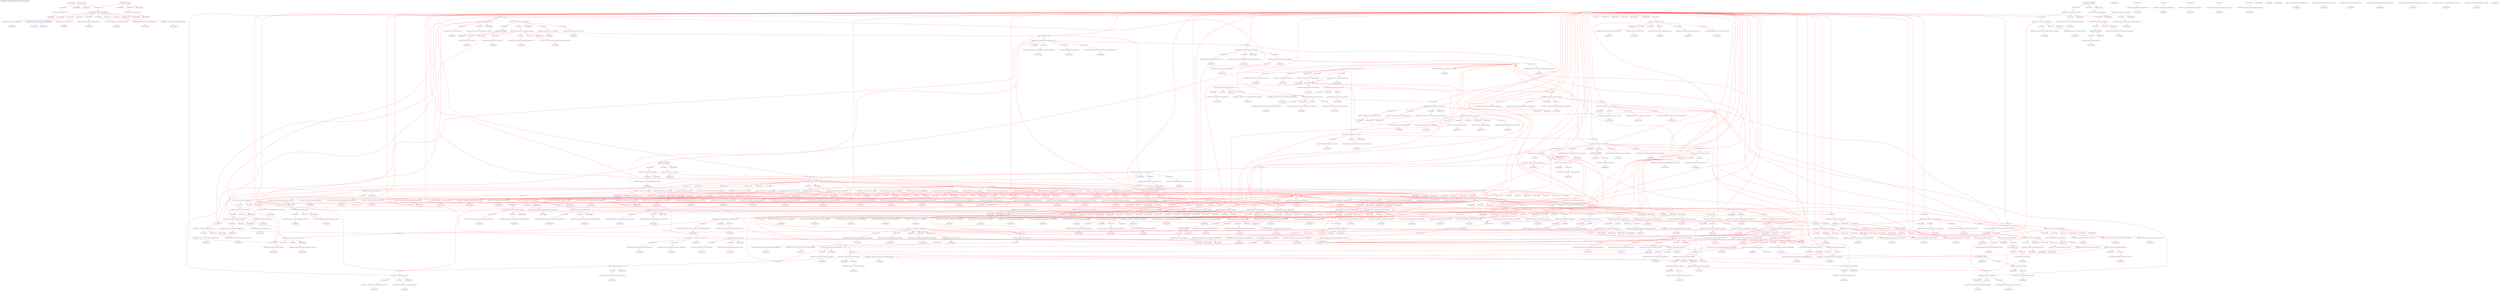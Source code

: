 digraph v3graph {
	graph	[label="MIPS_Harvard_obj_dir/MIPS_Harvard_TB_048_gate_simp.dot",
		 labelloc=t, labeljust=l,
		 //size="7.5,10",
		 rankdir=TB];
	n0	[fontsize=8 label="0x5623c6035620@TOP", color=purple];
	n1	[fontsize=8 label="0x5623c5e7b2d0@TOP", color=purple, style=dotted];
	n2	[fontsize=8 label="0x5623c5e877b0 TOP->clk", color=blue];
	n3	[fontsize=8 label="0x5623c5c2a770 TOP->mips_cpu_harvard__DOT__clk", color=blue, style=dotted];
	n4	[fontsize=8 label="0x5623c5e7af00@TOP", color=purple, style=dotted];
	n5	[fontsize=8 label="0x5623c5e7b150 TOP->reset", color=blue];
	n6	[fontsize=8 label="0x5623c5c2a890 TOP->mips_cpu_harvard__DOT__reset", color=blue, style=dotted];
	n7	[fontsize=8 label="0x5623c5e7b910@TOP", color=purple, style=dotted];
	n8	[fontsize=8 label="0x5623c5e8fb20 TOP->active", color=blue];
	n9	[fontsize=8 label="0x5623c5c2a9b0 TOP->mips_cpu_harvard__DOT__active", color=blue, style=dotted];
	n10	[fontsize=8 label="0x5623c5c28c30@TOP", color=purple, style=dotted];
	n11	[fontsize=8 label="0x5623c5e882a0 TOP->register_v0", color=blue];
	n12	[fontsize=8 label="0x5623c5c2aad0 TOP->mips_cpu_harvard__DOT__register_v0", color=blue, style=dotted];
	n13	[fontsize=8 label="0x5623c5c28f30@TOP", color=purple, style=dotted];
	n14	[fontsize=8 label="0x5623c5e7aaf0 TOP->clk_enable", color=blue];
	n15	[fontsize=8 label="0x5623c5c2abf0 TOP->mips_cpu_harvard__DOT__clk_enable", color=blue, style=dotted];
	n16	[fontsize=8 label="0x5623c5c29230@TOP", color=purple, style=dotted];
	n17	[fontsize=8 label="0x5623c5e93c50 TOP->instr_address", color=blue];
	n18	[fontsize=8 label="0x5623c5c2ad10 TOP->mips_cpu_harvard__DOT__instr_address", color=blue, style=dotted];
	n19	[fontsize=8 label="0x5623c5c29530@TOP", color=purple, style=dotted];
	n20	[fontsize=8 label="0x5623c5e94550 TOP->instr_readdata", color=blue];
	n21	[fontsize=8 label="0x5623c5c2ae70 TOP->mips_cpu_harvard__DOT__instr_readdata", color=blue, style=dotted];
	n22	[fontsize=8 label="0x5623c5c29830@TOP", color=purple, style=dotted];
	n23	[fontsize=8 label="0x5623c5e94d10 TOP->data_address", color=blue];
	n24	[fontsize=8 label="0x5623c5c2af90 TOP->mips_cpu_harvard__DOT__data_address", color=blue, style=dotted];
	n25	[fontsize=8 label="0x5623c5c29b30@TOP", color=purple, style=dotted];
	n26	[fontsize=8 label="0x5623c5e98c10 TOP->data_write", color=blue];
	n27	[fontsize=8 label="0x5623c5c2b0b0 TOP->mips_cpu_harvard__DOT__data_write", color=blue, style=dotted];
	n28	[fontsize=8 label="0x5623c5c29e30@TOP", color=purple, style=dotted];
	n29	[fontsize=8 label="0x5623c5e961d0 TOP->data_read", color=blue];
	n30	[fontsize=8 label="0x5623c5c2b190 TOP->mips_cpu_harvard__DOT__data_read", color=blue, style=dotted];
	n31	[fontsize=8 label="0x5623c5c2a130@TOP", color=purple, style=dotted];
	n32	[fontsize=8 label="0x5623c5e954d0 TOP->data_writedata", color=blue];
	n33	[fontsize=8 label="0x5623c5c2b2b0 TOP->mips_cpu_harvard__DOT__data_writedata", color=blue, style=dotted];
	n34	[fontsize=8 label="0x5623c5c2a430@TOP", color=purple, style=dotted];
	n35	[fontsize=8 label="0x5623c5e95b50 TOP->data_readdata", color=blue];
	n36	[fontsize=8 label="0x5623c5c2b410 TOP->mips_cpu_harvard__DOT__data_readdata", color=blue, style=dotted];
	n37	[fontsize=8 label="0x5623c5c2d350@TOP", color=purple, style=dotted];
	n38	[fontsize=8 label="0x5623c5c2cff0 TOP->mips_cpu_harvard__DOT__instruction_decode", color=blue, style=dotted];
	n39	[fontsize=8 label="0x5623c5c2d230 TOP->mips_cpu_harvard__DOT__op", color=blue, style=dotted];
	n40	[fontsize=8 label="0x5623c5c2dd00@TOP", color=purple, style=dotted];
	n41	[fontsize=8 label="0x5623c5c2dac0 TOP->mips_cpu_harvard__DOT__read_address_1", color=blue, style=dotted];
	n42	[fontsize=8 label="0x5623c5ea4280@TOP", color=purple, style=dotted];
	n43	[fontsize=8 label="0x5623c5c2dc20 TOP->mips_cpu_harvard__DOT__Rs_decode", color=blue, style=dotted];
	n44	[fontsize=8 label="0x5623c5ea4af0@TOP", color=purple, style=dotted];
	n45	[fontsize=8 label="0x5623c5ea4930 TOP->mips_cpu_harvard__DOT__read_address_2", color=blue, style=dotted];
	n46	[fontsize=8 label="0x5623c5ea51a0@TOP", color=purple, style=dotted];
	n47	[fontsize=8 label="0x5623c5ea4a10 TOP->mips_cpu_harvard__DOT__Rt_decode", color=blue, style=dotted];
	n48	[fontsize=8 label="0x5623c5ea5930@TOP", color=purple, style=dotted];
	n49	[fontsize=8 label="0x5623c5ea5850 TOP->mips_cpu_harvard__DOT__Rd_decode", color=blue, style=dotted];
	n50	[fontsize=8 label="0x5623c5ea60c0@TOP", color=purple, style=dotted];
	n51	[fontsize=8 label="0x5623c5ea5fe0 TOP->mips_cpu_harvard__DOT__immediate", color=blue, style=dotted];
	n52	[fontsize=8 label="0x5623c5ea6850@TOP", color=purple, style=dotted];
	n53	[fontsize=8 label="0x5623c5ea6770 TOP->mips_cpu_harvard__DOT__j_offset", color=blue, style=dotted];
	n54	[fontsize=8 label="0x5623c5eab0a0@TOP", color=purple, style=dotted];
	n55	[fontsize=8 label="0x5623c5ea9c80 TOP->mips_cpu_harvard__DOT__read_data_memory", color=blue, style=dotted];
	n56	[fontsize=8 label="0x5623c5eab3a0@TOP", color=purple, style=dotted];
	n57	[fontsize=8 label="0x5623c5ea99e0 TOP->mips_cpu_harvard__DOT__ALU_output_memory", color=blue, style=dotted];
	n58	[fontsize=8 label="0x5623c5eab6a0@TOP", color=purple, style=dotted];
	n59	[fontsize=8 label="0x5623c5ea9d60 TOP->mips_cpu_harvard__DOT__write_data_memory", color=blue, style=dotted];
	n60	[fontsize=8 label="0x5623c5eab9a0@TOP", color=purple, style=dotted];
	n61	[fontsize=8 label="0x5623c5ea93c0 TOP->mips_cpu_harvard__DOT__memory_write_memory", color=blue, style=dotted];
	n62	[fontsize=8 label="0x5623c5eabca0@TOP", color=purple, style=dotted];
	n63	[fontsize=8 label="0x5623c5ea92e0 TOP->mips_cpu_harvard__DOT__memory_to_register_memory", color=blue, style=dotted];
	n64	[fontsize=8 label="0x5623c5eabfa0@TOP", color=purple, style=dotted];
	n65	[fontsize=8 label="0x5623c5c2b770 TOP->mips_cpu_harvard__DOT__program_counter_fetch", color=blue, style=dotted];
	n66	[fontsize=8 label="0x5623c5eac2a0@TOP", color=purple, style=dotted];
	n67	[fontsize=8 label="0x5623c5c2b970 TOP->mips_cpu_harvard__DOT__instruction_fetch", color=blue, style=dotted];
	n68	[fontsize=8 label="0x5623c5eac5a0@TOP", color=purple, style=dotted];
	n69	[fontsize=8 label="0x5623c5eaab60 TOP->mips_cpu_harvard__DOT__forward_A_decode", color=blue, style=dotted];
	n70	[fontsize=8 label="0x5623c5ea71a0 TOP->mips_cpu_harvard__DOT__register_file_output_A_decode", color=blue, style=dotted];
	n71	[fontsize=8 label="0x5623c5ea7600 TOP->mips_cpu_harvard__DOT__comparator_1", color=blue, style=dotted];
	n72	[fontsize=8 label="0x5623c5eacba0@TOP", color=purple, style=dotted];
	n73	[fontsize=8 label="0x5623c5eaac40 TOP->mips_cpu_harvard__DOT__forward_B_decode", color=blue, style=dotted];
	n74	[fontsize=8 label="0x5623c5ea7280 TOP->mips_cpu_harvard__DOT__register_file_output_B_decode", color=blue, style=dotted];
	n75	[fontsize=8 label="0x5623c5ea76e0 TOP->mips_cpu_harvard__DOT__comparator_2", color=blue, style=dotted];
	n76	[fontsize=8 label="0x5623c5ead1a0@TOP", color=purple, style=dotted];
	n77	[fontsize=8 label="0x5623c5c2c930 TOP->mips_cpu_harvard__DOT__using_HI_LO_decode", color=blue, style=dotted];
	n78	[fontsize=8 label="0x5623c5ea6f00 TOP->mips_cpu_harvard__DOT__register_file_output_LO_decode", color=blue, style=dotted];
	n79	[fontsize=8 label="0x5623c5ea7360 TOP->mips_cpu_harvard__DOT__src_A_decode", color=blue, style=dotted];
	n80	[fontsize=8 label="0x5623c5ead7a0@TOP", color=purple, style=dotted];
	n81	[fontsize=8 label="0x5623c5ea6fe0 TOP->mips_cpu_harvard__DOT__register_file_output_HI_decode", color=blue, style=dotted];
	n82	[fontsize=8 label="0x5623c5ea7440 TOP->mips_cpu_harvard__DOT__src_B_decode", color=blue, style=dotted];
	n83	[fontsize=8 label="0x5623c5eadda0@TOP", color=purple, style=dotted];
	n84	[fontsize=8 label="0x5623c5c2c3d0 TOP->mips_cpu_harvard__DOT__branch_decode", color=blue, style=dotted];
	n85	[fontsize=8 label="0x5623c5c2c4f0 TOP->mips_cpu_harvard__DOT__equal_decode", color=blue, style=dotted];
	n86	[fontsize=8 label="0x5623c5c2bcd0 TOP->mips_cpu_harvard__DOT__program_counter_src_decode", color=blue, style=dotted];
	n87	[fontsize=8 label="0x5623c5eae280@TOP", color=purple, style=dotted];
	n88	[fontsize=8 label="0x5623c5ea7520 TOP->mips_cpu_harvard__DOT__sign_imm_decode", color=blue, style=dotted];
	n89	[fontsize=8 label="0x5623c5eaed40@TOP", color=purple, style=dotted];
	n90	[fontsize=8 label="0x5623c5ea70c0 TOP->mips_cpu_harvard__DOT__shifter_output_decode", color=blue, style=dotted];
	n91	[fontsize=8 label="0x5623c5eaf270@TOP", color=purple, style=dotted];
	n92	[fontsize=8 label="0x5623c5c2d150 TOP->mips_cpu_harvard__DOT__program_counter_plus_four_decode", color=blue, style=dotted];
	n93	[fontsize=8 label="0x5623c5ea77c0 TOP->mips_cpu_harvard__DOT__j_program_counter_decode", color=blue, style=dotted];
	n94	[fontsize=8 label="0x5623c5eafd30@TOP", color=purple, style=dotted];
	n95	[fontsize=8 label="0x5623c5ea9820 TOP->mips_cpu_harvard__DOT__j_instruction_memory", color=blue, style=dotted];
	n96	[fontsize=8 label="0x5623c5ea9040 TOP->mips_cpu_harvard__DOT__j_program_counter_execute", color=blue, style=dotted];
	n97	[fontsize=8 label="0x5623c5ea9e40 TOP->mips_cpu_harvard__DOT__ALU_output_memory_resolved", color=blue, style=dotted];
	n98	[fontsize=8 label="0x5623c5eb0330@TOP", color=purple, style=dotted];
	n99	[fontsize=8 label="0x5623c5eaa380 TOP->mips_cpu_harvard__DOT__HALT_writeback", color=blue, style=dotted];
	n100	[fontsize=8 label="0x5623c5eb0f40@TOP", color=purple, style=dotted];
	n101	[fontsize=8 label="0x5623c5c2b530 TOP->mips_cpu_harvard__DOT__internal_clk", color=blue];
	n102	[fontsize=8 label="0x5623c5eb3c40 TOP->mips_cpu_harvard__DOT__register_file__DOT__clk", color=blue, style=dotted];
	n103	[fontsize=8 label="0x5623c5eb1240@TOP", color=purple, style=dotted];
	n104	[fontsize=8 label="0x5623c5eaa000 TOP->mips_cpu_harvard__DOT__register_write_writeback", color=blue, style=dotted];
	n105	[fontsize=8 label="0x5623c5eb3e00 TOP->mips_cpu_harvard__DOT__register_file__DOT__write_enable", color=blue, style=dotted];
	n106	[fontsize=8 label="0x5623c5eb1540@TOP", color=purple, style=dotted];
	n107	[fontsize=8 label="0x5623c5eaa0e0 TOP->mips_cpu_harvard__DOT__HI_register_write_writeback", color=blue, style=dotted];
	n108	[fontsize=8 label="0x5623c5eb3ee0 TOP->mips_cpu_harvard__DOT__register_file__DOT__HI_write_enable", color=blue, style=dotted];
	n109	[fontsize=8 label="0x5623c5eb1840@TOP", color=purple, style=dotted];
	n110	[fontsize=8 label="0x5623c5eaa1c0 TOP->mips_cpu_harvard__DOT__LO_register_write_writeback", color=blue, style=dotted];
	n111	[fontsize=8 label="0x5623c5eb3fc0 TOP->mips_cpu_harvard__DOT__register_file__DOT__LO_write_enable", color=blue, style=dotted];
	n112	[fontsize=8 label="0x5623c5eb1b40@TOP", color=purple, style=dotted];
	n113	[fontsize=8 label="0x5623c5eb40a0 TOP->mips_cpu_harvard__DOT__register_file__DOT__read_address_1", color=blue, style=dotted];
	n114	[fontsize=8 label="0x5623c5eb1e40@TOP", color=purple, style=dotted];
	n115	[fontsize=8 label="0x5623c5eb4180 TOP->mips_cpu_harvard__DOT__register_file__DOT__read_address_2", color=blue, style=dotted];
	n116	[fontsize=8 label="0x5623c5eb2140@TOP", color=purple, style=dotted];
	n117	[fontsize=8 label="0x5623c5eaa460 TOP->mips_cpu_harvard__DOT__write_register_writeback", color=blue, style=dotted];
	n118	[fontsize=8 label="0x5623c5eb4260 TOP->mips_cpu_harvard__DOT__register_file__DOT__write_address", color=blue, style=dotted];
	n119	[fontsize=8 label="0x5623c5eb2440@TOP", color=purple, style=dotted];
	n120	[fontsize=8 label="0x5623c5eaa540 TOP->mips_cpu_harvard__DOT__result_writeback", color=blue, style=dotted];
	n121	[fontsize=8 label="0x5623c5eb4340 TOP->mips_cpu_harvard__DOT__register_file__DOT__write_data", color=blue, style=dotted];
	n122	[fontsize=8 label="0x5623c5eb2740@TOP", color=purple, style=dotted];
	n123	[fontsize=8 label="0x5623c5eaa620 TOP->mips_cpu_harvard__DOT__ALU_HI_output_writeback", color=blue, style=dotted];
	n124	[fontsize=8 label="0x5623c5eb4420 TOP->mips_cpu_harvard__DOT__register_file__DOT__HI_write_data", color=blue, style=dotted];
	n125	[fontsize=8 label="0x5623c5eb2a40@TOP", color=purple, style=dotted];
	n126	[fontsize=8 label="0x5623c5eaa700 TOP->mips_cpu_harvard__DOT__ALU_LO_output_writeback", color=blue, style=dotted];
	n127	[fontsize=8 label="0x5623c5eb4500 TOP->mips_cpu_harvard__DOT__register_file__DOT__LO_write_data", color=blue, style=dotted];
	n128	[fontsize=8 label="0x5623c5eb2d40@TOP", color=purple, style=dotted];
	n129	[fontsize=8 label="0x5623c5eb45e0 TOP->mips_cpu_harvard__DOT__register_file__DOT__read_data_1", color=blue, style=dotted];
	n130	[fontsize=8 label="0x5623c5eb3040@TOP", color=purple, style=dotted];
	n131	[fontsize=8 label="0x5623c5eb46c0 TOP->mips_cpu_harvard__DOT__register_file__DOT__read_data_2", color=blue, style=dotted];
	n132	[fontsize=8 label="0x5623c5eb3340@TOP", color=purple, style=dotted];
	n133	[fontsize=8 label="0x5623c5eb47a0 TOP->mips_cpu_harvard__DOT__register_file__DOT__read_data_LO", color=blue, style=dotted];
	n134	[fontsize=8 label="0x5623c5eb3640@TOP", color=purple, style=dotted];
	n135	[fontsize=8 label="0x5623c5eb4880 TOP->mips_cpu_harvard__DOT__register_file__DOT__read_data_HI", color=blue, style=dotted];
	n136	[fontsize=8 label="0x5623c5eb3940@TOP", color=purple, style=dotted];
	n137	[fontsize=8 label="0x5623c5eb4960 TOP->mips_cpu_harvard__DOT__register_file__DOT__read_register_2", color=blue, style=dotted];
	n138	[fontsize=8 label="0x5623c5eb4ce0@TOP", color=purple, style=dotted];
	n139	[fontsize=8 label="0x5623c5eb4a40 TOP->mips_cpu_harvard__DOT__register_file__DOT__registers", color=blue, style=dotted];
	n140	[fontsize=8 label="0x5623c5eb51c0@TOP", color=purple, style=dotted];
	n141	[fontsize=8 label="0x5623c5eb56a0@TOP", color=purple, style=dotted];
	n142	[fontsize=8 label="0x5623c5eb4c00 TOP->mips_cpu_harvard__DOT__register_file__DOT__LO_reg", color=blue, style=dotted];
	n143	[fontsize=8 label="0x5623c5eb59a0@TOP", color=purple, style=dotted];
	n144	[fontsize=8 label="0x5623c5eb4b20 TOP->mips_cpu_harvard__DOT__register_file__DOT__HI_reg", color=blue, style=dotted];
	n145	[fontsize=8 label="0x5623c5eb5ca0@TOP", color=purple, style=dotted];
	n146	[fontsize=8 label="0x5623c5eb62b0@TOP", color=purple, style=dotted];
	n147	[fontsize=8 label="0x5623c5eb61d0 TOP->mips_cpu_harvard__DOT__register_file__DOT__modified_write_clk", color=blue];
	n148	[fontsize=8 label="0x5623c5eb7a80@TOP", color=purple, style=dotted];
	n149	[fontsize=8 label="0x5623c5eb8c80 TOP->mips_cpu_harvard__DOT__pc__DOT__clk", color=blue, style=dotted];
	n150	[fontsize=8 label="0x5623c5eb7d80@TOP", color=purple, style=dotted];
	n151	[fontsize=8 label="0x5623c5c2b650 TOP->mips_cpu_harvard__DOT__program_counter_prime", color=blue, style=dotted];
	n152	[fontsize=8 label="0x5623c5eb8d60 TOP->mips_cpu_harvard__DOT__pc__DOT__address_input", color=blue, style=dotted];
	n153	[fontsize=8 label="0x5623c5eb8080@TOP", color=purple, style=dotted];
	n154	[fontsize=8 label="0x5623c5eaa9a0 TOP->mips_cpu_harvard__DOT__stall_fetch", color=blue, style=dotted];
	n155	[fontsize=8 label="0x5623c5eb8e40 TOP->mips_cpu_harvard__DOT__pc__DOT__enable", color=blue, style=dotted];
	n156	[fontsize=8 label="0x5623c5eb8380@TOP", color=purple, style=dotted];
	n157	[fontsize=8 label="0x5623c5eb8f20 TOP->mips_cpu_harvard__DOT__pc__DOT__reset", color=blue, style=dotted];
	n158	[fontsize=8 label="0x5623c5eb8680@TOP", color=purple, style=dotted];
	n159	[fontsize=8 label="0x5623c5c2bbf0 TOP->mips_cpu_harvard__DOT__HALT_fetch", color=blue, style=dotted];
	n160	[fontsize=8 label="0x5623c5eb9000 TOP->mips_cpu_harvard__DOT__pc__DOT__halt", color=blue, style=dotted];
	n161	[fontsize=8 label="0x5623c5eb8980@TOP", color=purple, style=dotted];
	n162	[fontsize=8 label="0x5623c5eb90e0 TOP->mips_cpu_harvard__DOT__pc__DOT__address_output", color=blue, style=dotted];
	n163	[fontsize=8 label="0x5623c5ebb1f0@TOP", color=purple, style=dotted];
	n164	[fontsize=8 label="0x5623c5ebb7f0 TOP->mips_cpu_harvard__DOT__plus_four_adder__DOT__a", color=blue, style=dotted];
	n165	[fontsize=8 label="0x5623c5ebb4f0@TOP", color=purple, style=dotted];
	n166	[fontsize=8 label="0x5623c5c2b890 TOP->mips_cpu_harvard__DOT__program_counter_plus_four_fetch", color=blue, style=dotted];
	n167	[fontsize=8 label="0x5623c5ebb9b0 TOP->mips_cpu_harvard__DOT__plus_four_adder__DOT__z", color=blue, style=dotted];
	n168	[fontsize=8 label="0x5623c5ebba90@TOP", color=purple, style=dotted];
	n169	[fontsize=8 label="0x5623c5ebbfc0@TOP", color=purple, style=dotted];
	n170	[fontsize=8 label="0x5623c5ebcca0 TOP->mips_cpu_harvard__DOT__program_counter_multiplexer__DOT__control", color=blue, style=dotted];
	n171	[fontsize=8 label="0x5623c5ebc2c0@TOP", color=purple, style=dotted];
	n172	[fontsize=8 label="0x5623c5ebcd80 TOP->mips_cpu_harvard__DOT__program_counter_multiplexer__DOT__input_0", color=blue, style=dotted];
	n173	[fontsize=8 label="0x5623c5ebc5c0@TOP", color=purple, style=dotted];
	n174	[fontsize=8 label="0x5623c5c2ced0 TOP->mips_cpu_harvard__DOT__program_counter_branch_decode", color=blue, style=dotted];
	n175	[fontsize=8 label="0x5623c5ebce60 TOP->mips_cpu_harvard__DOT__program_counter_multiplexer__DOT__input_1", color=blue, style=dotted];
	n176	[fontsize=8 label="0x5623c5ebc8c0@TOP", color=purple, style=dotted];
	n177	[fontsize=8 label="0x5623c5c2bad0 TOP->mips_cpu_harvard__DOT__program_counter_mux_1_out", color=blue, style=dotted];
	n178	[fontsize=8 label="0x5623c5ebcf40 TOP->mips_cpu_harvard__DOT__program_counter_multiplexer__DOT__resolved", color=blue, style=dotted];
	n179	[fontsize=8 label="0x5623c5ebd020@TOP", color=purple, style=dotted];
	n180	[fontsize=8 label="0x5623c5ebd620@TOP", color=purple, style=dotted];
	n181	[fontsize=8 label="0x5623c5ea9660 TOP->mips_cpu_harvard__DOT__program_counter_multiplexer_jump_memory", color=blue, style=dotted];
	n182	[fontsize=8 label="0x5623c5ebe300 TOP->mips_cpu_harvard__DOT__program_counter_multiplexer_two__DOT__control", color=blue, style=dotted];
	n183	[fontsize=8 label="0x5623c5ebd920@TOP", color=purple, style=dotted];
	n184	[fontsize=8 label="0x5623c5ebe3e0 TOP->mips_cpu_harvard__DOT__program_counter_multiplexer_two__DOT__input_0", color=blue, style=dotted];
	n185	[fontsize=8 label="0x5623c5ebdc20@TOP", color=purple, style=dotted];
	n186	[fontsize=8 label="0x5623c5ebe4c0 TOP->mips_cpu_harvard__DOT__program_counter_multiplexer_two__DOT__input_1", color=blue, style=dotted];
	n187	[fontsize=8 label="0x5623c5ebdf20@TOP", color=purple, style=dotted];
	n188	[fontsize=8 label="0x5623c5ebe5a0 TOP->mips_cpu_harvard__DOT__program_counter_multiplexer_two__DOT__resolved", color=blue, style=dotted];
	n189	[fontsize=8 label="0x5623c5ebe680@TOP", color=purple, style=dotted];
	n190	[fontsize=8 label="0x5623c5ebec80@TOP", color=purple, style=dotted];
	n191	[fontsize=8 label="0x5623c5ec0a80 TOP->mips_cpu_harvard__DOT__fetch_decode_register__DOT__clk", color=blue, style=dotted];
	n192	[fontsize=8 label="0x5623c5ebef80@TOP", color=purple, style=dotted];
	n193	[fontsize=8 label="0x5623c5eaaa80 TOP->mips_cpu_harvard__DOT__stall_decode", color=blue, style=dotted];
	n194	[fontsize=8 label="0x5623c5ec0b60 TOP->mips_cpu_harvard__DOT__fetch_decode_register__DOT__enable", color=blue, style=dotted];
	n195	[fontsize=8 label="0x5623c5ebf280@TOP", color=purple, style=dotted];
	n196	[fontsize=8 label="0x5623c5ec0c40 TOP->mips_cpu_harvard__DOT__fetch_decode_register__DOT__clear", color=blue, style=dotted];
	n197	[fontsize=8 label="0x5623c5ebf580@TOP", color=purple, style=dotted];
	n198	[fontsize=8 label="0x5623c5ec0d20 TOP->mips_cpu_harvard__DOT__fetch_decode_register__DOT__reset", color=blue, style=dotted];
	n199	[fontsize=8 label="0x5623c5ebf880@TOP", color=purple, style=dotted];
	n200	[fontsize=8 label="0x5623c5ec0e00 TOP->mips_cpu_harvard__DOT__fetch_decode_register__DOT__HALT_fetch", color=blue, style=dotted];
	n201	[fontsize=8 label="0x5623c5ebfb80@TOP", color=purple, style=dotted];
	n202	[fontsize=8 label="0x5623c5c2cdf0 TOP->mips_cpu_harvard__DOT__HALT_decode", color=blue, style=dotted];
	n203	[fontsize=8 label="0x5623c5ec0ee0 TOP->mips_cpu_harvard__DOT__fetch_decode_register__DOT__HALT_decode", color=blue, style=dotted];
	n204	[fontsize=8 label="0x5623c5ebfe80@TOP", color=purple, style=dotted];
	n205	[fontsize=8 label="0x5623c5ec0fc0 TOP->mips_cpu_harvard__DOT__fetch_decode_register__DOT__instruction_fetch", color=blue, style=dotted];
	n206	[fontsize=8 label="0x5623c5ec0180@TOP", color=purple, style=dotted];
	n207	[fontsize=8 label="0x5623c5ec10a0 TOP->mips_cpu_harvard__DOT__fetch_decode_register__DOT__program_counter_plus_four_fetch", color=blue, style=dotted];
	n208	[fontsize=8 label="0x5623c5ec0480@TOP", color=purple, style=dotted];
	n209	[fontsize=8 label="0x5623c5ec1180 TOP->mips_cpu_harvard__DOT__fetch_decode_register__DOT__instruction_decode", color=blue, style=dotted];
	n210	[fontsize=8 label="0x5623c5ec0780@TOP", color=purple, style=dotted];
	n211	[fontsize=8 label="0x5623c5ec1260 TOP->mips_cpu_harvard__DOT__fetch_decode_register__DOT__program_counter_plus_four_decode", color=blue, style=dotted];
	n212	[fontsize=8 label="0x5623c5ec3bf0@TOP", color=purple, style=dotted];
	n213	[fontsize=8 label="0x5623c5ec62f0 TOP->mips_cpu_harvard__DOT__control_unit__DOT__instruction", color=blue, style=dotted];
	n214	[fontsize=8 label="0x5623c5ec3ef0@TOP", color=purple, style=dotted];
	n215	[fontsize=8 label="0x5623c5c2be30 TOP->mips_cpu_harvard__DOT__register_write_decode", color=blue, style=dotted];
	n216	[fontsize=8 label="0x5623c5ec63d0 TOP->mips_cpu_harvard__DOT__control_unit__DOT__register_write", color=blue, style=dotted];
	n217	[fontsize=8 label="0x5623c5ec41f0@TOP", color=purple, style=dotted];
	n218	[fontsize=8 label="0x5623c5c2bf50 TOP->mips_cpu_harvard__DOT__memory_to_register_decode", color=blue, style=dotted];
	n219	[fontsize=8 label="0x5623c5ec64b0 TOP->mips_cpu_harvard__DOT__control_unit__DOT__memory_to_register", color=blue, style=dotted];
	n220	[fontsize=8 label="0x5623c5ec44f0@TOP", color=purple, style=dotted];
	n221	[fontsize=8 label="0x5623c5c2c070 TOP->mips_cpu_harvard__DOT__memory_write_decode", color=blue, style=dotted];
	n222	[fontsize=8 label="0x5623c5ec6590 TOP->mips_cpu_harvard__DOT__control_unit__DOT__memory_write", color=blue, style=dotted];
	n223	[fontsize=8 label="0x5623c5ec47f0@TOP", color=purple, style=dotted];
	n224	[fontsize=8 label="0x5623c5c2c190 TOP->mips_cpu_harvard__DOT__ALU_src_B_decode", color=blue, style=dotted];
	n225	[fontsize=8 label="0x5623c5ec6670 TOP->mips_cpu_harvard__DOT__control_unit__DOT__ALU_src_B", color=blue, style=dotted];
	n226	[fontsize=8 label="0x5623c5ec4af0@TOP", color=purple, style=dotted];
	n227	[fontsize=8 label="0x5623c5c2c2b0 TOP->mips_cpu_harvard__DOT__register_destination_decode", color=blue, style=dotted];
	n228	[fontsize=8 label="0x5623c5ec6750 TOP->mips_cpu_harvard__DOT__control_unit__DOT__register_destination", color=blue, style=dotted];
	n229	[fontsize=8 label="0x5623c5ec4df0@TOP", color=purple, style=dotted];
	n230	[fontsize=8 label="0x5623c5ec6830 TOP->mips_cpu_harvard__DOT__control_unit__DOT__branch", color=blue, style=dotted];
	n231	[fontsize=8 label="0x5623c5ec50f0@TOP", color=purple, style=dotted];
	n232	[fontsize=8 label="0x5623c5c2c610 TOP->mips_cpu_harvard__DOT__ALU_function_decode", color=blue, style=dotted];
	n233	[fontsize=8 label="0x5623c5ec6910 TOP->mips_cpu_harvard__DOT__control_unit__DOT__ALU_function", color=blue, style=dotted];
	n234	[fontsize=8 label="0x5623c5ec53f0@TOP", color=purple, style=dotted];
	n235	[fontsize=8 label="0x5623c5c2c730 TOP->mips_cpu_harvard__DOT__program_counter_multiplexer_jump_decode", color=blue, style=dotted];
	n236	[fontsize=8 label="0x5623c5ec69f0 TOP->mips_cpu_harvard__DOT__control_unit__DOT__program_counter_multiplexer_jump", color=blue, style=dotted];
	n237	[fontsize=8 label="0x5623c5ec56f0@TOP", color=purple, style=dotted];
	n238	[fontsize=8 label="0x5623c5c2ca90 TOP->mips_cpu_harvard__DOT__j_instruction_decode", color=blue, style=dotted];
	n239	[fontsize=8 label="0x5623c5ec6ad0 TOP->mips_cpu_harvard__DOT__control_unit__DOT__j_instruction", color=blue, style=dotted];
	n240	[fontsize=8 label="0x5623c5ec59f0@TOP", color=purple, style=dotted];
	n241	[fontsize=8 label="0x5623c5c2ccd0 TOP->mips_cpu_harvard__DOT__LO_register_write_decode", color=blue, style=dotted];
	n242	[fontsize=8 label="0x5623c5ec6bb0 TOP->mips_cpu_harvard__DOT__control_unit__DOT__LO_register_write", color=blue, style=dotted];
	n243	[fontsize=8 label="0x5623c5ec5cf0@TOP", color=purple, style=dotted];
	n244	[fontsize=8 label="0x5623c5c2cbb0 TOP->mips_cpu_harvard__DOT__HI_register_write_decode", color=blue, style=dotted];
	n245	[fontsize=8 label="0x5623c5ec6c90 TOP->mips_cpu_harvard__DOT__control_unit__DOT__HI_register_write", color=blue, style=dotted];
	n246	[fontsize=8 label="0x5623c5ec5ff0@TOP", color=purple, style=dotted];
	n247	[fontsize=8 label="0x5623c5ec6d70 TOP->mips_cpu_harvard__DOT__control_unit__DOT__using_HI_LO", color=blue, style=dotted];
	n248	[fontsize=8 label="0x5623c5ec70f0@TOP", color=purple, style=dotted];
	n249	[fontsize=8 label="0x5623c5ec6e50 TOP->mips_cpu_harvard__DOT__control_unit__DOT__op", color=blue, style=dotted];
	n250	[fontsize=8 label="0x5623c5ec6f30 TOP->mips_cpu_harvard__DOT__control_unit__DOT__rt", color=blue, style=dotted];
	n251	[fontsize=8 label="0x5623c5ec7010 TOP->mips_cpu_harvard__DOT__control_unit__DOT__funct", color=blue, style=dotted];
	n252	[fontsize=8 label="0x5623c5f01f10@TOP", color=purple, style=dotted];
	n253	[fontsize=8 label="0x5623c5f03090 TOP->mips_cpu_harvard__DOT__reg_output_comparator__DOT__op", color=blue, style=dotted];
	n254	[fontsize=8 label="0x5623c5f02290@TOP", color=purple, style=dotted];
	n255	[fontsize=8 label="0x5623c5f03250 TOP->mips_cpu_harvard__DOT__reg_output_comparator__DOT__rt", color=blue, style=dotted];
	n256	[fontsize=8 label="0x5623c5f02610@TOP", color=purple, style=dotted];
	n257	[fontsize=8 label="0x5623c5f03370 TOP->mips_cpu_harvard__DOT__reg_output_comparator__DOT__a", color=blue, style=dotted];
	n258	[fontsize=8 label="0x5623c5f02990@TOP", color=purple, style=dotted];
	n259	[fontsize=8 label="0x5623c5f03490 TOP->mips_cpu_harvard__DOT__reg_output_comparator__DOT__b", color=blue, style=dotted];
	n260	[fontsize=8 label="0x5623c5f02d10@TOP", color=purple, style=dotted];
	n261	[fontsize=8 label="0x5623c5f035b0 TOP->mips_cpu_harvard__DOT__reg_output_comparator__DOT__c", color=blue, style=dotted];
	n262	[fontsize=8 label="0x5623c60728f0@TOP", color=purple, style=dotted];
	n263	[fontsize=8 label="0x5623c6072770@TOP", color=purple, style=dotted];
	n264	[fontsize=8 label="0x5623c60725f0@TOP", color=purple, style=dotted];
	n265	[fontsize=8 label="0x5623c6072470@TOP", color=purple, style=dotted];
	n266	[fontsize=8 label="0x5623c60722f0@TOP", color=purple, style=dotted];
	n267	[fontsize=8 label="0x5623c6072170@TOP", color=purple, style=dotted];
	n268	[fontsize=8 label="0x5623c6071ff0@TOP", color=purple, style=dotted];
	n269	[fontsize=8 label="0x5623c6071e70@TOP", color=purple, style=dotted];
	n270	[fontsize=8 label="0x5623c60714f0@TOP", color=purple, style=dotted];
	n271	[fontsize=8 label="0x5623c5f07c60@TOP", color=purple, style=dotted];
	n272	[fontsize=8 label="0x5623c5f087a0 TOP->mips_cpu_harvard__DOT__adder_decode__DOT__a", color=blue, style=dotted];
	n273	[fontsize=8 label="0x5623c5f08020@TOP", color=purple, style=dotted];
	n274	[fontsize=8 label="0x5623c5f08900 TOP->mips_cpu_harvard__DOT__adder_decode__DOT__b", color=blue, style=dotted];
	n275	[fontsize=8 label="0x5623c5f083e0@TOP", color=purple, style=dotted];
	n276	[fontsize=8 label="0x5623c5f08a20 TOP->mips_cpu_harvard__DOT__adder_decode__DOT__z", color=blue, style=dotted];
	n277	[fontsize=8 label="0x5623c5f08b40@TOP", color=purple, style=dotted];
	n278	[fontsize=8 label="0x5623c5f09160@TOP", color=purple, style=dotted];
	n279	[fontsize=8 label="0x5623c5f137a0 TOP->mips_cpu_harvard__DOT__decode_execute_register__DOT__clk", color=blue, style=dotted];
	n280	[fontsize=8 label="0x5623c5f094e0@TOP", color=purple, style=dotted];
	n281	[fontsize=8 label="0x5623c5eaad20 TOP->mips_cpu_harvard__DOT__flush_execute_register", color=blue, style=dotted];
	n282	[fontsize=8 label="0x5623c5f13960 TOP->mips_cpu_harvard__DOT__decode_execute_register__DOT__clear", color=blue, style=dotted];
	n283	[fontsize=8 label="0x5623c5f098a0@TOP", color=purple, style=dotted];
	n284	[fontsize=8 label="0x5623c5f13a80 TOP->mips_cpu_harvard__DOT__decode_execute_register__DOT__reset", color=blue, style=dotted];
	n285	[fontsize=8 label="0x5623c5f09c20@TOP", color=purple, style=dotted];
	n286	[fontsize=8 label="0x5623c5f13ba0 TOP->mips_cpu_harvard__DOT__decode_execute_register__DOT__register_write_decode", color=blue, style=dotted];
	n287	[fontsize=8 label="0x5623c5f0a020@TOP", color=purple, style=dotted];
	n288	[fontsize=8 label="0x5623c5f13cc0 TOP->mips_cpu_harvard__DOT__decode_execute_register__DOT__memory_to_register_decode", color=blue, style=dotted];
	n289	[fontsize=8 label="0x5623c5f0a420@TOP", color=purple, style=dotted];
	n290	[fontsize=8 label="0x5623c5f13de0 TOP->mips_cpu_harvard__DOT__decode_execute_register__DOT__memory_write_decode", color=blue, style=dotted];
	n291	[fontsize=8 label="0x5623c5f0a820@TOP", color=purple, style=dotted];
	n292	[fontsize=8 label="0x5623c5f13f00 TOP->mips_cpu_harvard__DOT__decode_execute_register__DOT__ALU_src_B_decode", color=blue, style=dotted];
	n293	[fontsize=8 label="0x5623c5f0abe0@TOP", color=purple, style=dotted];
	n294	[fontsize=8 label="0x5623c5f14020 TOP->mips_cpu_harvard__DOT__decode_execute_register__DOT__register_destination_decode", color=blue, style=dotted];
	n295	[fontsize=8 label="0x5623c5f0afa0@TOP", color=purple, style=dotted];
	n296	[fontsize=8 label="0x5623c5f14140 TOP->mips_cpu_harvard__DOT__decode_execute_register__DOT__HI_register_write_decode", color=blue, style=dotted];
	n297	[fontsize=8 label="0x5623c5f0b3a0@TOP", color=purple, style=dotted];
	n298	[fontsize=8 label="0x5623c5f14260 TOP->mips_cpu_harvard__DOT__decode_execute_register__DOT__LO_register_write_decode", color=blue, style=dotted];
	n299	[fontsize=8 label="0x5623c5f0b7a0@TOP", color=purple, style=dotted];
	n300	[fontsize=8 label="0x5623c5f14380 TOP->mips_cpu_harvard__DOT__decode_execute_register__DOT__ALU_function_decode", color=blue, style=dotted];
	n301	[fontsize=8 label="0x5623c5f0bba0@TOP", color=purple, style=dotted];
	n302	[fontsize=8 label="0x5623c5f144a0 TOP->mips_cpu_harvard__DOT__decode_execute_register__DOT__program_counter_multiplexer_jump_decode", color=blue, style=dotted];
	n303	[fontsize=8 label="0x5623c5f0bf70@TOP", color=purple, style=dotted];
	n304	[fontsize=8 label="0x5623c5f145c0 TOP->mips_cpu_harvard__DOT__decode_execute_register__DOT__j_instruction_decode", color=blue, style=dotted];
	n305	[fontsize=8 label="0x5623c5f0c370@TOP", color=purple, style=dotted];
	n306	[fontsize=8 label="0x5623c5f146e0 TOP->mips_cpu_harvard__DOT__decode_execute_register__DOT__using_HI_LO_decode", color=blue, style=dotted];
	n307	[fontsize=8 label="0x5623c5f0c770@TOP", color=purple, style=dotted];
	n308	[fontsize=8 label="0x5623c5f14800 TOP->mips_cpu_harvard__DOT__decode_execute_register__DOT__HALT_decode", color=blue, style=dotted];
	n309	[fontsize=8 label="0x5623c5f0cb30@TOP", color=purple, style=dotted];
	n310	[fontsize=8 label="0x5623c5ea7fa0 TOP->mips_cpu_harvard__DOT__register_write_execute", color=blue, style=dotted];
	n311	[fontsize=8 label="0x5623c5f14920 TOP->mips_cpu_harvard__DOT__decode_execute_register__DOT__register_write_execute", color=blue, style=dotted];
	n312	[fontsize=8 label="0x5623c5f0cf30@TOP", color=purple, style=dotted];
	n313	[fontsize=8 label="0x5623c5ea7980 TOP->mips_cpu_harvard__DOT__memory_to_register_execute", color=blue, style=dotted];
	n314	[fontsize=8 label="0x5623c5f14a40 TOP->mips_cpu_harvard__DOT__decode_execute_register__DOT__memory_to_register_execute", color=blue, style=dotted];
	n315	[fontsize=8 label="0x5623c5f0d340@TOP", color=purple, style=dotted];
	n316	[fontsize=8 label="0x5623c5ea7a60 TOP->mips_cpu_harvard__DOT__memory_write_execute", color=blue, style=dotted];
	n317	[fontsize=8 label="0x5623c5f14b60 TOP->mips_cpu_harvard__DOT__decode_execute_register__DOT__memory_write_execute", color=blue, style=dotted];
	n318	[fontsize=8 label="0x5623c5f0d740@TOP", color=purple, style=dotted];
	n319	[fontsize=8 label="0x5623c5ea7c20 TOP->mips_cpu_harvard__DOT__ALU_src_B_execute", color=blue, style=dotted];
	n320	[fontsize=8 label="0x5623c5f14c80 TOP->mips_cpu_harvard__DOT__decode_execute_register__DOT__ALU_src_B_execute", color=blue, style=dotted];
	n321	[fontsize=8 label="0x5623c5f0db40@TOP", color=purple, style=dotted];
	n322	[fontsize=8 label="0x5623c5ea78a0 TOP->mips_cpu_harvard__DOT__register_destination_execute", color=blue, style=dotted];
	n323	[fontsize=8 label="0x5623c5f14da0 TOP->mips_cpu_harvard__DOT__decode_execute_register__DOT__register_destination_execute", color=blue, style=dotted];
	n324	[fontsize=8 label="0x5623c5f0df50@TOP", color=purple, style=dotted];
	n325	[fontsize=8 label="0x5623c5ea7de0 TOP->mips_cpu_harvard__DOT__HI_register_write_execute", color=blue, style=dotted];
	n326	[fontsize=8 label="0x5623c5f14ec0 TOP->mips_cpu_harvard__DOT__decode_execute_register__DOT__HI_register_write_execute", color=blue, style=dotted];
	n327	[fontsize=8 label="0x5623c5f0e350@TOP", color=purple, style=dotted];
	n328	[fontsize=8 label="0x5623c5ea7ec0 TOP->mips_cpu_harvard__DOT__LO_register_write_execute", color=blue, style=dotted];
	n329	[fontsize=8 label="0x5623c5f14fe0 TOP->mips_cpu_harvard__DOT__decode_execute_register__DOT__LO_register_write_execute", color=blue, style=dotted];
	n330	[fontsize=8 label="0x5623c5f0e750@TOP", color=purple, style=dotted];
	n331	[fontsize=8 label="0x5623c5ea7d00 TOP->mips_cpu_harvard__DOT__ALU_function_execute", color=blue, style=dotted];
	n332	[fontsize=8 label="0x5623c5f15100 TOP->mips_cpu_harvard__DOT__decode_execute_register__DOT__ALU_function_execute", color=blue, style=dotted];
	n333	[fontsize=8 label="0x5623c5f0eb50@TOP", color=purple, style=dotted];
	n334	[fontsize=8 label="0x5623c5ea8080 TOP->mips_cpu_harvard__DOT__program_counter_multiplexer_jump_execute", color=blue, style=dotted];
	n335	[fontsize=8 label="0x5623c5f15220 TOP->mips_cpu_harvard__DOT__decode_execute_register__DOT__program_counter_multiplexer_jump_execute", color=blue, style=dotted];
	n336	[fontsize=8 label="0x5623c5f0ef70@TOP", color=purple, style=dotted];
	n337	[fontsize=8 label="0x5623c5ea8160 TOP->mips_cpu_harvard__DOT__j_instruction_execute", color=blue, style=dotted];
	n338	[fontsize=8 label="0x5623c5f15340 TOP->mips_cpu_harvard__DOT__decode_execute_register__DOT__j_instruction_execute", color=blue, style=dotted];
	n339	[fontsize=8 label="0x5623c5f0f370@TOP", color=purple, style=dotted];
	n340	[fontsize=8 label="0x5623c5ea8240 TOP->mips_cpu_harvard__DOT__using_HI_LO_execute", color=blue, style=dotted];
	n341	[fontsize=8 label="0x5623c5f15460 TOP->mips_cpu_harvard__DOT__decode_execute_register__DOT__using_HI_LO_execute", color=blue, style=dotted];
	n342	[fontsize=8 label="0x5623c5f0f770@TOP", color=purple, style=dotted];
	n343	[fontsize=8 label="0x5623c5ea8320 TOP->mips_cpu_harvard__DOT__HALT_execute", color=blue, style=dotted];
	n344	[fontsize=8 label="0x5623c5f15580 TOP->mips_cpu_harvard__DOT__decode_execute_register__DOT__HALT_execute", color=blue, style=dotted];
	n345	[fontsize=8 label="0x5623c5f0fb30@TOP", color=purple, style=dotted];
	n346	[fontsize=8 label="0x5623c5f156a0 TOP->mips_cpu_harvard__DOT__decode_execute_register__DOT__Rs_decode", color=blue, style=dotted];
	n347	[fontsize=8 label="0x5623c5f0feb0@TOP", color=purple, style=dotted];
	n348	[fontsize=8 label="0x5623c5f157c0 TOP->mips_cpu_harvard__DOT__decode_execute_register__DOT__Rt_decode", color=blue, style=dotted];
	n349	[fontsize=8 label="0x5623c5f10230@TOP", color=purple, style=dotted];
	n350	[fontsize=8 label="0x5623c5f158e0 TOP->mips_cpu_harvard__DOT__decode_execute_register__DOT__Rd_decode", color=blue, style=dotted];
	n351	[fontsize=8 label="0x5623c5f105b0@TOP", color=purple, style=dotted];
	n352	[fontsize=8 label="0x5623c5f15a00 TOP->mips_cpu_harvard__DOT__decode_execute_register__DOT__sign_imm_decode", color=blue, style=dotted];
	n353	[fontsize=8 label="0x5623c5f10970@TOP", color=purple, style=dotted];
	n354	[fontsize=8 label="0x5623c5ea8b00 TOP->mips_cpu_harvard__DOT__Rs_execute", color=blue, style=dotted];
	n355	[fontsize=8 label="0x5623c5f15b20 TOP->mips_cpu_harvard__DOT__decode_execute_register__DOT__Rs_execute", color=blue, style=dotted];
	n356	[fontsize=8 label="0x5623c5f10d30@TOP", color=purple, style=dotted];
	n357	[fontsize=8 label="0x5623c5ea8be0 TOP->mips_cpu_harvard__DOT__Rt_execute", color=blue, style=dotted];
	n358	[fontsize=8 label="0x5623c5f15c40 TOP->mips_cpu_harvard__DOT__decode_execute_register__DOT__Rt_execute", color=blue, style=dotted];
	n359	[fontsize=8 label="0x5623c5f110f0@TOP", color=purple, style=dotted];
	n360	[fontsize=8 label="0x5623c5ea8cc0 TOP->mips_cpu_harvard__DOT__Rd_execute", color=blue, style=dotted];
	n361	[fontsize=8 label="0x5623c5f15d60 TOP->mips_cpu_harvard__DOT__decode_execute_register__DOT__Rd_execute", color=blue, style=dotted];
	n362	[fontsize=8 label="0x5623c5f114b0@TOP", color=purple, style=dotted];
	n363	[fontsize=8 label="0x5623c5ea8da0 TOP->mips_cpu_harvard__DOT__sign_imm_execute", color=blue, style=dotted];
	n364	[fontsize=8 label="0x5623c5f15e80 TOP->mips_cpu_harvard__DOT__decode_execute_register__DOT__sign_imm_execute", color=blue, style=dotted];
	n365	[fontsize=8 label="0x5623c5f11870@TOP", color=purple, style=dotted];
	n366	[fontsize=8 label="0x5623c5f15fa0 TOP->mips_cpu_harvard__DOT__decode_execute_register__DOT__src_A_decode", color=blue, style=dotted];
	n367	[fontsize=8 label="0x5623c5f11c30@TOP", color=purple, style=dotted];
	n368	[fontsize=8 label="0x5623c5f160c0 TOP->mips_cpu_harvard__DOT__decode_execute_register__DOT__src_B_decode", color=blue, style=dotted];
	n369	[fontsize=8 label="0x5623c5f11ff0@TOP", color=purple, style=dotted];
	n370	[fontsize=8 label="0x5623c5f161e0 TOP->mips_cpu_harvard__DOT__decode_execute_register__DOT__program_counter_plus_four_decode", color=blue, style=dotted];
	n371	[fontsize=8 label="0x5623c5f12400@TOP", color=purple, style=dotted];
	n372	[fontsize=8 label="0x5623c5f16300 TOP->mips_cpu_harvard__DOT__decode_execute_register__DOT__j_program_counter_decode", color=blue, style=dotted];
	n373	[fontsize=8 label="0x5623c5f12800@TOP", color=purple, style=dotted];
	n374	[fontsize=8 label="0x5623c5ea8400 TOP->mips_cpu_harvard__DOT__src_A_execute", color=blue, style=dotted];
	n375	[fontsize=8 label="0x5623c5f16420 TOP->mips_cpu_harvard__DOT__decode_execute_register__DOT__src_A_execute", color=blue, style=dotted];
	n376	[fontsize=8 label="0x5623c5f12bc0@TOP", color=purple, style=dotted];
	n377	[fontsize=8 label="0x5623c5ea84e0 TOP->mips_cpu_harvard__DOT__src_B_execute", color=blue, style=dotted];
	n378	[fontsize=8 label="0x5623c5f16540 TOP->mips_cpu_harvard__DOT__decode_execute_register__DOT__src_B_execute", color=blue, style=dotted];
	n379	[fontsize=8 label="0x5623c5f12f80@TOP", color=purple, style=dotted];
	n380	[fontsize=8 label="0x5623c5ea8f60 TOP->mips_cpu_harvard__DOT__program_counter_plus_four_execute", color=blue, style=dotted];
	n381	[fontsize=8 label="0x5623c5f16660 TOP->mips_cpu_harvard__DOT__decode_execute_register__DOT__program_counter_plus_four_execute", color=blue, style=dotted];
	n382	[fontsize=8 label="0x5623c5f133a0@TOP", color=purple, style=dotted];
	n383	[fontsize=8 label="0x5623c5f16780 TOP->mips_cpu_harvard__DOT__decode_execute_register__DOT__j_program_counter_execute", color=blue, style=dotted];
	n384	[fontsize=8 label="0x5623c5f20960@TOP", color=purple, style=dotted];
	n385	[fontsize=8 label="0x5623c5f212c0 TOP->mips_cpu_harvard__DOT__plus_four_adder_execute__DOT__b", color=blue, style=dotted];
	n386	[fontsize=8 label="0x5623c5f20d30@TOP", color=purple, style=dotted];
	n387	[fontsize=8 label="0x5623c5ea8e80 TOP->mips_cpu_harvard__DOT__program_counter_plus_eight_execute", color=blue, style=dotted];
	n388	[fontsize=8 label="0x5623c5f213e0 TOP->mips_cpu_harvard__DOT__plus_four_adder_execute__DOT__z", color=blue, style=dotted];
	n389	[fontsize=8 label="0x5623c5f21500@TOP", color=purple, style=dotted];
	n390	[fontsize=8 label="0x5623c5f21ab0@TOP", color=purple, style=dotted];
	n391	[fontsize=8 label="0x5623c5f22bf0 TOP->mips_cpu_harvard__DOT__write_register_execute_mux__DOT__control", color=blue, style=dotted];
	n392	[fontsize=8 label="0x5623c5f21eb0@TOP", color=purple, style=dotted];
	n393	[fontsize=8 label="0x5623c5f22d10 TOP->mips_cpu_harvard__DOT__write_register_execute_mux__DOT__input_0", color=blue, style=dotted];
	n394	[fontsize=8 label="0x5623c5f22270@TOP", color=purple, style=dotted];
	n395	[fontsize=8 label="0x5623c5f22e30 TOP->mips_cpu_harvard__DOT__write_register_execute_mux__DOT__input_1", color=blue, style=dotted];
	n396	[fontsize=8 label="0x5623c5f22630@TOP", color=purple, style=dotted];
	n397	[fontsize=8 label="0x5623c5ea7b40 TOP->mips_cpu_harvard__DOT__write_register_execute", color=blue, style=dotted];
	n398	[fontsize=8 label="0x5623c5f23190 TOP->mips_cpu_harvard__DOT__write_register_execute_mux__DOT__resolved", color=blue, style=dotted];
	n399	[fontsize=8 label="0x5623c5f232b0@TOP", color=purple, style=dotted];
	n400	[fontsize=8 label="0x5623c5f24dc0@TOP", color=purple, style=dotted];
	n401	[fontsize=8 label="0x5623c5f28580 TOP->mips_cpu_harvard__DOT__alu_input_mux__DOT__ALU_src_B_execute", color=blue, style=dotted];
	n402	[fontsize=8 label="0x5623c5f25180@TOP", color=purple, style=dotted];
	n403	[fontsize=8 label="0x5623c5eaae00 TOP->mips_cpu_harvard__DOT__forward_A_execute", color=blue, style=dotted];
	n404	[fontsize=8 label="0x5623c5f286f0 TOP->mips_cpu_harvard__DOT__alu_input_mux__DOT__forward_one_execute", color=blue, style=dotted];
	n405	[fontsize=8 label="0x5623c5f25540@TOP", color=purple, style=dotted];
	n406	[fontsize=8 label="0x5623c5eaaee0 TOP->mips_cpu_harvard__DOT__forward_B_execute", color=blue, style=dotted];
	n407	[fontsize=8 label="0x5623c5f28810 TOP->mips_cpu_harvard__DOT__alu_input_mux__DOT__forward_two_execute", color=blue, style=dotted];
	n408	[fontsize=8 label="0x5623c5f25900@TOP", color=purple, style=dotted];
	n409	[fontsize=8 label="0x5623c5f28930 TOP->mips_cpu_harvard__DOT__alu_input_mux__DOT__read_data_1_reg", color=blue, style=dotted];
	n410	[fontsize=8 label="0x5623c5f25c80@TOP", color=purple, style=dotted];
	n411	[fontsize=8 label="0x5623c5f28a50 TOP->mips_cpu_harvard__DOT__alu_input_mux__DOT__result_writeback", color=blue, style=dotted];
	n412	[fontsize=8 label="0x5623c5f26000@TOP", color=purple, style=dotted];
	n413	[fontsize=8 label="0x5623c5f28b70 TOP->mips_cpu_harvard__DOT__alu_input_mux__DOT__ALU_output_memory", color=blue, style=dotted];
	n414	[fontsize=8 label="0x5623c5f263c0@TOP", color=purple, style=dotted];
	n415	[fontsize=8 label="0x5623c5f28c90 TOP->mips_cpu_harvard__DOT__alu_input_mux__DOT__LO_result_writeback", color=blue, style=dotted];
	n416	[fontsize=8 label="0x5623c5f26780@TOP", color=purple, style=dotted];
	n417	[fontsize=8 label="0x5623c5ea9ba0 TOP->mips_cpu_harvard__DOT__ALU_LO_output_memory", color=blue, style=dotted];
	n418	[fontsize=8 label="0x5623c5f28db0 TOP->mips_cpu_harvard__DOT__alu_input_mux__DOT__ALU_LO_output_memory", color=blue, style=dotted];
	n419	[fontsize=8 label="0x5623c5f26b80@TOP", color=purple, style=dotted];
	n420	[fontsize=8 label="0x5623c5f28ed0 TOP->mips_cpu_harvard__DOT__alu_input_mux__DOT__read_data_2_reg", color=blue, style=dotted];
	n421	[fontsize=8 label="0x5623c5f26f00@TOP", color=purple, style=dotted];
	n422	[fontsize=8 label="0x5623c5ea9ac0 TOP->mips_cpu_harvard__DOT__ALU_HI_output_memory", color=blue, style=dotted];
	n423	[fontsize=8 label="0x5623c5f28ff0 TOP->mips_cpu_harvard__DOT__alu_input_mux__DOT__ALU_HI_output_memory", color=blue, style=dotted];
	n424	[fontsize=8 label="0x5623c5f27300@TOP", color=purple, style=dotted];
	n425	[fontsize=8 label="0x5623c5f29110 TOP->mips_cpu_harvard__DOT__alu_input_mux__DOT__HI_result_writeback", color=blue, style=dotted];
	n426	[fontsize=8 label="0x5623c5f276c0@TOP", color=purple, style=dotted];
	n427	[fontsize=8 label="0x5623c5f29230 TOP->mips_cpu_harvard__DOT__alu_input_mux__DOT__sign_imm_execute", color=blue, style=dotted];
	n428	[fontsize=8 label="0x5623c5f27a40@TOP", color=purple, style=dotted];
	n429	[fontsize=8 label="0x5623c5f29350 TOP->mips_cpu_harvard__DOT__alu_input_mux__DOT__program_counter_plus_eight_execute", color=blue, style=dotted];
	n430	[fontsize=8 label="0x5623c5f27e00@TOP", color=purple, style=dotted];
	n431	[fontsize=8 label="0x5623c5ea85c0 TOP->mips_cpu_harvard__DOT__src_A_ALU_execute", color=blue, style=dotted];
	n432	[fontsize=8 label="0x5623c5f29470 TOP->mips_cpu_harvard__DOT__alu_input_mux__DOT__src_A_ALU_execute", color=blue, style=dotted];
	n433	[fontsize=8 label="0x5623c5f281c0@TOP", color=purple, style=dotted];
	n434	[fontsize=8 label="0x5623c5ea86a0 TOP->mips_cpu_harvard__DOT__src_B_ALU_execute", color=blue, style=dotted];
	n435	[fontsize=8 label="0x5623c5f29590 TOP->mips_cpu_harvard__DOT__alu_input_mux__DOT__src_B_ALU_execute", color=blue, style=dotted];
	n436	[fontsize=8 label="0x5623c608cab0@TOP", color=purple, style=dotted];
	n437	[fontsize=8 label="0x5623c608c930@TOP", color=purple, style=dotted];
	n438	[fontsize=8 label="0x5623c5f296b0 TOP->mips_cpu_harvard__DOT__alu_input_mux__DOT__src_mux_input_0", color=blue, style=dotted];
	n439	[fontsize=8 label="0x5623c5f2fca0@TOP", color=purple, style=dotted];
	n440	[fontsize=8 label="0x5623c5f31320 TOP->mips_cpu_harvard__DOT__alu__DOT__ALU_operation", color=blue, style=dotted];
	n441	[fontsize=8 label="0x5623c5f30060@TOP", color=purple, style=dotted];
	n442	[fontsize=8 label="0x5623c5f31480 TOP->mips_cpu_harvard__DOT__alu__DOT__input_1", color=blue, style=dotted];
	n443	[fontsize=8 label="0x5623c5f30420@TOP", color=purple, style=dotted];
	n444	[fontsize=8 label="0x5623c5f315a0 TOP->mips_cpu_harvard__DOT__alu__DOT__input_2", color=blue, style=dotted];
	n445	[fontsize=8 label="0x5623c5f307e0@TOP", color=purple, style=dotted];
	n446	[fontsize=8 label="0x5623c5ea8860 TOP->mips_cpu_harvard__DOT__ALU_output_execute", color=blue, style=dotted];
	n447	[fontsize=8 label="0x5623c5f316c0 TOP->mips_cpu_harvard__DOT__alu__DOT__ALU_output", color=blue, style=dotted];
	n448	[fontsize=8 label="0x5623c5f30ba0@TOP", color=purple, style=dotted];
	n449	[fontsize=8 label="0x5623c5ea8940 TOP->mips_cpu_harvard__DOT__ALU_HI_output_execute", color=blue, style=dotted];
	n450	[fontsize=8 label="0x5623c5f317e0 TOP->mips_cpu_harvard__DOT__alu__DOT__ALU_HI_output", color=blue, style=dotted];
	n451	[fontsize=8 label="0x5623c5f30f60@TOP", color=purple, style=dotted];
	n452	[fontsize=8 label="0x5623c5ea8a20 TOP->mips_cpu_harvard__DOT__ALU_LO_output_execute", color=blue, style=dotted];
	n453	[fontsize=8 label="0x5623c5f31900 TOP->mips_cpu_harvard__DOT__alu__DOT__ALU_LO_output", color=blue, style=dotted];
	n454	[fontsize=8 label="0x5623c5f32180@TOP", color=purple, style=dotted];
	n455	[fontsize=8 label="0x5623c5f31a20 TOP->mips_cpu_harvard__DOT__alu__DOT__shift_amount", color=blue, style=dotted];
	n456	[fontsize=8 label="0x5623c5f328f0@TOP", color=purple, style=dotted];
	n457	[fontsize=8 label="0x5623c5f31b40 TOP->mips_cpu_harvard__DOT__alu__DOT__sign_extened_input_1", color=blue, style=dotted];
	n458	[fontsize=8 label="0x5623c5f33530@TOP", color=purple, style=dotted];
	n459	[fontsize=8 label="0x5623c5f31cc0 TOP->mips_cpu_harvard__DOT__alu__DOT__sign_extened_input_2", color=blue, style=dotted];
	n460	[fontsize=8 label="0x5623c5f34170@TOP", color=purple, style=dotted];
	n461	[fontsize=8 label="0x5623c5f31de0 TOP->mips_cpu_harvard__DOT__alu__DOT__extended_input_1", color=blue, style=dotted];
	n462	[fontsize=8 label="0x5623c5f34630@TOP", color=purple, style=dotted];
	n463	[fontsize=8 label="0x5623c5f31f40 TOP->mips_cpu_harvard__DOT__alu__DOT__extended_input_2", color=blue, style=dotted];
	n464	[fontsize=8 label="0x5623c60677a0@TOP", color=purple, style=dotted];
	n465	[fontsize=8 label="0x5623c6067600@TOP", color=purple, style=dotted];
	n466	[fontsize=8 label="0x5623c6067460@TOP", color=purple, style=dotted];
	n467	[fontsize=8 label="0x5623c6070350@TOP", color=purple, style=dotted];
	n468	[fontsize=8 label="0x5623c60701b0@TOP", color=purple, style=dotted];
	n469	[fontsize=8 label="0x5623c5f32060 TOP->mips_cpu_harvard__DOT__alu__DOT__ALU_HI_LO_output", color=blue, style=dotted];
	n470	[fontsize=8 label="0x5623c6070010@TOP", color=purple, style=dotted];
	n471	[fontsize=8 label="0x5623c606fe70@TOP", color=purple, style=dotted];
	n472	[fontsize=8 label="0x5623c60345d0@TOP", color=purple, style=dotted];
	n473	[fontsize=8 label="0x5623c6034450@TOP", color=purple, style=dotted];
	n474	[fontsize=8 label="0x5623c6034270@TOP", color=purple, style=dotted];
	n475	[fontsize=8 label="0x5623c6065380@TOP", color=purple, style=dotted];
	n476	[fontsize=8 label="0x5623c60651c0@TOP", color=purple, style=dotted];
	n477	[fontsize=8 label="0x5623c5f48030@TOP", color=purple, style=dotted];
	n478	[fontsize=8 label="0x5623c5f4f660 TOP->mips_cpu_harvard__DOT__execute_memory_register__DOT__clk", color=blue, style=dotted];
	n479	[fontsize=8 label="0x5623c5f483b0@TOP", color=purple, style=dotted];
	n480	[fontsize=8 label="0x5623c5f4f820 TOP->mips_cpu_harvard__DOT__execute_memory_register__DOT__reset", color=blue, style=dotted];
	n481	[fontsize=8 label="0x5623c5f48730@TOP", color=purple, style=dotted];
	n482	[fontsize=8 label="0x5623c5f4f940 TOP->mips_cpu_harvard__DOT__execute_memory_register__DOT__register_write_execute", color=blue, style=dotted];
	n483	[fontsize=8 label="0x5623c5f48b30@TOP", color=purple, style=dotted];
	n484	[fontsize=8 label="0x5623c5f4fa60 TOP->mips_cpu_harvard__DOT__execute_memory_register__DOT__memory_to_register_execute", color=blue, style=dotted];
	n485	[fontsize=8 label="0x5623c5f48ef0@TOP", color=purple, style=dotted];
	n486	[fontsize=8 label="0x5623c5f4fb80 TOP->mips_cpu_harvard__DOT__execute_memory_register__DOT__memory_write_execute", color=blue, style=dotted];
	n487	[fontsize=8 label="0x5623c5f492f0@TOP", color=purple, style=dotted];
	n488	[fontsize=8 label="0x5623c5f4fca0 TOP->mips_cpu_harvard__DOT__execute_memory_register__DOT__HI_register_write_execute", color=blue, style=dotted];
	n489	[fontsize=8 label="0x5623c5f496f0@TOP", color=purple, style=dotted];
	n490	[fontsize=8 label="0x5623c5f4fdc0 TOP->mips_cpu_harvard__DOT__execute_memory_register__DOT__LO_register_write_execute", color=blue, style=dotted];
	n491	[fontsize=8 label="0x5623c5f49af0@TOP", color=purple, style=dotted];
	n492	[fontsize=8 label="0x5623c5f4fee0 TOP->mips_cpu_harvard__DOT__execute_memory_register__DOT__program_counter_multiplexer_jump_execute", color=blue, style=dotted];
	n493	[fontsize=8 label="0x5623c5f49ec0@TOP", color=purple, style=dotted];
	n494	[fontsize=8 label="0x5623c5f50000 TOP->mips_cpu_harvard__DOT__execute_memory_register__DOT__j_instruction_execute", color=blue, style=dotted];
	n495	[fontsize=8 label="0x5623c5f4a2c0@TOP", color=purple, style=dotted];
	n496	[fontsize=8 label="0x5623c5f50120 TOP->mips_cpu_harvard__DOT__execute_memory_register__DOT__HALT_execute", color=blue, style=dotted];
	n497	[fontsize=8 label="0x5623c5f4a680@TOP", color=purple, style=dotted];
	n498	[fontsize=8 label="0x5623c5ea9120 TOP->mips_cpu_harvard__DOT__register_write_memory", color=blue, style=dotted];
	n499	[fontsize=8 label="0x5623c5f50240 TOP->mips_cpu_harvard__DOT__execute_memory_register__DOT__register_write_memory", color=blue, style=dotted];
	n500	[fontsize=8 label="0x5623c5f4aa80@TOP", color=purple, style=dotted];
	n501	[fontsize=8 label="0x5623c5f50360 TOP->mips_cpu_harvard__DOT__execute_memory_register__DOT__memory_to_register_memory", color=blue, style=dotted];
	n502	[fontsize=8 label="0x5623c5f4ae80@TOP", color=purple, style=dotted];
	n503	[fontsize=8 label="0x5623c5f50480 TOP->mips_cpu_harvard__DOT__execute_memory_register__DOT__memory_write_memory", color=blue, style=dotted];
	n504	[fontsize=8 label="0x5623c5f4b280@TOP", color=purple, style=dotted];
	n505	[fontsize=8 label="0x5623c5ea94a0 TOP->mips_cpu_harvard__DOT__HI_register_write_memory", color=blue, style=dotted];
	n506	[fontsize=8 label="0x5623c5f505a0 TOP->mips_cpu_harvard__DOT__execute_memory_register__DOT__HI_register_write_memory", color=blue, style=dotted];
	n507	[fontsize=8 label="0x5623c5f4b680@TOP", color=purple, style=dotted];
	n508	[fontsize=8 label="0x5623c5ea9580 TOP->mips_cpu_harvard__DOT__LO_register_write_memory", color=blue, style=dotted];
	n509	[fontsize=8 label="0x5623c5f506c0 TOP->mips_cpu_harvard__DOT__execute_memory_register__DOT__LO_register_write_memory", color=blue, style=dotted];
	n510	[fontsize=8 label="0x5623c5f4ba80@TOP", color=purple, style=dotted];
	n511	[fontsize=8 label="0x5623c5f507e0 TOP->mips_cpu_harvard__DOT__execute_memory_register__DOT__program_counter_multiplexer_jump_memory", color=blue, style=dotted];
	n512	[fontsize=8 label="0x5623c5f4bea0@TOP", color=purple, style=dotted];
	n513	[fontsize=8 label="0x5623c5f50900 TOP->mips_cpu_harvard__DOT__execute_memory_register__DOT__j_instruction_memory", color=blue, style=dotted];
	n514	[fontsize=8 label="0x5623c5f4c2a0@TOP", color=purple, style=dotted];
	n515	[fontsize=8 label="0x5623c5ea9900 TOP->mips_cpu_harvard__DOT__HALT_memory", color=blue, style=dotted];
	n516	[fontsize=8 label="0x5623c5f50a20 TOP->mips_cpu_harvard__DOT__execute_memory_register__DOT__HALT_memory", color=blue, style=dotted];
	n517	[fontsize=8 label="0x5623c5f4c660@TOP", color=purple, style=dotted];
	n518	[fontsize=8 label="0x5623c5f50b40 TOP->mips_cpu_harvard__DOT__execute_memory_register__DOT__ALU_output_execute", color=blue, style=dotted];
	n519	[fontsize=8 label="0x5623c5f4ca60@TOP", color=purple, style=dotted];
	n520	[fontsize=8 label="0x5623c5f50c60 TOP->mips_cpu_harvard__DOT__execute_memory_register__DOT__ALU_HI_output_execute", color=blue, style=dotted];
	n521	[fontsize=8 label="0x5623c5f4ce60@TOP", color=purple, style=dotted];
	n522	[fontsize=8 label="0x5623c5f50d80 TOP->mips_cpu_harvard__DOT__execute_memory_register__DOT__ALU_LO_output_execute", color=blue, style=dotted];
	n523	[fontsize=8 label="0x5623c5f4d260@TOP", color=purple, style=dotted];
	n524	[fontsize=8 label="0x5623c5ea8780 TOP->mips_cpu_harvard__DOT__write_data_execute", color=blue, style=dotted];
	n525	[fontsize=8 label="0x5623c5f50ea0 TOP->mips_cpu_harvard__DOT__execute_memory_register__DOT__write_data_execute", color=blue, style=dotted];
	n526	[fontsize=8 label="0x5623c5f4d660@TOP", color=purple, style=dotted];
	n527	[fontsize=8 label="0x5623c5f50fc0 TOP->mips_cpu_harvard__DOT__execute_memory_register__DOT__write_register_execute", color=blue, style=dotted];
	n528	[fontsize=8 label="0x5623c5f4da60@TOP", color=purple, style=dotted];
	n529	[fontsize=8 label="0x5623c5f510e0 TOP->mips_cpu_harvard__DOT__execute_memory_register__DOT__j_program_counter_execute", color=blue, style=dotted];
	n530	[fontsize=8 label="0x5623c5f4de60@TOP", color=purple, style=dotted];
	n531	[fontsize=8 label="0x5623c5f51200 TOP->mips_cpu_harvard__DOT__execute_memory_register__DOT__ALU_output_memory", color=blue, style=dotted];
	n532	[fontsize=8 label="0x5623c5f4e260@TOP", color=purple, style=dotted];
	n533	[fontsize=8 label="0x5623c5f51320 TOP->mips_cpu_harvard__DOT__execute_memory_register__DOT__ALU_HI_output_memory", color=blue, style=dotted];
	n534	[fontsize=8 label="0x5623c5f4e660@TOP", color=purple, style=dotted];
	n535	[fontsize=8 label="0x5623c5f51440 TOP->mips_cpu_harvard__DOT__execute_memory_register__DOT__ALU_LO_output_memory", color=blue, style=dotted];
	n536	[fontsize=8 label="0x5623c5f4ea60@TOP", color=purple, style=dotted];
	n537	[fontsize=8 label="0x5623c5f51560 TOP->mips_cpu_harvard__DOT__execute_memory_register__DOT__write_data_memory", color=blue, style=dotted];
	n538	[fontsize=8 label="0x5623c5f4ee60@TOP", color=purple, style=dotted];
	n539	[fontsize=8 label="0x5623c5ea9200 TOP->mips_cpu_harvard__DOT__write_register_memory", color=blue, style=dotted];
	n540	[fontsize=8 label="0x5623c5f51680 TOP->mips_cpu_harvard__DOT__execute_memory_register__DOT__write_register_memory", color=blue, style=dotted];
	n541	[fontsize=8 label="0x5623c5f4f260@TOP", color=purple, style=dotted];
	n542	[fontsize=8 label="0x5623c5ea9f20 TOP->mips_cpu_harvard__DOT__j_program_counter_memory", color=blue, style=dotted];
	n543	[fontsize=8 label="0x5623c5f517a0 TOP->mips_cpu_harvard__DOT__execute_memory_register__DOT__j_program_counter_memory", color=blue, style=dotted];
	n544	[fontsize=8 label="0x5623c5f58d10@TOP", color=purple, style=dotted];
	n545	[fontsize=8 label="0x5623c5f5e520 TOP->mips_cpu_harvard__DOT__memory_writeback_register__DOT__clk", color=blue, style=dotted];
	n546	[fontsize=8 label="0x5623c5f590f0@TOP", color=purple, style=dotted];
	n547	[fontsize=8 label="0x5623c5f5e6e0 TOP->mips_cpu_harvard__DOT__memory_writeback_register__DOT__reset", color=blue, style=dotted];
	n548	[fontsize=8 label="0x5623c5f594d0@TOP", color=purple, style=dotted];
	n549	[fontsize=8 label="0x5623c5f5e800 TOP->mips_cpu_harvard__DOT__memory_writeback_register__DOT__register_write_memory", color=blue, style=dotted];
	n550	[fontsize=8 label="0x5623c5f598d0@TOP", color=purple, style=dotted];
	n551	[fontsize=8 label="0x5623c5f5e920 TOP->mips_cpu_harvard__DOT__memory_writeback_register__DOT__memory_to_register_memory", color=blue, style=dotted];
	n552	[fontsize=8 label="0x5623c5f59ce0@TOP", color=purple, style=dotted];
	n553	[fontsize=8 label="0x5623c5f5ea40 TOP->mips_cpu_harvard__DOT__memory_writeback_register__DOT__HI_register_write_memory", color=blue, style=dotted];
	n554	[fontsize=8 label="0x5623c5f5a0f0@TOP", color=purple, style=dotted];
	n555	[fontsize=8 label="0x5623c5f5eb60 TOP->mips_cpu_harvard__DOT__memory_writeback_register__DOT__LO_register_write_memory", color=blue, style=dotted];
	n556	[fontsize=8 label="0x5623c5f5a500@TOP", color=purple, style=dotted];
	n557	[fontsize=8 label="0x5623c5f5ec80 TOP->mips_cpu_harvard__DOT__memory_writeback_register__DOT__HALT_memory", color=blue, style=dotted];
	n558	[fontsize=8 label="0x5623c5f5a8f0@TOP", color=purple, style=dotted];
	n559	[fontsize=8 label="0x5623c5f5eda0 TOP->mips_cpu_harvard__DOT__memory_writeback_register__DOT__register_write_writeback", color=blue, style=dotted];
	n560	[fontsize=8 label="0x5623c5f5ad00@TOP", color=purple, style=dotted];
	n561	[fontsize=8 label="0x5623c5eaa2a0 TOP->mips_cpu_harvard__DOT__memory_to_register_writeback", color=blue, style=dotted];
	n562	[fontsize=8 label="0x5623c5f5eec0 TOP->mips_cpu_harvard__DOT__memory_writeback_register__DOT__memory_to_register_writeback", color=blue, style=dotted];
	n563	[fontsize=8 label="0x5623c5f5b110@TOP", color=purple, style=dotted];
	n564	[fontsize=8 label="0x5623c5f5efe0 TOP->mips_cpu_harvard__DOT__memory_writeback_register__DOT__HI_register_write_writeback", color=blue, style=dotted];
	n565	[fontsize=8 label="0x5623c5f5b520@TOP", color=purple, style=dotted];
	n566	[fontsize=8 label="0x5623c5f5f100 TOP->mips_cpu_harvard__DOT__memory_writeback_register__DOT__LO_register_write_writeback", color=blue, style=dotted];
	n567	[fontsize=8 label="0x5623c5f5b930@TOP", color=purple, style=dotted];
	n568	[fontsize=8 label="0x5623c5f5f220 TOP->mips_cpu_harvard__DOT__memory_writeback_register__DOT__HALT_writeback", color=blue, style=dotted];
	n569	[fontsize=8 label="0x5623c5f5bd20@TOP", color=purple, style=dotted];
	n570	[fontsize=8 label="0x5623c5f5f340 TOP->mips_cpu_harvard__DOT__memory_writeback_register__DOT__ALU_output_memory", color=blue, style=dotted];
	n571	[fontsize=8 label="0x5623c5f5c120@TOP", color=purple, style=dotted];
	n572	[fontsize=8 label="0x5623c5f5f460 TOP->mips_cpu_harvard__DOT__memory_writeback_register__DOT__write_register_memory", color=blue, style=dotted];
	n573	[fontsize=8 label="0x5623c5f5c520@TOP", color=purple, style=dotted];
	n574	[fontsize=8 label="0x5623c5f5f580 TOP->mips_cpu_harvard__DOT__memory_writeback_register__DOT__ALU_HI_output_memory", color=blue, style=dotted];
	n575	[fontsize=8 label="0x5623c5f5c920@TOP", color=purple, style=dotted];
	n576	[fontsize=8 label="0x5623c5f5f6a0 TOP->mips_cpu_harvard__DOT__memory_writeback_register__DOT__ALU_LO_output_memory", color=blue, style=dotted];
	n577	[fontsize=8 label="0x5623c5f5cd20@TOP", color=purple, style=dotted];
	n578	[fontsize=8 label="0x5623c5f5f7c0 TOP->mips_cpu_harvard__DOT__memory_writeback_register__DOT__read_data_memory", color=blue, style=dotted];
	n579	[fontsize=8 label="0x5623c5f5d110@TOP", color=purple, style=dotted];
	n580	[fontsize=8 label="0x5623c5eaa7e0 TOP->mips_cpu_harvard__DOT__ALU_output_writeback", color=blue, style=dotted];
	n581	[fontsize=8 label="0x5623c5f5f8e0 TOP->mips_cpu_harvard__DOT__memory_writeback_register__DOT__ALU_output_writeback", color=blue, style=dotted];
	n582	[fontsize=8 label="0x5623c5f5d510@TOP", color=purple, style=dotted];
	n583	[fontsize=8 label="0x5623c5f5fa00 TOP->mips_cpu_harvard__DOT__memory_writeback_register__DOT__write_register_writeback", color=blue, style=dotted];
	n584	[fontsize=8 label="0x5623c5f5d920@TOP", color=purple, style=dotted];
	n585	[fontsize=8 label="0x5623c5f5fb20 TOP->mips_cpu_harvard__DOT__memory_writeback_register__DOT__ALU_HI_output_writeback", color=blue, style=dotted];
	n586	[fontsize=8 label="0x5623c5f5dd20@TOP", color=purple, style=dotted];
	n587	[fontsize=8 label="0x5623c5f5fc40 TOP->mips_cpu_harvard__DOT__memory_writeback_register__DOT__ALU_LO_output_writeback", color=blue, style=dotted];
	n588	[fontsize=8 label="0x5623c5f5e120@TOP", color=purple, style=dotted];
	n589	[fontsize=8 label="0x5623c5eaa8c0 TOP->mips_cpu_harvard__DOT__read_data_writeback", color=blue, style=dotted];
	n590	[fontsize=8 label="0x5623c5f5fd60 TOP->mips_cpu_harvard__DOT__memory_writeback_register__DOT__read_data_writeback", color=blue, style=dotted];
	n591	[fontsize=8 label="0x5623c5f65480@TOP", color=purple, style=dotted];
	n592	[fontsize=8 label="0x5623c5f66550 TOP->mips_cpu_harvard__DOT__writeback_mux__DOT__control", color=blue, style=dotted];
	n593	[fontsize=8 label="0x5623c5f65870@TOP", color=purple, style=dotted];
	n594	[fontsize=8 label="0x5623c5f666b0 TOP->mips_cpu_harvard__DOT__writeback_mux__DOT__input_0", color=blue, style=dotted];
	n595	[fontsize=8 label="0x5623c5f65c60@TOP", color=purple, style=dotted];
	n596	[fontsize=8 label="0x5623c5f667d0 TOP->mips_cpu_harvard__DOT__writeback_mux__DOT__input_1", color=blue, style=dotted];
	n597	[fontsize=8 label="0x5623c5f66050@TOP", color=purple, style=dotted];
	n598	[fontsize=8 label="0x5623c5f668f0 TOP->mips_cpu_harvard__DOT__writeback_mux__DOT__resolved", color=blue, style=dotted];
	n599	[fontsize=8 label="0x5623c5f669d0@TOP", color=purple, style=dotted];
	n600	[fontsize=8 label="0x5623c5f671c0@TOP", color=purple, style=dotted];
	n601	[fontsize=8 label="0x5623c5f6d830 TOP->mips_cpu_harvard__DOT__hazard_unit__DOT__branch_decode", color=blue, style=dotted];
	n602	[fontsize=8 label="0x5623c5f675a0@TOP", color=purple, style=dotted];
	n603	[fontsize=8 label="0x5623c5f6d9f0 TOP->mips_cpu_harvard__DOT__hazard_unit__DOT__Rs_decode", color=blue, style=dotted];
	n604	[fontsize=8 label="0x5623c5f67980@TOP", color=purple, style=dotted];
	n605	[fontsize=8 label="0x5623c5f6db50 TOP->mips_cpu_harvard__DOT__hazard_unit__DOT__Rt_decode", color=blue, style=dotted];
	n606	[fontsize=8 label="0x5623c5f67d60@TOP", color=purple, style=dotted];
	n607	[fontsize=8 label="0x5623c5f6dc70 TOP->mips_cpu_harvard__DOT__hazard_unit__DOT__Rs_execute", color=blue, style=dotted];
	n608	[fontsize=8 label="0x5623c5f68140@TOP", color=purple, style=dotted];
	n609	[fontsize=8 label="0x5623c5f6dd50 TOP->mips_cpu_harvard__DOT__hazard_unit__DOT__Rt_execute", color=blue, style=dotted];
	n610	[fontsize=8 label="0x5623c5f68520@TOP", color=purple, style=dotted];
	n611	[fontsize=8 label="0x5623c5f6de70 TOP->mips_cpu_harvard__DOT__hazard_unit__DOT__write_register_execute", color=blue, style=dotted];
	n612	[fontsize=8 label="0x5623c5f68920@TOP", color=purple, style=dotted];
	n613	[fontsize=8 label="0x5623c5f6df90 TOP->mips_cpu_harvard__DOT__hazard_unit__DOT__memory_to_register_execute", color=blue, style=dotted];
	n614	[fontsize=8 label="0x5623c5f68d20@TOP", color=purple, style=dotted];
	n615	[fontsize=8 label="0x5623c5f6e0b0 TOP->mips_cpu_harvard__DOT__hazard_unit__DOT__register_write_execute", color=blue, style=dotted];
	n616	[fontsize=8 label="0x5623c5f69120@TOP", color=purple, style=dotted];
	n617	[fontsize=8 label="0x5623c5f6e1d0 TOP->mips_cpu_harvard__DOT__hazard_unit__DOT__write_register_memory", color=blue, style=dotted];
	n618	[fontsize=8 label="0x5623c5f69510@TOP", color=purple, style=dotted];
	n619	[fontsize=8 label="0x5623c5f6e2f0 TOP->mips_cpu_harvard__DOT__hazard_unit__DOT__memory_to_register_memory", color=blue, style=dotted];
	n620	[fontsize=8 label="0x5623c5f69910@TOP", color=purple, style=dotted];
	n621	[fontsize=8 label="0x5623c5f6e410 TOP->mips_cpu_harvard__DOT__hazard_unit__DOT__register_write_memory", color=blue, style=dotted];
	n622	[fontsize=8 label="0x5623c5f69d00@TOP", color=purple, style=dotted];
	n623	[fontsize=8 label="0x5623c5f6e530 TOP->mips_cpu_harvard__DOT__hazard_unit__DOT__write_register_writeback", color=blue, style=dotted];
	n624	[fontsize=8 label="0x5623c5f6a100@TOP", color=purple, style=dotted];
	n625	[fontsize=8 label="0x5623c5f6e650 TOP->mips_cpu_harvard__DOT__hazard_unit__DOT__register_write_writeback", color=blue, style=dotted];
	n626	[fontsize=8 label="0x5623c5f6a500@TOP", color=purple, style=dotted];
	n627	[fontsize=8 label="0x5623c5f6e770 TOP->mips_cpu_harvard__DOT__hazard_unit__DOT__program_counter_multiplexer_jump_execute", color=blue, style=dotted];
	n628	[fontsize=8 label="0x5623c5f6a880@TOP", color=purple, style=dotted];
	n629	[fontsize=8 label="0x5623c5f6e890 TOP->mips_cpu_harvard__DOT__hazard_unit__DOT__HI_register_write_memory", color=blue, style=dotted];
	n630	[fontsize=8 label="0x5623c5f6ac80@TOP", color=purple, style=dotted];
	n631	[fontsize=8 label="0x5623c5f6e9b0 TOP->mips_cpu_harvard__DOT__hazard_unit__DOT__LO_register_write_memory", color=blue, style=dotted];
	n632	[fontsize=8 label="0x5623c5f6b080@TOP", color=purple, style=dotted];
	n633	[fontsize=8 label="0x5623c5f6ead0 TOP->mips_cpu_harvard__DOT__hazard_unit__DOT__LO_register_write_writeback", color=blue, style=dotted];
	n634	[fontsize=8 label="0x5623c5f6b480@TOP", color=purple, style=dotted];
	n635	[fontsize=8 label="0x5623c5f6ebf0 TOP->mips_cpu_harvard__DOT__hazard_unit__DOT__HI_register_write_writeback", color=blue, style=dotted];
	n636	[fontsize=8 label="0x5623c5f6b880@TOP", color=purple, style=dotted];
	n637	[fontsize=8 label="0x5623c5f6ed10 TOP->mips_cpu_harvard__DOT__hazard_unit__DOT__using_HI_LO_execute", color=blue, style=dotted];
	n638	[fontsize=8 label="0x5623c5f6bc70@TOP", color=purple, style=dotted];
	n639	[fontsize=8 label="0x5623c5f6ee30 TOP->mips_cpu_harvard__DOT__hazard_unit__DOT__stall_fetch", color=blue, style=dotted];
	n640	[fontsize=8 label="0x5623c5f6c050@TOP", color=purple, style=dotted];
	n641	[fontsize=8 label="0x5623c5f6ef50 TOP->mips_cpu_harvard__DOT__hazard_unit__DOT__stall_decode", color=blue, style=dotted];
	n642	[fontsize=8 label="0x5623c5f6c430@TOP", color=purple, style=dotted];
	n643	[fontsize=8 label="0x5623c5f6f070 TOP->mips_cpu_harvard__DOT__hazard_unit__DOT__forward_register_file_output_A_decode", color=blue, style=dotted];
	n644	[fontsize=8 label="0x5623c5f6c820@TOP", color=purple, style=dotted];
	n645	[fontsize=8 label="0x5623c5f6f190 TOP->mips_cpu_harvard__DOT__hazard_unit__DOT__forward_register_file_output_B_decode", color=blue, style=dotted];
	n646	[fontsize=8 label="0x5623c5f6cc10@TOP", color=purple, style=dotted];
	n647	[fontsize=8 label="0x5623c5f6f2b0 TOP->mips_cpu_harvard__DOT__hazard_unit__DOT__flush_execute_register", color=blue, style=dotted];
	n648	[fontsize=8 label="0x5623c5f6d010@TOP", color=purple, style=dotted];
	n649	[fontsize=8 label="0x5623c5f6f3d0 TOP->mips_cpu_harvard__DOT__hazard_unit__DOT__forward_register_file_output_A_execute", color=blue, style=dotted];
	n650	[fontsize=8 label="0x5623c5f6d420@TOP", color=purple, style=dotted];
	n651	[fontsize=8 label="0x5623c5f6f4f0 TOP->mips_cpu_harvard__DOT__hazard_unit__DOT__forward_register_file_output_B_execute", color=blue, style=dotted];
	n652	[fontsize=8 label="0x5623c6063ff0@TOP", color=purple, style=dotted];
	n653	[fontsize=8 label="0x5623c606c0f0@TOP", color=purple, style=dotted];
	n654	[fontsize=8 label="0x5623c606e2b0@TOP", color=purple, style=dotted];
	n655	[fontsize=8 label="0x5623c5f6f610 TOP->mips_cpu_harvard__DOT__hazard_unit__DOT__lwstall", color=blue, style=dotted];
	n656	[fontsize=8 label="0x5623c5f6f770 TOP->mips_cpu_harvard__DOT__hazard_unit__DOT__branchstall", color=blue, style=dotted];
	n657	[fontsize=8 label="0x5623c6038ba0@TOP", color=purple, style=dotted];
	n658	[fontsize=8 label="0x5623c6068820@TOP", color=purple, style=dotted];
	n659	[fontsize=8 label="0x5623c5932bc0@TOP", color=purple];
	n660	[fontsize=8 label="0x5623c6098e20@TOP", color=purple, style=dotted];
	n661	[fontsize=8 label="0x5623c6098ca0@TOP", color=purple, style=dotted];
	n662	[fontsize=8 label="0x5623c6036890@TOP", color=purple];
	n663	[fontsize=8 label="0x5623c609a030@TOP", color=purple, style=dotted];
	n664	[fontsize=8 label="0x5623c6099eb0@TOP", color=purple, style=dotted];
	n665	[fontsize=8 label="0x5623c6099d30@TOP", color=purple, style=dotted];
	n666	[fontsize=8 label="0x5623c6099bb0@TOP", color=purple, style=dotted];
	n667	[fontsize=8 label="0x5623c6099a30@TOP", color=purple, style=dotted];
	n668	[fontsize=8 label="0x5623c60998b0@TOP", color=purple, style=dotted];
	n669	[fontsize=8 label="0x5623c6037c70@TOP", color=purple];
	n670	[fontsize=8 label="0x5623c6035a60@TOP", color=purple];
	n671	[fontsize=8 label="0x5623c609c600@TOP", color=purple, style=dotted];
	n672	[fontsize=8 label="0x5623c609c480@TOP", color=purple, style=dotted];
	n673	[fontsize=8 label="0x5623c609c300@TOP", color=purple, style=dotted];
	n674	[fontsize=8 label="0x5623c60a0470@TOP", color=purple, style=dotted];
	n675	[fontsize=8 label="0x5623c60a02a0@TOP", color=purple, style=dotted];
	n676	[fontsize=8 label="0x5623c60a0120@TOP", color=purple, style=dotted];
	n677	[fontsize=8 label="0x5623c609ff40@TOP", color=purple, style=dotted];
	n678	[fontsize=8 label="0x5623c609fdc0@TOP", color=purple, style=dotted];
	n679	[fontsize=8 label="0x5623c609fc40@TOP", color=purple, style=dotted];
	n680	[fontsize=8 label="0x5623c60ab7e0@TOP", color=purple, style=dotted];
	n681	[fontsize=8 label="0x5623c60ab640@TOP", color=purple, style=dotted];
	n682	[fontsize=8 label="0x5623c60ab4a0@TOP", color=purple, style=dotted];
	n683	[fontsize=8 label="0x5623c60ab300@TOP", color=purple, style=dotted];
	n684	[fontsize=8 label="0x5623c60ab160@TOP", color=purple, style=dotted];
	n685	[fontsize=8 label="0x5623c60aafc0@TOP", color=purple, style=dotted];
	n686	[fontsize=8 label="0x5623c60aae20@TOP", color=purple, style=dotted];
	n687	[fontsize=8 label="0x5623c60aac80@TOP", color=purple, style=dotted];
	n688	[fontsize=8 label="0x5623c60aaae0@TOP", color=purple, style=dotted];
	n689	[fontsize=8 label="0x5623c60aa880@TOP", color=purple, style=dotted];
	n690	[fontsize=8 label="0x5623c60aa6e0@TOP", color=purple, style=dotted];
	n691	[fontsize=8 label="0x5623c60aa540@TOP", color=purple, style=dotted];
	n692	[fontsize=8 label="0x5623c60aa310@TOP", color=purple, style=dotted];
	n693	[fontsize=8 label="0x5623c60aa170@TOP", color=purple, style=dotted];
	n694	[fontsize=8 label="0x5623c60a9fd0@TOP", color=purple, style=dotted];
	n695	[fontsize=8 label="0x5623c60a9e30@TOP", color=purple, style=dotted];
	n696	[fontsize=8 label="0x5623c60a9c60@TOP", color=purple, style=dotted];
	n697	[fontsize=8 label="0x5623c60a9ae0@TOP", color=purple, style=dotted];
	n698	[fontsize=8 label="0x5623c60a9960@TOP", color=purple, style=dotted];
	n699	[fontsize=8 label="0x5623c60a97a0@TOP", color=purple, style=dotted];
	n700	[fontsize=8 label="0x5623c60a95c0@TOP", color=purple, style=dotted];
	n701	[fontsize=8 label="0x5623c60bd1d0@TOP", color=purple, style=dotted];
	n702	[fontsize=8 label="0x5623c60bd050@TOP", color=purple, style=dotted];
	n703	[fontsize=8 label="0x5623c60bced0@TOP", color=purple, style=dotted];
	n704	[fontsize=8 label="0x5623c60bcc90@TOP", color=purple, style=dotted];
	n705	[fontsize=8 label="0x5623c60bcb10@TOP", color=purple, style=dotted];
	n706	[fontsize=8 label="0x5623c60bc990@TOP", color=purple, style=dotted];
	n707	[fontsize=8 label="0x5623c60bc810@TOP", color=purple, style=dotted];
	n708	[fontsize=8 label="0x5623c60bc690@TOP", color=purple, style=dotted];
	n709	[fontsize=8 label="0x5623c60bc510@TOP", color=purple, style=dotted];
	n710	[fontsize=8 label="0x5623c60bc390@TOP", color=purple, style=dotted];
	n711	[fontsize=8 label="0x5623c60bc1c0@TOP", color=purple, style=dotted];
	n712	[fontsize=8 label="0x5623c60bc040@TOP", color=purple, style=dotted];
	n713	[fontsize=8 label="0x5623c60bbec0@TOP", color=purple, style=dotted];
	n714	[fontsize=8 label="0x5623c60bbd40@TOP", color=purple, style=dotted];
	n715	[fontsize=8 label="0x5623c60aaa20@TOP", color=purple, style=dotted];
	n716	[fontsize=8 label="0x5623c60c77e0@TOP", color=purple, style=dotted];
	n717	[fontsize=8 label="0x5623c60c7660@TOP", color=purple, style=dotted];
	n718	[fontsize=8 label="0x5623c60c7450@TOP", color=purple, style=dotted];
	n719	[fontsize=8 label="0x5623c60c72d0@TOP", color=purple, style=dotted];
	n720	[fontsize=8 label="0x5623c60c7150@TOP", color=purple, style=dotted];
	n721	[fontsize=8 label="0x5623c60c6fd0@TOP", color=purple, style=dotted];
	n722	[fontsize=8 label="0x5623c60c6e00@TOP", color=purple, style=dotted];
	n723	[fontsize=8 label="0x5623c60c6c80@TOP", color=purple, style=dotted];
	n724	[fontsize=8 label="0x5623c60c6b00@TOP", color=purple, style=dotted];
	n725	[fontsize=8 label="0x5623c60bce10@TOP", color=purple, style=dotted];
	n726	[fontsize=8 label="0x5623c60a93b0@TOP", color=purple, style=dotted];
	n727	[fontsize=8 label="0x5623c6035d30@TOP", color=purple];
	n728	[fontsize=8 label="0x5623c5f7a9f0@TOP", color=purple, style=dotted];
	n729	[fontsize=8 label="0x5623c5eb3d20 TOP->mips_cpu_harvard__DOT__register_file__DOT__pipelined", color=blue, style=dotted];
	n730	[fontsize=8 label="0x5623c5f7ae70@TOP", color=purple, style=dotted];
	n731	[fontsize=8 label="0x5623c5ebb8d0 TOP->mips_cpu_harvard__DOT__plus_four_adder__DOT__b", color=blue, style=dotted];
	n732	[fontsize=8 label="0x5623c5f7b2c0@TOP", color=purple, style=dotted];
	n733	[fontsize=8 label="0x5623c5f21100 TOP->mips_cpu_harvard__DOT__plus_four_adder_execute__DOT__a", color=blue, style=dotted];
	n734	[fontsize=8 label="0x5623c5f7b740@TOP", color=purple, style=dotted];
	n735	[fontsize=8 label="0x5623c5f22f50 TOP->mips_cpu_harvard__DOT__write_register_execute_mux__DOT__input_2", color=blue, style=dotted];
	n736	[fontsize=8 label="0x5623c5f7bbd0@TOP", color=purple, style=dotted];
	n737	[fontsize=8 label="0x5623c5f23070 TOP->mips_cpu_harvard__DOT__write_register_execute_mux__DOT__input_3", color=blue, style=dotted];
	n738	[fontsize=8 label="0x5623c6071bb0@TOP", color=purple];
	n739	[fontsize=8 label="0x5623c60a89f0@TOP", color=purple];
	n740	[fontsize=8 label="0x5623c60a7cd0@TOP", color=purple];
	n741	[fontsize=8 label="0x5623c6065440@TOP", color=purple];
	n742	[fontsize=8 label="0x5623c60a9170@TOP", color=purple];
	n743	[fontsize=8 label="0x5623c60a9240@TOP", color=purple];
	n744	[fontsize=8 label="0x5623c606bea0@TOP", color=purple];
	n745	[fontsize=8 label="0x5623c606e490@TOP", color=purple];
	n746	[fontsize=8 label="0x5623c60a6460@TOP", color=purple];
	n747	[fontsize=8 label="0x5623c60a6b20@TOP", color=purple];
	n748	[fontsize=8 label="0x5623c60a7180@TOP", color=purple];
	n749	[fontsize=8 label="0x5623c60a75a0@TOP", color=purple];
	n750	[fontsize=8 label="0x5623c60a79c0@TOP", color=purple];
	n751	[fontsize=8 label="0x5623c60ceaa0@TOP", color=purple];
	n752	[fontsize=8 label="0x5623c60ceec0@TOP", color=purple];
	n753	[fontsize=8 label="0x5623c60cf2e0@TOP", color=purple];
	n754	[fontsize=8 label="0x5623c60cf700@TOP", color=purple];
	n755	[fontsize=8 label="0x5623c60cfb20@TOP", color=purple];
	n756	[fontsize=8 label="0x5623c60cff40@TOP", color=purple];
	n757	[fontsize=8 label="0x5623c60d0360@TOP", color=purple];
	n758	[fontsize=8 label="0x5623c60d0780@TOP", color=purple];
	n759	[fontsize=8 label="0x5623c60d0ba0@TOP", color=purple];
	n760	[fontsize=8 label="0x5623c60d0fc0@TOP", color=purple];
	n761	[fontsize=8 label="0x5623c60d13e0@TOP", color=purple];
	n762	[fontsize=8 label="0x5623c60d1800@TOP", color=purple];
	n763	[fontsize=8 label="0x5623c60d1c20@TOP", color=purple];
	n764	[fontsize=8 label="0x5623c60d2040@TOP", color=purple];
	n765	[fontsize=8 label="0x5623c60d2460@TOP", color=purple];
	n766	[fontsize=8 label="0x5623c60d2880@TOP", color=purple];
	n767	[fontsize=8 label="0x5623c60d2ca0@TOP", color=purple];
	n768	[fontsize=8 label="0x5623c60d30c0@TOP", color=purple];
	n769	[fontsize=8 label="0x5623c60d34e0@TOP", color=purple];
	n770	[fontsize=8 label="0x5623c60d3900@TOP", color=purple];
	n771	[fontsize=8 label="0x5623c60d3d20@TOP", color=purple];
	n772	[fontsize=8 label="0x5623c60d4140@TOP", color=purple];
	n773	[fontsize=8 label="0x5623c60d4560@TOP", color=purple];
	n774	[fontsize=8 label="0x5623c60d4980@TOP", color=purple];
	n775	[fontsize=8 label="0x5623c60d4da0@TOP", color=purple];
	n776	[fontsize=8 label="0x5623c60d51c0@TOP", color=purple];
	n777	[fontsize=8 label="0x5623c60d55e0@TOP", color=purple];
	n778	[fontsize=8 label="0x5623c60d5a00@TOP", color=purple];
	n779	[fontsize=8 label="0x5623c60d5e20@TOP", color=purple];
	n780	[fontsize=8 label="0x5623c60d6240@TOP", color=purple];
	n781	[fontsize=8 label="0x5623c60d6660@TOP", color=purple];
	n782	[fontsize=8 label="0x5623c60d6a80@TOP", color=purple];
	n783	[fontsize=8 label="0x5623c5c2c810 TOP->mips_cpu_harvard__DOT__flush_decode_execute_register", color=blue, style=dotted];
	n784	[fontsize=8 label="0x5623c60d6ea0@TOP", color=purple];
	n785	[fontsize=8 label="0x5623c60d72c0@TOP", color=purple];
	n786	[fontsize=8 label="0x5623c60d76e0@TOP", color=purple];
	n787	[fontsize=8 label="0x5623c60d7b00@TOP", color=purple];
	n788	[fontsize=8 label="0x5623c60d7fe0@TOP", color=purple];
	n789	[fontsize=8 label="0x5623c60d8440@TOP", color=purple];
	n790	[fontsize=8 label="0x5623c60d8950@TOP", color=purple];
	n791	[fontsize=8 label="0x5623c60d8df0@TOP", color=purple];
	n792	[fontsize=8 label="0x5623c60d92a0@TOP", color=purple];
	n793	[fontsize=8 label="0x5623c60d9760@TOP", color=purple];
	n794	[fontsize=8 label="0x5623c60d9c40@TOP", color=purple];
	n795	[fontsize=8 label="0x5623c60da0c0@TOP", color=purple];
	n796	[fontsize=8 label="0x5623c60da5a0@TOP", color=purple];
	n797	[fontsize=8 label="0x5623c60daa50@TOP", color=purple];
	n798	[fontsize=8 label="0x5623c60daf00@TOP", color=purple];
	n799	[fontsize=8 label="0x5623c60db3b0@TOP", color=purple];
	n800	[fontsize=8 label="0x5623c60db850@TOP", color=purple];
	n801	[fontsize=8 label="0x5623c60dbd30@TOP", color=purple];
	n802	[fontsize=8 label="0x5623c60dc250@TOP", color=purple];
	n803	[fontsize=8 label="0x5623c60dc6b0@TOP", color=purple];
	n804	[fontsize=8 label="0x5623c60dcb90@TOP", color=purple];
	n805	[fontsize=8 label="0x5623c60dd040@TOP", color=purple];
	n806	[fontsize=8 label="0x5623c60dd520@TOP", color=purple];
	n807	[fontsize=8 label="0x5623c60dd9e0@TOP", color=purple];
	n808	[fontsize=8 label="0x5623c60ddec0@TOP", color=purple];
	n809	[fontsize=8 label="0x5623c60de370@TOP", color=purple];
	n810	[fontsize=8 label="0x5623c60de810@TOP", color=purple];
	n811	[fontsize=8 label="0x5623c60ded30@TOP", color=purple];
	n812	[fontsize=8 label="0x5623c60df210@TOP", color=purple];
	n813	[fontsize=8 label="0x5623c60df6f0@TOP", color=purple];
	n814	[fontsize=8 label="0x5623c60dfb90@TOP", color=purple];
	n815	[fontsize=8 label="0x5623c60e0050@TOP", color=purple];
	n816	[fontsize=8 label="0x5623c60e04f0@TOP", color=purple];
	n817	[fontsize=8 label="0x5623c60e09d0@TOP", color=purple];
	n818	[fontsize=8 label="0x5623c60e0eb0@TOP", color=purple];
	n819	[fontsize=8 label="0x5623c60e13c0@TOP", color=purple];
	n820	[fontsize=8 label="0x5623c60e17e0@TOP", color=purple];
	n821	[fontsize=8 label="0x5623c60e1c70@TOP", color=purple];
	n822	[fontsize=8 label="0x5623c60e2180@TOP", color=purple];
	n823	[fontsize=8 label="0x5623c60e2660@TOP", color=purple];
	n824	[fontsize=8 label="0x5623c60e2b10@TOP", color=purple];
	n825	[fontsize=8 label="0x5623c60e2fc0@TOP", color=purple];
	n826	[fontsize=8 label="0x5623c60e3410@TOP", color=purple];
	n827	[fontsize=8 label="0x5623c60e38e0@TOP", color=purple];
	n828	[fontsize=8 label="0x5623c60e3db0@TOP", color=purple];
	n829	[fontsize=8 label="0x5623c60e4280@TOP", color=purple];
	n830	[fontsize=8 label="0x5623c60e4760@TOP", color=purple];
	n831	[fontsize=8 label="0x5623c60e4c70@TOP", color=purple];
	n832	[fontsize=8 label="0x5623c60e5150@TOP", color=purple];
	n833	[fontsize=8 label="0x5623c60e5630@TOP", color=purple];
	n834	[fontsize=8 label="0x5623c60e5ae0@TOP", color=purple];
	n835	[fontsize=8 label="0x5623c60e5f60@TOP", color=purple];
	n836	[fontsize=8 label="0x5623c60e6420@TOP", color=purple];
	n837	[fontsize=8 label="0x5623c60e68e0@TOP", color=purple];
	n838	[fontsize=8 label="0x5623c60e6e00@TOP", color=purple];
	n839	[fontsize=8 label="0x5623c60e72e0@TOP", color=purple];
	n840	[fontsize=8 label="0x5623c60e77b0@TOP", color=purple];
	n841	[fontsize=8 label="0x5623c60e7c50@TOP", color=purple];
	n842	[fontsize=8 label="0x5623c60e8160@TOP", color=purple];
	n843	[fontsize=8 label="0x5623c60e8600@TOP", color=purple];
	n844	[fontsize=8 label="0x5623c60e8ae0@TOP", color=purple];
	n845	[fontsize=8 label="0x5623c60e8ff0@TOP", color=purple];
	n846	[fontsize=8 label="0x5623c60e9530@TOP", color=purple];
	n847	[fontsize=8 label="0x5623c5ea9740 TOP->mips_cpu_harvard__DOT__register_file_memory_mux_memory", color=blue, style=dotted];
	n848	[fontsize=8 label="0x5623c60e9a80@TOP", color=purple];
	n849	[fontsize=8 label="0x5623c60e9f60@TOP", color=purple];
	n850	[fontsize=8 label="0x5623c60ea3b0@TOP", color=purple];
	n851	[fontsize=8 label="0x5623c60ea890@TOP", color=purple];
	n852	[fontsize=8 label="0x5623c60eada0@TOP", color=purple];
	n853	[fontsize=8 label="0x5623c60eb280@TOP", color=purple];
	n854	[fontsize=8 label="0x5623c60eb6d0@TOP", color=purple];
	n855	[fontsize=8 label="0x5623c60ebbb0@TOP", color=purple];
	n856	[fontsize=8 label="0x5623c60ec0d0@TOP", color=purple];
	n857	[fontsize=8 label="0x5623c60ec5b0@TOP", color=purple];
	n858	[fontsize=8 label="0x5623c60eca90@TOP", color=purple];
	n859	[fontsize=8 label="0x5623c60ecf70@TOP", color=purple];
	n860	[fontsize=8 label="0x5623c60ed450@TOP", color=purple];
	n861	[fontsize=8 label="0x5623c60ed940@TOP", color=purple];
	n862	[fontsize=8 label="0x5623c60edda0@TOP", color=purple];
	n863	[fontsize=8 label="0x5623c60ee2d0@TOP", color=purple];
	n864	[fontsize=8 label="0x5623c60ee730@TOP", color=purple];
	n865	[fontsize=8 label="0x5623c60eec50@TOP", color=purple];
	n866	[fontsize=8 label="0x5623c60ef130@TOP", color=purple];
	n867	[fontsize=8 label="0x5623c60ef600@TOP", color=purple];
	n868	[fontsize=8 label="0x5623c60efae0@TOP", color=purple];
	n869	[fontsize=8 label="0x5623c60effc0@TOP", color=purple];
	n870	[fontsize=8 label="0x5623c60f0440@TOP", color=purple];
	n871	[fontsize=8 label="0x5623c60f08f0@TOP", color=purple];
	n872	[fontsize=8 label="0x5623c60f0d50@TOP", color=purple];
	n873	[fontsize=8 label="0x5623c60f1250@TOP", color=purple];
	n874	[fontsize=8 label="0x5623c60f16e0@TOP", color=purple];
	n875	[fontsize=8 label="0x5623c60f1bc0@TOP", color=purple];
	n876	[fontsize=8 label="0x5623c5eaafc0 TOP->mips_cpu_harvard__DOT__flush_fetch_decode_register", color=blue, style=dotted];
	n877	[fontsize=8 label="0x5623c60f20d0@TOP", color=purple];
	n878	[fontsize=8 label="0x5623c60f2570@TOP", color=purple];
	n879	[fontsize=8 label="0x5623c60f2a50@TOP", color=purple];
	n880	[fontsize=8 label="0x5623c60f2eb0@TOP", color=purple];
	n881	[fontsize=8 label="0x5623c60f33b0@TOP", color=purple];
	n882	[fontsize=8 label="0x5623c60f38b0@TOP", color=purple];
	n883	[fontsize=8 label="0x5623c60f3db0@TOP", color=purple];
	n884	[fontsize=8 label="0x5623c60f42b0@TOP", color=purple];
	n885	[fontsize=8 label="0x5623c60f47e0@TOP", color=purple];
	n886	[fontsize=8 label="0x5623c60f4c90@TOP", color=purple];
	n887	[fontsize=8 label="0x5623c60f5190@TOP", color=purple];
	n888	[fontsize=8 label="0x5623c60f56c0@TOP", color=purple];
	n889	[fontsize=8 label="0x5623c60f5ba0@TOP", color=purple];
	n890	[fontsize=8 label="0x5623c60f6080@TOP", color=purple];
	n891	[fontsize=8 label="0x5623c60f6560@TOP", color=purple];
	n892	[fontsize=8 label="0x5623c60f6a10@TOP", color=purple];
	n893	[fontsize=8 label="0x5623c60f6f40@TOP", color=purple];
	n894	[fontsize=8 label="0x5623c60f7460@TOP", color=purple];
	n895	[fontsize=8 label="0x5623c60f7930@TOP", color=purple];
	n896	[fontsize=8 label="0x5623c60f7da0@TOP", color=purple];
	n897	[fontsize=8 label="0x5623c60f8280@TOP", color=purple];
	n898	[fontsize=8 label="0x5623c60f86e0@TOP", color=purple];
	n899	[fontsize=8 label="0x5623c60f8bd0@TOP", color=purple];
	n900	[fontsize=8 label="0x5623c60f9080@TOP", color=purple];
	n901	[fontsize=8 label="0x5623c60f9530@TOP", color=purple];
	n902	[fontsize=8 label="0x5623c60f99c0@TOP", color=purple];
	n903	[fontsize=8 label="0x5623c60f9e90@TOP", color=purple];
	n904	[fontsize=8 label="0x5623c60fa360@TOP", color=purple];
	n905	[fontsize=8 label="0x5623c60fa830@TOP", color=purple];
	n906	[fontsize=8 label="0x5623c60fad40@TOP", color=purple];
	n907	[fontsize=8 label="0x5623c5ebcbc0 TOP->mips_cpu_harvard__DOT__program_counter_multiplexer__DOT__BUS_WIDTH", color=blue, style=dotted];
	n908	[fontsize=8 label="0x5623c60fb290@TOP", color=purple];
	n909	[fontsize=8 label="0x5623c60fb790@TOP", color=purple];
	n910	[fontsize=8 label="0x5623c60fbc90@TOP", color=purple];
	n911	[fontsize=8 label="0x5623c60fc190@TOP", color=purple];
	n912	[fontsize=8 label="0x5623c60fc600@TOP", color=purple];
	n913	[fontsize=8 label="0x5623c5ebe220 TOP->mips_cpu_harvard__DOT__program_counter_multiplexer_two__DOT__BUS_WIDTH", color=blue, style=dotted];
	n914	[fontsize=8 label="0x5623c60fcb10@TOP", color=purple];
	n915	[fontsize=8 label="0x5623c60fd020@TOP", color=purple];
	n916	[fontsize=8 label="0x5623c60fd530@TOP", color=purple];
	n917	[fontsize=8 label="0x5623c60fda40@TOP", color=purple];
	n918	[fontsize=8 label="0x5623c60fe000@TOP", color=purple];
	n919	[fontsize=8 label="0x5623c60fe460@TOP", color=purple];
	n920	[fontsize=8 label="0x5623c60fe960@TOP", color=purple];
	n921	[fontsize=8 label="0x5623c60fee60@TOP", color=purple];
	n922	[fontsize=8 label="0x5623c60ff360@TOP", color=purple];
	n923	[fontsize=8 label="0x5623c60ff860@TOP", color=purple];
	n924	[fontsize=8 label="0x5623c60ffd70@TOP", color=purple];
	n925	[fontsize=8 label="0x5623c61001f0@TOP", color=purple];
	n926	[fontsize=8 label="0x5623c61007b0@TOP", color=purple];
	n927	[fontsize=8 label="0x5623c6100c30@TOP", color=purple];
	n928	[fontsize=8 label="0x5623c61011b0@TOP", color=purple];
	n929	[fontsize=8 label="0x5623c6101660@TOP", color=purple];
	n930	[fontsize=8 label="0x5623c6101b60@TOP", color=purple];
	n931	[fontsize=8 label="0x5623c6102090@TOP", color=purple];
	n932	[fontsize=8 label="0x5623c61025b0@TOP", color=purple];
	n933	[fontsize=8 label="0x5623c6102a20@TOP", color=purple];
	n934	[fontsize=8 label="0x5623c6102f30@TOP", color=purple];
	n935	[fontsize=8 label="0x5623c61033e0@TOP", color=purple];
	n936	[fontsize=8 label="0x5623c6103860@TOP", color=purple];
	n937	[fontsize=8 label="0x5623c6103de0@TOP", color=purple];
	n938	[fontsize=8 label="0x5623c6104240@TOP", color=purple];
	n939	[fontsize=8 label="0x5623c6104740@TOP", color=purple];
	n940	[fontsize=8 label="0x5623c6104c70@TOP", color=purple];
	n941	[fontsize=8 label="0x5623c61051b0@TOP", color=purple];
	n942	[fontsize=8 label="0x5623c6105640@TOP", color=purple];
	n943	[fontsize=8 label="0x5623c6105b10@TOP", color=purple];
	n944	[fontsize=8 label="0x5623c6105ff0@TOP", color=purple];
	n945	[fontsize=8 label="0x5623c61064d0@TOP", color=purple];
	n946	[fontsize=8 label="0x5623c61069b0@TOP", color=purple];
	n947	[fontsize=8 label="0x5623c6106e90@TOP", color=purple];
	n948	[fontsize=8 label="0x5623c6107370@TOP", color=purple];
	n949	[fontsize=8 label="0x5623c6107880@TOP", color=purple];
	n950	[fontsize=8 label="0x5623c6107d10@TOP", color=purple];
	n951	[fontsize=8 label="0x5623c61081e0@TOP", color=purple];
	n952	[fontsize=8 label="0x5623c6108690@TOP", color=purple];
	n953	[fontsize=8 label="0x5623c6108b90@TOP", color=purple];
	n954	[fontsize=8 label="0x5623c6109090@TOP", color=purple];
	n955	[fontsize=8 label="0x5623c61095c0@TOP", color=purple];
	n956	[fontsize=8 label="0x5623c6109af0@TOP", color=purple];
	n957	[fontsize=8 label="0x5623c610a020@TOP", color=purple];
	n958	[fontsize=8 label="0x5623c610a590@TOP", color=purple];
	n959	[fontsize=8 label="0x5623c610aa70@TOP", color=purple];
	n960	[fontsize=8 label="0x5623c610aff0@TOP", color=purple];
	n961	[fontsize=8 label="0x5623c610b4c0@TOP", color=purple];
	n962	[fontsize=8 label="0x5623c610b9f0@TOP", color=purple];
	n963	[fontsize=8 label="0x5623c610be70@TOP", color=purple];
	n964	[fontsize=8 label="0x5623c610c400@TOP", color=purple];
	n965	[fontsize=8 label="0x5623c610c910@TOP", color=purple];
	n966	[fontsize=8 label="0x5623c610ce70@TOP", color=purple];
	n967	[fontsize=8 label="0x5623c610d2f0@TOP", color=purple];
	n968	[fontsize=8 label="0x5623c610d7d0@TOP", color=purple];
	n969	[fontsize=8 label="0x5623c610dd00@TOP", color=purple];
	n970	[fontsize=8 label="0x5623c610e270@TOP", color=purple];
	n971	[fontsize=8 label="0x5623c610e750@TOP", color=purple];
	n972	[fontsize=8 label="0x5623c610ecd0@TOP", color=purple];
	n973	[fontsize=8 label="0x5623c610f1a0@TOP", color=purple];
	n974	[fontsize=8 label="0x5623c610f6d0@TOP", color=purple];
	n975	[fontsize=8 label="0x5623c610fbc0@TOP", color=purple];
	n976	[fontsize=8 label="0x5623c6110150@TOP", color=purple];
	n977	[fontsize=8 label="0x5623c6110620@TOP", color=purple];
	n978	[fontsize=8 label="0x5623c6110bc0@TOP", color=purple];
	n979	[fontsize=8 label="0x5623c61110b0@TOP", color=purple];
	n980	[fontsize=8 label="0x5623c6111560@TOP", color=purple];
	n981	[fontsize=8 label="0x5623c6111a60@TOP", color=purple];
	n982	[fontsize=8 label="0x5623c6111fd0@TOP", color=purple];
	n983	[fontsize=8 label="0x5623c6112520@TOP", color=purple];
	n984	[fontsize=8 label="0x5623c61129d0@TOP", color=purple];
	n985	[fontsize=8 label="0x5623c6112ed0@TOP", color=purple];
	n986	[fontsize=8 label="0x5623c61133e0@TOP", color=purple];
	n987	[fontsize=8 label="0x5623c6113940@TOP", color=purple];
	n988	[fontsize=8 label="0x5623c6113e40@TOP", color=purple];
	n989	[fontsize=8 label="0x5623c6114390@TOP", color=purple];
	n990	[fontsize=8 label="0x5623c61148d0@TOP", color=purple];
	n991	[fontsize=8 label="0x5623c6114e20@TOP", color=purple];
	n992	[fontsize=8 label="0x5623c6115320@TOP", color=purple];
	n993	[fontsize=8 label="0x5623c6115800@TOP", color=purple];
	n994	[fontsize=8 label="0x5623c6115d40@TOP", color=purple];
	n995	[fontsize=8 label="0x5623c61162b0@TOP", color=purple];
	n996	[fontsize=8 label="0x5623c6116790@TOP", color=purple];
	n997	[fontsize=8 label="0x5623c6116c70@TOP", color=purple];
	n998	[fontsize=8 label="0x5623c61170e0@TOP", color=purple];
	n999	[fontsize=8 label="0x5623c5f22a30 TOP->mips_cpu_harvard__DOT__write_register_execute_mux__DOT__BUS_WIDTH", color=blue, style=dotted];
	n1000	[fontsize=8 label="0x5623c6117620@TOP", color=purple];
	n1001	[fontsize=8 label="0x5623c6117ad0@TOP", color=purple];
	n1002	[fontsize=8 label="0x5623c6117fd0@TOP", color=purple];
	n1003	[fontsize=8 label="0x5623c61184d0@TOP", color=purple];
	n1004	[fontsize=8 label="0x5623c61189d0@TOP", color=purple];
	n1005	[fontsize=8 label="0x5623c6118ee0@TOP", color=purple];
	n1006	[fontsize=8 label="0x5623c6119420@TOP", color=purple];
	n1007	[fontsize=8 label="0x5623c61198d0@TOP", color=purple];
	n1008	[fontsize=8 label="0x5623c6119dd0@TOP", color=purple];
	n1009	[fontsize=8 label="0x5623c611a2d0@TOP", color=purple];
	n1010	[fontsize=8 label="0x5623c611a7d0@TOP", color=purple];
	n1011	[fontsize=8 label="0x5623c611acd0@TOP", color=purple];
	n1012	[fontsize=8 label="0x5623c611b1d0@TOP", color=purple];
	n1013	[fontsize=8 label="0x5623c611b6d0@TOP", color=purple];
	n1014	[fontsize=8 label="0x5623c611bbd0@TOP", color=purple];
	n1015	[fontsize=8 label="0x5623c611c0d0@TOP", color=purple];
	n1016	[fontsize=8 label="0x5623c611c5d0@TOP", color=purple];
	n1017	[fontsize=8 label="0x5623c611cad0@TOP", color=purple];
	n1018	[fontsize=8 label="0x5623c611cfa0@TOP", color=purple];
	n1019	[fontsize=8 label="0x5623c611d4f0@TOP", color=purple];
	n1020	[fontsize=8 label="0x5623c611d9a0@TOP", color=purple];
	n1021	[fontsize=8 label="0x5623c611dea0@TOP", color=purple];
	n1022	[fontsize=8 label="0x5623c611e3b0@TOP", color=purple];
	n1023	[fontsize=8 label="0x5623c611e840@TOP", color=purple];
	n1024	[fontsize=8 label="0x5623c611ed10@TOP", color=purple];
	n1025	[fontsize=8 label="0x5623c611f1e0@TOP", color=purple];
	n1026	[fontsize=8 label="0x5623c611f6b0@TOP", color=purple];
	n1027	[fontsize=8 label="0x5623c611fb80@TOP", color=purple];
	n1028	[fontsize=8 label="0x5623c6120050@TOP", color=purple];
	n1029	[fontsize=8 label="0x5623c6120580@TOP", color=purple];
	n1030	[fontsize=8 label="0x5623c6120a60@TOP", color=purple];
	n1031	[fontsize=8 label="0x5623c6120f80@TOP", color=purple];
	n1032	[fontsize=8 label="0x5623c6121450@TOP", color=purple];
	n1033	[fontsize=8 label="0x5623c6121920@TOP", color=purple];
	n1034	[fontsize=8 label="0x5623c6121d90@TOP", color=purple];
	n1035	[fontsize=8 label="0x5623c6122250@TOP", color=purple];
	n1036	[fontsize=8 label="0x5623c6122780@TOP", color=purple];
	n1037	[fontsize=8 label="0x5623c6122cb0@TOP", color=purple];
	n1038	[fontsize=8 label="0x5623c61231e0@TOP", color=purple];
	n1039	[fontsize=8 label="0x5623c6123710@TOP", color=purple];
	n1040	[fontsize=8 label="0x5623c6123c40@TOP", color=purple];
	n1041	[fontsize=8 label="0x5623c6124130@TOP", color=purple];
	n1042	[fontsize=8 label="0x5623c61246c0@TOP", color=purple];
	n1043	[fontsize=8 label="0x5623c6124c20@TOP", color=purple];
	n1044	[fontsize=8 label="0x5623c61250a0@TOP", color=purple];
	n1045	[fontsize=8 label="0x5623c6125580@TOP", color=purple];
	n1046	[fontsize=8 label="0x5623c6125ab0@TOP", color=purple];
	n1047	[fontsize=8 label="0x5623c6125fe0@TOP", color=purple];
	n1048	[fontsize=8 label="0x5623c6126510@TOP", color=purple];
	n1049	[fontsize=8 label="0x5623c6126a70@TOP", color=purple];
	n1050	[fontsize=8 label="0x5623c6127000@TOP", color=purple];
	n1051	[fontsize=8 label="0x5623c61275a0@TOP", color=purple];
	n1052	[fontsize=8 label="0x5623c6127a10@TOP", color=purple];
	n1053	[fontsize=8 label="0x5623c6127ee0@TOP", color=purple];
	n1054	[fontsize=8 label="0x5623c6128410@TOP", color=purple];
	n1055	[fontsize=8 label="0x5623c6128980@TOP", color=purple];
	n1056	[fontsize=8 label="0x5623c6128e50@TOP", color=purple];
	n1057	[fontsize=8 label="0x5623c6129380@TOP", color=purple];
	n1058	[fontsize=8 label="0x5623c61298f0@TOP", color=purple];
	n1059	[fontsize=8 label="0x5623c6129dc0@TOP", color=purple];
	n1060	[fontsize=8 label="0x5623c612a2f0@TOP", color=purple];
	n1061	[fontsize=8 label="0x5623c612a860@TOP", color=purple];
	n1062	[fontsize=8 label="0x5623c612ad30@TOP", color=purple];
	n1063	[fontsize=8 label="0x5623c612b260@TOP", color=purple];
	n1064	[fontsize=8 label="0x5623c612b7f0@TOP", color=purple];
	n1065	[fontsize=8 label="0x5623c612bca0@TOP", color=purple];
	n1066	[fontsize=8 label="0x5623c612c1d0@TOP", color=purple];
	n1067	[fontsize=8 label="0x5623c612c710@TOP", color=purple];
	n1068	[fontsize=8 label="0x5623c612cc90@TOP", color=purple];
	n1069	[fontsize=8 label="0x5623c612d160@TOP", color=purple];
	n1070	[fontsize=8 label="0x5623c612d6c0@TOP", color=purple];
	n1071	[fontsize=8 label="0x5623c612dba0@TOP", color=purple];
	n1072	[fontsize=8 label="0x5623c612e0e0@TOP", color=purple];
	n1073	[fontsize=8 label="0x5623c612e620@TOP", color=purple];
	n1074	[fontsize=8 label="0x5623c612eb50@TOP", color=purple];
	n1075	[fontsize=8 label="0x5623c612f0b0@TOP", color=purple];
	n1076	[fontsize=8 label="0x5623c612f520@TOP", color=purple];
	n1077	[fontsize=8 label="0x5623c612fa50@TOP", color=purple];
	n1078	[fontsize=8 label="0x5623c612ff80@TOP", color=purple];
	n1079	[fontsize=8 label="0x5623c61304b0@TOP", color=purple];
	n1080	[fontsize=8 label="0x5623c6130a20@TOP", color=purple];
	n1081	[fontsize=8 label="0x5623c6130ef0@TOP", color=purple];
	n1082	[fontsize=8 label="0x5623c6131420@TOP", color=purple];
	n1083	[fontsize=8 label="0x5623c6131950@TOP", color=purple];
	n1084	[fontsize=8 label="0x5623c6131e80@TOP", color=purple];
	n1085	[fontsize=8 label="0x5623c61323b0@TOP", color=purple];
	n1086	[fontsize=8 label="0x5623c6132970@TOP", color=purple];
	n1087	[fontsize=8 label="0x5623c5f66430 TOP->mips_cpu_harvard__DOT__writeback_mux__DOT__BUS_WIDTH", color=blue, style=dotted];
	n1088	[fontsize=8 label="0x5623c6132ec0@TOP", color=purple];
	n1089	[fontsize=8 label="0x5623c6133390@TOP", color=purple];
	n1090	[fontsize=8 label="0x5623c6133860@TOP", color=purple];
	n1091	[fontsize=8 label="0x5623c6133d30@TOP", color=purple];
	n1092	[fontsize=8 label="0x5623c6134190@TOP", color=purple];
	n1093	[fontsize=8 label="0x5623c61346e0@TOP", color=purple];
	n1094	[fontsize=8 label="0x5623c6134bb0@TOP", color=purple];
	n1095	[fontsize=8 label="0x5623c6135080@TOP", color=purple];
	n1096	[fontsize=8 label="0x5623c6135550@TOP", color=purple];
	n1097	[fontsize=8 label="0x5623c6135970@TOP", color=purple];
	n1098	[fontsize=8 label="0x5623c6135e80@TOP", color=purple];
	n1099	[fontsize=8 label="0x5623c6136380@TOP", color=purple];
	n1100	[fontsize=8 label="0x5623c6136830@TOP", color=purple];
	n1101	[fontsize=8 label="0x5623c6136d40@TOP", color=purple];
	n1102	[fontsize=8 label="0x5623c6137280@TOP", color=purple];
	n1103	[fontsize=8 label="0x5623c6137740@TOP", color=purple];
	n1104	[fontsize=8 label="0x5623c6137c90@TOP", color=purple];
	n1105	[fontsize=8 label="0x5623c61381d0@TOP", color=purple];
	n1106	[fontsize=8 label="0x5623c61386d0@TOP", color=purple];
	n1107	[fontsize=8 label="0x5623c6138c20@TOP", color=purple];
	n1108	[fontsize=8 label="0x5623c6139090@TOP", color=purple];
	n1109	[fontsize=8 label="0x5623c61395a0@TOP", color=purple];
	n1110	[fontsize=8 label="0x5623c6139b30@TOP", color=purple];
	n1111	[fontsize=8 label="0x5623c613a010@TOP", color=purple];
	n1112	[fontsize=8 label="0x5623c613a4f0@TOP", color=purple];
	n1113	[fontsize=8 label="0x5623c613a970@TOP", color=purple];
	n1114	[fontsize=8 label="0x5623c613aea0@TOP", color=purple];
	n1115	[fontsize=8 label="0x5623c613b3f0@TOP", color=purple];
	n1116	[fontsize=8 label="0x5623c613b8d0@TOP", color=purple];
	n1117	[fontsize=8 label="0x5623c613be00@TOP", color=purple];
	n1118	[fontsize=8 label="0x5623c613c310@TOP", color=purple];
	n1119	[fontsize=8 label="0x5623c613c800@TOP", color=purple];
	n1120	[fontsize=8 label="0x5623c60a8090@TOP", color=purple];
	n1 -> n3 [fontsize=8 label="" weight=1 color=red];
	n2 -> n1 [fontsize=8 label="" weight=1 color=red];
	n2 -> n659 [fontsize=8 label="" weight=1 color=red];
	n2 -> n661 [fontsize=8 label="" weight=1 color=red];
	n2 -> n741 [fontsize=8 label="" weight=1 color=red];
	n3 -> n753 [fontsize=8 label="" weight=1 color=red];
	n4 -> n6 [fontsize=8 label="" weight=1 color=red];
	n5 -> n4 [fontsize=8 label="" weight=1 color=red];
	n5 -> n670 [fontsize=8 label="" weight=1 color=red];
	n5 -> n671 [fontsize=8 label="" weight=2 color=red];
	n5 -> n672 [fontsize=8 label="" weight=1 color=red];
	n5 -> n673 [fontsize=8 label="" weight=1 color=red];
	n5 -> n674 [fontsize=8 label="" weight=1 color=red];
	n5 -> n675 [fontsize=8 label="" weight=1 color=red];
	n5 -> n676 [fontsize=8 label="" weight=1 color=red];
	n5 -> n677 [fontsize=8 label="" weight=1 color=red];
	n5 -> n678 [fontsize=8 label="" weight=1 color=red];
	n5 -> n679 [fontsize=8 label="" weight=1 color=red];
	n5 -> n680 [fontsize=8 label="" weight=1 color=red];
	n5 -> n681 [fontsize=8 label="" weight=1 color=red];
	n5 -> n682 [fontsize=8 label="" weight=1 color=red];
	n5 -> n683 [fontsize=8 label="" weight=1 color=red];
	n5 -> n684 [fontsize=8 label="" weight=1 color=red];
	n5 -> n685 [fontsize=8 label="" weight=1 color=red];
	n5 -> n686 [fontsize=8 label="" weight=1 color=red];
	n5 -> n687 [fontsize=8 label="" weight=1 color=red];
	n5 -> n688 [fontsize=8 label="" weight=1 color=red];
	n5 -> n689 [fontsize=8 label="" weight=1 color=red];
	n5 -> n690 [fontsize=8 label="" weight=1 color=red];
	n5 -> n691 [fontsize=8 label="" weight=1 color=red];
	n5 -> n692 [fontsize=8 label="" weight=1 color=red];
	n5 -> n693 [fontsize=8 label="" weight=1 color=red];
	n5 -> n694 [fontsize=8 label="" weight=1 color=red];
	n5 -> n695 [fontsize=8 label="" weight=1 color=red];
	n5 -> n696 [fontsize=8 label="" weight=1 color=red];
	n5 -> n697 [fontsize=8 label="" weight=1 color=red];
	n5 -> n698 [fontsize=8 label="" weight=1 color=red];
	n5 -> n699 [fontsize=8 label="" weight=1 color=red];
	n5 -> n700 [fontsize=8 label="" weight=1 color=red];
	n5 -> n701 [fontsize=8 label="" weight=1 color=red];
	n5 -> n702 [fontsize=8 label="" weight=1 color=red];
	n5 -> n703 [fontsize=8 label="" weight=1 color=red];
	n5 -> n704 [fontsize=8 label="" weight=1 color=red];
	n5 -> n705 [fontsize=8 label="" weight=1 color=red];
	n5 -> n706 [fontsize=8 label="" weight=1 color=red];
	n5 -> n707 [fontsize=8 label="" weight=1 color=red];
	n5 -> n708 [fontsize=8 label="" weight=1 color=red];
	n5 -> n709 [fontsize=8 label="" weight=1 color=red];
	n5 -> n710 [fontsize=8 label="" weight=1 color=red];
	n5 -> n711 [fontsize=8 label="" weight=1 color=red];
	n5 -> n712 [fontsize=8 label="" weight=1 color=red];
	n5 -> n713 [fontsize=8 label="" weight=1 color=red];
	n5 -> n714 [fontsize=8 label="" weight=1 color=red];
	n5 -> n715 [fontsize=8 label="" weight=1 color=red];
	n5 -> n716 [fontsize=8 label="" weight=1 color=red];
	n5 -> n717 [fontsize=8 label="" weight=1 color=red];
	n5 -> n718 [fontsize=8 label="" weight=1 color=red];
	n5 -> n719 [fontsize=8 label="" weight=1 color=red];
	n5 -> n720 [fontsize=8 label="" weight=1 color=red];
	n5 -> n721 [fontsize=8 label="" weight=1 color=red];
	n5 -> n722 [fontsize=8 label="" weight=1 color=red];
	n5 -> n723 [fontsize=8 label="" weight=1 color=red];
	n5 -> n724 [fontsize=8 label="" weight=1 color=red];
	n5 -> n725 [fontsize=8 label="" weight=1 color=red];
	n5 -> n726 [fontsize=8 label="" weight=1 color=red];
	n5 -> n742 [fontsize=8 label="" weight=1 color=red];
	n6 -> n156 [fontsize=8 label="" weight=1 color=red];
	n6 -> n197 [fontsize=8 label="" weight=1 color=red];
	n6 -> n283 [fontsize=8 label="" weight=1 color=red];
	n6 -> n479 [fontsize=8 label="" weight=1 color=red];
	n6 -> n546 [fontsize=8 label="" weight=1 color=red];
	n6 -> n754 [fontsize=8 label="" weight=1 color=red];
	n7 -> n9 [fontsize=8 label="" weight=1 color=red];
	n8 -> n7 [fontsize=8 label="" weight=1 color=red];
	n8 -> n743 [fontsize=8 label="" weight=1 color=red];
	n9 -> n755 [fontsize=8 label="" weight=1 color=red];
	n10 -> n12 [fontsize=8 label="" weight=1 color=red];
	n11 -> n10 [fontsize=8 label="" weight=1 color=red];
	n11 -> n744 [fontsize=8 label="" weight=1 color=red];
	n12 -> n136 [fontsize=8 label="" weight=1 color=red];
	n12 -> n756 [fontsize=8 label="" weight=1 color=red];
	n13 -> n15 [fontsize=8 label="" weight=1 color=red];
	n14 -> n13 [fontsize=8 label="" weight=1 color=red];
	n14 -> n660 [fontsize=8 label="" weight=1 color=red];
	n14 -> n661 [fontsize=8 label="" weight=1 color=red];
	n14 -> n745 [fontsize=8 label="" weight=1 color=red];
	n15 -> n757 [fontsize=8 label="" weight=1 color=red];
	n16 -> n18 [fontsize=8 label="" weight=1 color=red];
	n17 -> n16 [fontsize=8 label="" weight=1 color=red];
	n17 -> n746 [fontsize=8 label="" weight=1 color=red];
	n18 -> n758 [fontsize=8 label="" weight=1 color=red];
	n19 -> n21 [fontsize=8 label="" weight=1 color=red];
	n20 -> n19 [fontsize=8 label="" weight=1 color=red];
	n20 -> n66 [fontsize=8 label="" weight=1 color=red];
	n20 -> n747 [fontsize=8 label="" weight=1 color=red];
	n21 -> n759 [fontsize=8 label="" weight=1 color=red];
	n22 -> n24 [fontsize=8 label="" weight=1 color=red];
	n23 -> n22 [fontsize=8 label="" weight=1 color=red];
	n23 -> n748 [fontsize=8 label="" weight=1 color=red];
	n24 -> n760 [fontsize=8 label="" weight=1 color=red];
	n25 -> n27 [fontsize=8 label="" weight=1 color=red];
	n26 -> n25 [fontsize=8 label="" weight=1 color=red];
	n26 -> n749 [fontsize=8 label="" weight=1 color=red];
	n27 -> n761 [fontsize=8 label="" weight=1 color=red];
	n28 -> n30 [fontsize=8 label="" weight=1 color=red];
	n29 -> n28 [fontsize=8 label="" weight=1 color=red];
	n29 -> n750 [fontsize=8 label="" weight=1 color=red];
	n30 -> n762 [fontsize=8 label="" weight=1 color=red];
	n31 -> n33 [fontsize=8 label="" weight=1 color=red];
	n32 -> n31 [fontsize=8 label="" weight=1 color=red];
	n32 -> n751 [fontsize=8 label="" weight=1 color=red];
	n33 -> n763 [fontsize=8 label="" weight=1 color=red];
	n34 -> n36 [fontsize=8 label="" weight=1 color=red];
	n35 -> n34 [fontsize=8 label="" weight=1 color=red];
	n35 -> n54 [fontsize=8 label="" weight=1 color=red];
	n35 -> n752 [fontsize=8 label="" weight=1 color=red];
	n36 -> n764 [fontsize=8 label="" weight=1 color=red];
	n37 -> n39 [fontsize=8 label="" weight=1 color=red];
	n38 -> n37 [fontsize=8 label="" weight=1 color=red];
	n38 -> n40 [fontsize=8 label="" weight=1 color=red];
	n38 -> n42 [fontsize=8 label="" weight=1 color=red];
	n38 -> n44 [fontsize=8 label="" weight=1 color=red];
	n38 -> n46 [fontsize=8 label="" weight=1 color=red];
	n38 -> n48 [fontsize=8 label="" weight=1 color=red];
	n38 -> n50 [fontsize=8 label="" weight=1 color=red];
	n38 -> n52 [fontsize=8 label="" weight=1 color=red];
	n38 -> n208 [fontsize=8 label="" weight=1 color=red];
	n38 -> n212 [fontsize=8 label="" weight=1 color=red];
	n38 -> n248 [fontsize=8 label="" weight=3 color=red];
	n38 -> n790 [fontsize=8 label="" weight=1 color=red];
	n39 -> n252 [fontsize=8 label="" weight=1 color=red];
	n39 -> n262 [fontsize=8 label="" weight=4 color=red];
	n39 -> n263 [fontsize=8 label="" weight=3 color=red];
	n39 -> n264 [fontsize=8 label="" weight=2 color=red];
	n39 -> n265 [fontsize=8 label="" weight=6 color=red];
	n39 -> n266 [fontsize=8 label="" weight=1 color=red];
	n39 -> n267 [fontsize=8 label="" weight=9 color=red];
	n39 -> n268 [fontsize=8 label="" weight=5 color=red];
	n39 -> n269 [fontsize=8 label="" weight=6 color=red];
	n39 -> n270 [fontsize=8 label="" weight=6 color=red];
	n39 -> n792 [fontsize=8 label="" weight=1 color=red];
	n40 -> n41 [fontsize=8 label="" weight=1 color=red];
	n41 -> n112 [fontsize=8 label="" weight=1 color=red];
	n41 -> n138 [fontsize=8 label="" weight=1 color=red];
	n41 -> n793 [fontsize=8 label="" weight=1 color=red];
	n42 -> n43 [fontsize=8 label="" weight=1 color=red];
	n43 -> n345 [fontsize=8 label="" weight=1 color=red];
	n43 -> n602 [fontsize=8 label="" weight=1 color=red];
	n43 -> n654 [fontsize=8 label="" weight=3 color=red];
	n43 -> n657 [fontsize=8 label="" weight=2 color=red];
	n43 -> n691 [fontsize=8 label="" weight=1 color=red];
	n43 -> n794 [fontsize=8 label="" weight=1 color=red];
	n44 -> n45 [fontsize=8 label="" weight=1 color=red];
	n45 -> n114 [fontsize=8 label="" weight=1 color=red];
	n45 -> n140 [fontsize=8 label="" weight=1 color=red];
	n45 -> n795 [fontsize=8 label="" weight=1 color=red];
	n46 -> n47 [fontsize=8 label="" weight=1 color=red];
	n47 -> n254 [fontsize=8 label="" weight=1 color=red];
	n47 -> n265 [fontsize=8 label="" weight=2 color=red];
	n47 -> n267 [fontsize=8 label="" weight=4 color=red];
	n47 -> n270 [fontsize=8 label="" weight=4 color=red];
	n47 -> n347 [fontsize=8 label="" weight=1 color=red];
	n47 -> n604 [fontsize=8 label="" weight=1 color=red];
	n47 -> n654 [fontsize=8 label="" weight=3 color=red];
	n47 -> n658 [fontsize=8 label="" weight=2 color=red];
	n47 -> n681 [fontsize=8 label="" weight=1 color=red];
	n47 -> n796 [fontsize=8 label="" weight=1 color=red];
	n48 -> n49 [fontsize=8 label="" weight=1 color=red];
	n49 -> n349 [fontsize=8 label="" weight=1 color=red];
	n49 -> n680 [fontsize=8 label="" weight=1 color=red];
	n49 -> n797 [fontsize=8 label="" weight=1 color=red];
	n50 -> n51 [fontsize=8 label="" weight=1 color=red];
	n51 -> n87 [fontsize=8 label="" weight=2 color=red];
	n51 -> n798 [fontsize=8 label="" weight=1 color=red];
	n52 -> n53 [fontsize=8 label="" weight=1 color=red];
	n53 -> n91 [fontsize=8 label="" weight=1 color=red];
	n53 -> n799 [fontsize=8 label="" weight=1 color=red];
	n54 -> n55 [fontsize=8 label="" weight=1 color=red];
	n55 -> n577 [fontsize=8 label="" weight=1 color=red];
	n55 -> n725 [fontsize=8 label="" weight=1 color=red];
	n55 -> n853 [fontsize=8 label="" weight=1 color=red];
	n56 -> n23 [fontsize=8 label="" weight=1 color=red];
	n57 -> n56 [fontsize=8 label="" weight=1 color=red];
	n57 -> n68 [fontsize=8 label="" weight=1 color=red];
	n57 -> n72 [fontsize=8 label="" weight=1 color=red];
	n57 -> n94 [fontsize=8 label="" weight=1 color=red];
	n57 -> n412 [fontsize=8 label="" weight=1 color=red];
	n57 -> n436 [fontsize=8 label="" weight=1 color=red];
	n57 -> n437 [fontsize=8 label="" weight=1 color=red];
	n57 -> n530 [fontsize=8 label="" weight=1 color=red];
	n57 -> n569 [fontsize=8 label="" weight=1 color=red];
	n57 -> n721 [fontsize=8 label="" weight=1 color=red];
	n57 -> n850 [fontsize=8 label="" weight=1 color=red];
	n58 -> n32 [fontsize=8 label="" weight=1 color=red];
	n59 -> n58 [fontsize=8 label="" weight=1 color=red];
	n59 -> n536 [fontsize=8 label="" weight=1 color=red];
	n59 -> n854 [fontsize=8 label="" weight=1 color=red];
	n60 -> n26 [fontsize=8 label="" weight=1 color=red];
	n61 -> n60 [fontsize=8 label="" weight=1 color=red];
	n61 -> n502 [fontsize=8 label="" weight=1 color=red];
	n61 -> n842 [fontsize=8 label="" weight=1 color=red];
	n62 -> n29 [fontsize=8 label="" weight=1 color=red];
	n63 -> n62 [fontsize=8 label="" weight=1 color=red];
	n63 -> n500 [fontsize=8 label="" weight=1 color=red];
	n63 -> n550 [fontsize=8 label="" weight=1 color=red];
	n63 -> n618 [fontsize=8 label="" weight=1 color=red];
	n63 -> n654 [fontsize=8 label="" weight=1 color=red];
	n63 -> n719 [fontsize=8 label="" weight=1 color=red];
	n63 -> n841 [fontsize=8 label="" weight=1 color=red];
	n64 -> n17 [fontsize=8 label="" weight=1 color=red];
	n65 -> n64 [fontsize=8 label="" weight=1 color=red];
	n65 -> n161 [fontsize=8 label="" weight=1 color=red];
	n65 -> n163 [fontsize=8 label="" weight=1 color=red];
	n65 -> n168 [fontsize=8 label="" weight=1 color=red];
	n65 -> n767 [fontsize=8 label="" weight=1 color=red];
	n66 -> n67 [fontsize=8 label="" weight=1 color=red];
	n67 -> n204 [fontsize=8 label="" weight=1 color=red];
	n67 -> n678 [fontsize=8 label="" weight=1 color=red];
	n67 -> n769 [fontsize=8 label="" weight=1 color=red];
	n68 -> n71 [fontsize=8 label="" weight=1 color=red];
	n69 -> n68 [fontsize=8 label="" weight=1 color=red];
	n69 -> n642 [fontsize=8 label="" weight=1 color=red];
	n69 -> n870 [fontsize=8 label="" weight=1 color=red];
	n70 -> n68 [fontsize=8 label="" weight=1 color=red];
	n70 -> n76 [fontsize=8 label="" weight=1 color=red];
	n70 -> n128 [fontsize=8 label="" weight=1 color=red];
	n70 -> n803 [fontsize=8 label="" weight=1 color=red];
	n71 -> n256 [fontsize=8 label="" weight=1 color=red];
	n71 -> n267 [fontsize=8 label="" weight=6 color=red];
	n71 -> n808 [fontsize=8 label="" weight=1 color=red];
	n72 -> n75 [fontsize=8 label="" weight=1 color=red];
	n73 -> n72 [fontsize=8 label="" weight=1 color=red];
	n73 -> n644 [fontsize=8 label="" weight=1 color=red];
	n73 -> n871 [fontsize=8 label="" weight=1 color=red];
	n74 -> n72 [fontsize=8 label="" weight=1 color=red];
	n74 -> n80 [fontsize=8 label="" weight=1 color=red];
	n74 -> n130 [fontsize=8 label="" weight=1 color=red];
	n74 -> n804 [fontsize=8 label="" weight=1 color=red];
	n75 -> n258 [fontsize=8 label="" weight=1 color=red];
	n75 -> n267 [fontsize=8 label="" weight=2 color=red];
	n75 -> n809 [fontsize=8 label="" weight=1 color=red];
	n76 -> n79 [fontsize=8 label="" weight=1 color=red];
	n77 -> n76 [fontsize=8 label="" weight=1 color=red];
	n77 -> n80 [fontsize=8 label="" weight=1 color=red];
	n77 -> n246 [fontsize=8 label="" weight=1 color=red];
	n77 -> n305 [fontsize=8 label="" weight=1 color=red];
	n77 -> n695 [fontsize=8 label="" weight=1 color=red];
	n77 -> n784 [fontsize=8 label="" weight=1 color=red];
	n78 -> n76 [fontsize=8 label="" weight=1 color=red];
	n78 -> n132 [fontsize=8 label="" weight=1 color=red];
	n78 -> n800 [fontsize=8 label="" weight=1 color=red];
	n79 -> n365 [fontsize=8 label="" weight=1 color=red];
	n79 -> n698 [fontsize=8 label="" weight=1 color=red];
	n79 -> n805 [fontsize=8 label="" weight=1 color=red];
	n80 -> n82 [fontsize=8 label="" weight=1 color=red];
	n81 -> n80 [fontsize=8 label="" weight=1 color=red];
	n81 -> n134 [fontsize=8 label="" weight=1 color=red];
	n81 -> n801 [fontsize=8 label="" weight=1 color=red];
	n82 -> n367 [fontsize=8 label="" weight=1 color=red];
	n82 -> n699 [fontsize=8 label="" weight=1 color=red];
	n82 -> n806 [fontsize=8 label="" weight=1 color=red];
	n83 -> n86 [fontsize=8 label="" weight=1 color=red];
	n84 -> n83 [fontsize=8 label="" weight=1 color=red];
	n84 -> n229 [fontsize=8 label="" weight=1 color=red];
	n84 -> n600 [fontsize=8 label="" weight=1 color=red];
	n84 -> n654 [fontsize=8 label="" weight=2 color=red];
	n84 -> n778 [fontsize=8 label="" weight=1 color=red];
	n85 -> n83 [fontsize=8 label="" weight=1 color=red];
	n85 -> n260 [fontsize=8 label="" weight=1 color=red];
	n85 -> n779 [fontsize=8 label="" weight=1 color=red];
	n86 -> n169 [fontsize=8 label="" weight=1 color=red];
	n86 -> n179 [fontsize=8 label="" weight=1 color=red];
	n86 -> n195 [fontsize=8 label="" weight=1 color=red];
	n86 -> n676 [fontsize=8 label="" weight=1 color=red];
	n86 -> n677 [fontsize=8 label="" weight=1 color=red];
	n86 -> n678 [fontsize=8 label="" weight=1 color=red];
	n86 -> n679 [fontsize=8 label="" weight=1 color=red];
	n86 -> n772 [fontsize=8 label="" weight=1 color=red];
	n87 -> n88 [fontsize=8 label="" weight=1 color=red];
	n88 -> n89 [fontsize=8 label="" weight=1 color=red];
	n88 -> n351 [fontsize=8 label="" weight=1 color=red];
	n88 -> n692 [fontsize=8 label="" weight=1 color=red];
	n88 -> n807 [fontsize=8 label="" weight=1 color=red];
	n89 -> n90 [fontsize=8 label="" weight=1 color=red];
	n90 -> n271 [fontsize=8 label="" weight=1 color=red];
	n90 -> n277 [fontsize=8 label="" weight=1 color=red];
	n90 -> n802 [fontsize=8 label="" weight=1 color=red];
	n91 -> n93 [fontsize=8 label="" weight=1 color=red];
	n92 -> n91 [fontsize=8 label="" weight=1 color=red];
	n92 -> n210 [fontsize=8 label="" weight=1 color=red];
	n92 -> n273 [fontsize=8 label="" weight=1 color=red];
	n92 -> n277 [fontsize=8 label="" weight=1 color=red];
	n92 -> n369 [fontsize=8 label="" weight=1 color=red];
	n92 -> n696 [fontsize=8 label="" weight=1 color=red];
	n92 -> n791 [fontsize=8 label="" weight=1 color=red];
	n93 -> n371 [fontsize=8 label="" weight=1 color=red];
	n93 -> n697 [fontsize=8 label="" weight=1 color=red];
	n93 -> n810 [fontsize=8 label="" weight=1 color=red];
	n94 -> n97 [fontsize=8 label="" weight=1 color=red];
	n95 -> n94 [fontsize=8 label="" weight=1 color=red];
	n95 -> n512 [fontsize=8 label="" weight=1 color=red];
	n95 -> n848 [fontsize=8 label="" weight=1 color=red];
	n96 -> n94 [fontsize=8 label="" weight=1 color=red];
	n96 -> n382 [fontsize=8 label="" weight=1 color=red];
	n96 -> n528 [fontsize=8 label="" weight=1 color=red];
	n96 -> n714 [fontsize=8 label="" weight=1 color=red];
	n96 -> n838 [fontsize=8 label="" weight=1 color=red];
	n97 -> n185 [fontsize=8 label="" weight=1 color=red];
	n97 -> n189 [fontsize=8 label="" weight=1 color=red];
	n97 -> n855 [fontsize=8 label="" weight=1 color=red];
	n98 -> n8 [fontsize=8 label="" weight=1 color=red];
	n99 -> n98 [fontsize=8 label="" weight=1 color=red];
	n99 -> n567 [fontsize=8 label="" weight=1 color=red];
	n99 -> n861 [fontsize=8 label="" weight=1 color=red];
	n100 -> n102 [fontsize=8 label="" weight=1 color=red];
	n101 -> n100 [fontsize=8 label="" weight=1 color=red];
	n101 -> n146 [fontsize=8 label="" weight=1 color=red];
	n101 -> n148 [fontsize=8 label="" weight=1 color=red];
	n101 -> n190 [fontsize=8 label="" weight=1 color=red];
	n101 -> n278 [fontsize=8 label="" weight=1 color=red];
	n101 -> n477 [fontsize=8 label="" weight=1 color=red];
	n101 -> n544 [fontsize=8 label="" weight=1 color=red];
	n101 -> n669 [fontsize=8 label="" weight=1 color=red];
	n101 -> n765 [fontsize=8 label="" weight=1 color=red];
	n102 -> n877 [fontsize=8 label="" weight=1 color=red];
	n103 -> n105 [fontsize=8 label="" weight=1 color=red];
	n104 -> n103 [fontsize=8 label="" weight=1 color=red];
	n104 -> n558 [fontsize=8 label="" weight=1 color=red];
	n104 -> n624 [fontsize=8 label="" weight=1 color=red];
	n104 -> n652 [fontsize=8 label="" weight=1 color=red];
	n104 -> n653 [fontsize=8 label="" weight=1 color=red];
	n104 -> n664 [fontsize=8 label="" weight=1 color=red];
	n104 -> n666 [fontsize=8 label="" weight=1 color=red];
	n104 -> n857 [fontsize=8 label="" weight=1 color=red];
	n105 -> n879 [fontsize=8 label="" weight=1 color=red];
	n106 -> n108 [fontsize=8 label="" weight=1 color=red];
	n107 -> n106 [fontsize=8 label="" weight=1 color=red];
	n107 -> n563 [fontsize=8 label="" weight=1 color=red];
	n107 -> n634 [fontsize=8 label="" weight=1 color=red];
	n107 -> n652 [fontsize=8 label="" weight=1 color=red];
	n107 -> n665 [fontsize=8 label="" weight=1 color=red];
	n107 -> n667 [fontsize=8 label="" weight=1 color=red];
	n107 -> n858 [fontsize=8 label="" weight=1 color=red];
	n108 -> n880 [fontsize=8 label="" weight=1 color=red];
	n109 -> n111 [fontsize=8 label="" weight=1 color=red];
	n110 -> n109 [fontsize=8 label="" weight=1 color=red];
	n110 -> n565 [fontsize=8 label="" weight=1 color=red];
	n110 -> n632 [fontsize=8 label="" weight=1 color=red];
	n110 -> n653 [fontsize=8 label="" weight=1 color=red];
	n110 -> n663 [fontsize=8 label="" weight=1 color=red];
	n110 -> n668 [fontsize=8 label="" weight=1 color=red];
	n110 -> n859 [fontsize=8 label="" weight=1 color=red];
	n111 -> n881 [fontsize=8 label="" weight=1 color=red];
	n112 -> n113 [fontsize=8 label="" weight=1 color=red];
	n113 -> n882 [fontsize=8 label="" weight=1 color=red];
	n114 -> n115 [fontsize=8 label="" weight=1 color=red];
	n115 -> n883 [fontsize=8 label="" weight=1 color=red];
	n116 -> n118 [fontsize=8 label="" weight=1 color=red];
	n117 -> n116 [fontsize=8 label="" weight=1 color=red];
	n117 -> n582 [fontsize=8 label="" weight=1 color=red];
	n117 -> n622 [fontsize=8 label="" weight=1 color=red];
	n117 -> n652 [fontsize=8 label="" weight=1 color=red];
	n117 -> n653 [fontsize=8 label="" weight=1 color=red];
	n117 -> n664 [fontsize=8 label="" weight=1 color=red];
	n117 -> n862 [fontsize=8 label="" weight=1 color=red];
	n118 -> n884 [fontsize=8 label="" weight=1 color=red];
	n119 -> n121 [fontsize=8 label="" weight=1 color=red];
	n120 -> n119 [fontsize=8 label="" weight=1 color=red];
	n120 -> n410 [fontsize=8 label="" weight=1 color=red];
	n120 -> n436 [fontsize=8 label="" weight=1 color=red];
	n120 -> n437 [fontsize=8 label="" weight=1 color=red];
	n120 -> n597 [fontsize=8 label="" weight=1 color=red];
	n120 -> n664 [fontsize=8 label="" weight=1 color=red];
	n120 -> n863 [fontsize=8 label="" weight=1 color=red];
	n121 -> n885 [fontsize=8 label="" weight=1 color=red];
	n122 -> n124 [fontsize=8 label="" weight=1 color=red];
	n123 -> n122 [fontsize=8 label="" weight=1 color=red];
	n123 -> n424 [fontsize=8 label="" weight=1 color=red];
	n123 -> n437 [fontsize=8 label="" weight=1 color=red];
	n123 -> n584 [fontsize=8 label="" weight=1 color=red];
	n123 -> n665 [fontsize=8 label="" weight=1 color=red];
	n123 -> n864 [fontsize=8 label="" weight=1 color=red];
	n124 -> n886 [fontsize=8 label="" weight=1 color=red];
	n125 -> n127 [fontsize=8 label="" weight=1 color=red];
	n126 -> n125 [fontsize=8 label="" weight=1 color=red];
	n126 -> n414 [fontsize=8 label="" weight=1 color=red];
	n126 -> n436 [fontsize=8 label="" weight=1 color=red];
	n126 -> n586 [fontsize=8 label="" weight=1 color=red];
	n126 -> n668 [fontsize=8 label="" weight=1 color=red];
	n126 -> n865 [fontsize=8 label="" weight=1 color=red];
	n127 -> n887 [fontsize=8 label="" weight=1 color=red];
	n128 -> n129 [fontsize=8 label="" weight=1 color=red];
	n129 -> n888 [fontsize=8 label="" weight=1 color=red];
	n130 -> n131 [fontsize=8 label="" weight=1 color=red];
	n131 -> n889 [fontsize=8 label="" weight=1 color=red];
	n132 -> n133 [fontsize=8 label="" weight=1 color=red];
	n133 -> n890 [fontsize=8 label="" weight=1 color=red];
	n134 -> n135 [fontsize=8 label="" weight=1 color=red];
	n135 -> n891 [fontsize=8 label="" weight=1 color=red];
	n136 -> n137 [fontsize=8 label="" weight=1 color=red];
	n137 -> n892 [fontsize=8 label="" weight=1 color=red];
	n138 -> n70 [fontsize=8 label="" weight=1 color=red];
	n139 -> n138 [fontsize=8 label="" weight=1 color=red];
	n139 -> n140 [fontsize=8 label="" weight=1 color=red];
	n139 -> n145 [fontsize=8 label="" weight=1 color=red];
	n139 -> n893 [fontsize=8 label="" weight=1 color=red];
	n140 -> n74 [fontsize=8 label="" weight=1 color=red];
	n141 -> n78 [fontsize=8 label="" weight=1 color=red];
	n142 -> n141 [fontsize=8 label="" weight=1 color=red];
	n142 -> n895 [fontsize=8 label="" weight=1 color=red];
	n143 -> n81 [fontsize=8 label="" weight=1 color=red];
	n144 -> n143 [fontsize=8 label="" weight=1 color=red];
	n144 -> n894 [fontsize=8 label="" weight=1 color=red];
	n145 -> n11 [fontsize=8 label="" weight=1 color=red];
	n146 -> n147 [fontsize=8 label="" weight=1 color=red];
	n147 -> n662 [fontsize=8 label="" weight=1 color=red];
	n147 -> n896 [fontsize=8 label="" weight=1 color=red];
	n148 -> n149 [fontsize=8 label="" weight=1 color=red];
	n149 -> n897 [fontsize=8 label="" weight=1 color=red];
	n150 -> n152 [fontsize=8 label="" weight=1 color=red];
	n151 -> n150 [fontsize=8 label="" weight=1 color=red];
	n151 -> n187 [fontsize=8 label="" weight=1 color=red];
	n151 -> n671 [fontsize=8 label="" weight=2 color=red];
	n151 -> n672 [fontsize=8 label="" weight=1 color=red];
	n151 -> n766 [fontsize=8 label="" weight=1 color=red];
	n152 -> n898 [fontsize=8 label="" weight=1 color=red];
	n153 -> n155 [fontsize=8 label="" weight=1 color=red];
	n154 -> n153 [fontsize=8 label="" weight=1 color=red];
	n154 -> n638 [fontsize=8 label="" weight=1 color=red];
	n154 -> n671 [fontsize=8 label="" weight=1 color=red];
	n154 -> n672 [fontsize=8 label="" weight=1 color=red];
	n154 -> n868 [fontsize=8 label="" weight=1 color=red];
	n155 -> n899 [fontsize=8 label="" weight=1 color=red];
	n156 -> n157 [fontsize=8 label="" weight=1 color=red];
	n157 -> n900 [fontsize=8 label="" weight=1 color=red];
	n158 -> n160 [fontsize=8 label="" weight=1 color=red];
	n159 -> n158 [fontsize=8 label="" weight=1 color=red];
	n159 -> n199 [fontsize=8 label="" weight=1 color=red];
	n159 -> n671 [fontsize=8 label="" weight=1 color=red];
	n159 -> n672 [fontsize=8 label="" weight=1 color=red];
	n159 -> n676 [fontsize=8 label="" weight=1 color=red];
	n159 -> n771 [fontsize=8 label="" weight=1 color=red];
	n160 -> n901 [fontsize=8 label="" weight=1 color=red];
	n161 -> n162 [fontsize=8 label="" weight=1 color=red];
	n162 -> n902 [fontsize=8 label="" weight=1 color=red];
	n163 -> n164 [fontsize=8 label="" weight=1 color=red];
	n164 -> n903 [fontsize=8 label="" weight=1 color=red];
	n165 -> n167 [fontsize=8 label="" weight=1 color=red];
	n166 -> n165 [fontsize=8 label="" weight=1 color=red];
	n166 -> n171 [fontsize=8 label="" weight=1 color=red];
	n166 -> n179 [fontsize=8 label="" weight=1 color=red];
	n166 -> n206 [fontsize=8 label="" weight=1 color=red];
	n166 -> n677 [fontsize=8 label="" weight=1 color=red];
	n166 -> n768 [fontsize=8 label="" weight=1 color=red];
	n167 -> n905 [fontsize=8 label="" weight=1 color=red];
	n168 -> n166 [fontsize=8 label="" weight=1 color=red];
	n169 -> n170 [fontsize=8 label="" weight=1 color=red];
	n170 -> n908 [fontsize=8 label="" weight=1 color=red];
	n171 -> n172 [fontsize=8 label="" weight=1 color=red];
	n172 -> n909 [fontsize=8 label="" weight=1 color=red];
	n173 -> n175 [fontsize=8 label="" weight=1 color=red];
	n174 -> n173 [fontsize=8 label="" weight=1 color=red];
	n174 -> n179 [fontsize=8 label="" weight=1 color=red];
	n174 -> n275 [fontsize=8 label="" weight=1 color=red];
	n174 -> n789 [fontsize=8 label="" weight=1 color=red];
	n175 -> n910 [fontsize=8 label="" weight=1 color=red];
	n176 -> n178 [fontsize=8 label="" weight=1 color=red];
	n177 -> n176 [fontsize=8 label="" weight=1 color=red];
	n177 -> n183 [fontsize=8 label="" weight=1 color=red];
	n177 -> n189 [fontsize=8 label="" weight=1 color=red];
	n177 -> n770 [fontsize=8 label="" weight=1 color=red];
	n178 -> n911 [fontsize=8 label="" weight=1 color=red];
	n179 -> n177 [fontsize=8 label="" weight=1 color=red];
	n180 -> n182 [fontsize=8 label="" weight=1 color=red];
	n181 -> n180 [fontsize=8 label="" weight=1 color=red];
	n181 -> n189 [fontsize=8 label="" weight=1 color=red];
	n181 -> n510 [fontsize=8 label="" weight=1 color=red];
	n181 -> n845 [fontsize=8 label="" weight=1 color=red];
	n182 -> n914 [fontsize=8 label="" weight=1 color=red];
	n183 -> n184 [fontsize=8 label="" weight=1 color=red];
	n184 -> n915 [fontsize=8 label="" weight=1 color=red];
	n185 -> n186 [fontsize=8 label="" weight=1 color=red];
	n186 -> n916 [fontsize=8 label="" weight=1 color=red];
	n187 -> n188 [fontsize=8 label="" weight=1 color=red];
	n188 -> n917 [fontsize=8 label="" weight=1 color=red];
	n189 -> n151 [fontsize=8 label="" weight=1 color=red];
	n190 -> n191 [fontsize=8 label="" weight=1 color=red];
	n191 -> n918 [fontsize=8 label="" weight=1 color=red];
	n192 -> n194 [fontsize=8 label="" weight=1 color=red];
	n193 -> n192 [fontsize=8 label="" weight=1 color=red];
	n193 -> n640 [fontsize=8 label="" weight=1 color=red];
	n193 -> n674 [fontsize=8 label="" weight=1 color=red];
	n193 -> n676 [fontsize=8 label="" weight=1 color=red];
	n193 -> n677 [fontsize=8 label="" weight=1 color=red];
	n193 -> n678 [fontsize=8 label="" weight=1 color=red];
	n193 -> n679 [fontsize=8 label="" weight=1 color=red];
	n193 -> n869 [fontsize=8 label="" weight=1 color=red];
	n194 -> n919 [fontsize=8 label="" weight=1 color=red];
	n195 -> n196 [fontsize=8 label="" weight=1 color=red];
	n196 -> n920 [fontsize=8 label="" weight=1 color=red];
	n197 -> n198 [fontsize=8 label="" weight=1 color=red];
	n198 -> n921 [fontsize=8 label="" weight=1 color=red];
	n199 -> n200 [fontsize=8 label="" weight=1 color=red];
	n200 -> n922 [fontsize=8 label="" weight=1 color=red];
	n201 -> n203 [fontsize=8 label="" weight=1 color=red];
	n202 -> n201 [fontsize=8 label="" weight=1 color=red];
	n202 -> n307 [fontsize=8 label="" weight=1 color=red];
	n202 -> n700 [fontsize=8 label="" weight=1 color=red];
	n202 -> n788 [fontsize=8 label="" weight=1 color=red];
	n203 -> n923 [fontsize=8 label="" weight=1 color=red];
	n204 -> n205 [fontsize=8 label="" weight=1 color=red];
	n205 -> n924 [fontsize=8 label="" weight=1 color=red];
	n206 -> n207 [fontsize=8 label="" weight=1 color=red];
	n207 -> n925 [fontsize=8 label="" weight=1 color=red];
	n208 -> n209 [fontsize=8 label="" weight=1 color=red];
	n209 -> n926 [fontsize=8 label="" weight=1 color=red];
	n210 -> n211 [fontsize=8 label="" weight=1 color=red];
	n211 -> n927 [fontsize=8 label="" weight=1 color=red];
	n212 -> n213 [fontsize=8 label="" weight=1 color=red];
	n213 -> n928 [fontsize=8 label="" weight=1 color=red];
	n214 -> n216 [fontsize=8 label="" weight=1 color=red];
	n215 -> n214 [fontsize=8 label="" weight=1 color=red];
	n215 -> n285 [fontsize=8 label="" weight=1 color=red];
	n215 -> n686 [fontsize=8 label="" weight=1 color=red];
	n215 -> n773 [fontsize=8 label="" weight=1 color=red];
	n216 -> n929 [fontsize=8 label="" weight=1 color=red];
	n217 -> n219 [fontsize=8 label="" weight=1 color=red];
	n218 -> n217 [fontsize=8 label="" weight=1 color=red];
	n218 -> n287 [fontsize=8 label="" weight=1 color=red];
	n218 -> n688 [fontsize=8 label="" weight=1 color=red];
	n218 -> n774 [fontsize=8 label="" weight=1 color=red];
	n219 -> n930 [fontsize=8 label="" weight=1 color=red];
	n220 -> n222 [fontsize=8 label="" weight=1 color=red];
	n221 -> n220 [fontsize=8 label="" weight=1 color=red];
	n221 -> n289 [fontsize=8 label="" weight=1 color=red];
	n221 -> n689 [fontsize=8 label="" weight=1 color=red];
	n221 -> n775 [fontsize=8 label="" weight=1 color=red];
	n222 -> n931 [fontsize=8 label="" weight=1 color=red];
	n223 -> n225 [fontsize=8 label="" weight=1 color=red];
	n224 -> n223 [fontsize=8 label="" weight=1 color=red];
	n224 -> n291 [fontsize=8 label="" weight=1 color=red];
	n224 -> n690 [fontsize=8 label="" weight=1 color=red];
	n224 -> n776 [fontsize=8 label="" weight=1 color=red];
	n225 -> n932 [fontsize=8 label="" weight=1 color=red];
	n226 -> n228 [fontsize=8 label="" weight=1 color=red];
	n227 -> n226 [fontsize=8 label="" weight=1 color=red];
	n227 -> n293 [fontsize=8 label="" weight=1 color=red];
	n227 -> n685 [fontsize=8 label="" weight=1 color=red];
	n227 -> n777 [fontsize=8 label="" weight=1 color=red];
	n228 -> n933 [fontsize=8 label="" weight=1 color=red];
	n229 -> n230 [fontsize=8 label="" weight=1 color=red];
	n230 -> n934 [fontsize=8 label="" weight=1 color=red];
	n231 -> n233 [fontsize=8 label="" weight=1 color=red];
	n232 -> n231 [fontsize=8 label="" weight=1 color=red];
	n232 -> n299 [fontsize=8 label="" weight=1 color=red];
	n232 -> n682 [fontsize=8 label="" weight=1 color=red];
	n232 -> n780 [fontsize=8 label="" weight=1 color=red];
	n233 -> n935 [fontsize=8 label="" weight=1 color=red];
	n234 -> n236 [fontsize=8 label="" weight=1 color=red];
	n235 -> n234 [fontsize=8 label="" weight=1 color=red];
	n235 -> n301 [fontsize=8 label="" weight=1 color=red];
	n235 -> n693 [fontsize=8 label="" weight=1 color=red];
	n235 -> n781 [fontsize=8 label="" weight=1 color=red];
	n236 -> n936 [fontsize=8 label="" weight=1 color=red];
	n237 -> n239 [fontsize=8 label="" weight=1 color=red];
	n238 -> n237 [fontsize=8 label="" weight=1 color=red];
	n238 -> n303 [fontsize=8 label="" weight=1 color=red];
	n238 -> n694 [fontsize=8 label="" weight=1 color=red];
	n238 -> n785 [fontsize=8 label="" weight=1 color=red];
	n239 -> n937 [fontsize=8 label="" weight=1 color=red];
	n240 -> n242 [fontsize=8 label="" weight=1 color=red];
	n241 -> n240 [fontsize=8 label="" weight=1 color=red];
	n241 -> n297 [fontsize=8 label="" weight=1 color=red];
	n241 -> n683 [fontsize=8 label="" weight=1 color=red];
	n241 -> n787 [fontsize=8 label="" weight=1 color=red];
	n242 -> n938 [fontsize=8 label="" weight=1 color=red];
	n243 -> n245 [fontsize=8 label="" weight=1 color=red];
	n244 -> n243 [fontsize=8 label="" weight=1 color=red];
	n244 -> n295 [fontsize=8 label="" weight=1 color=red];
	n244 -> n684 [fontsize=8 label="" weight=1 color=red];
	n244 -> n786 [fontsize=8 label="" weight=1 color=red];
	n245 -> n939 [fontsize=8 label="" weight=1 color=red];
	n246 -> n247 [fontsize=8 label="" weight=1 color=red];
	n247 -> n940 [fontsize=8 label="" weight=1 color=red];
	n248 -> n249 [fontsize=8 label="" weight=1 color=red];
	n248 -> n250 [fontsize=8 label="" weight=1 color=red];
	n248 -> n251 [fontsize=8 label="" weight=1 color=red];
	n248 -> n215 [fontsize=8 label="" weight=26 color=red];
	n248 -> n218 [fontsize=8 label="" weight=26 color=red];
	n248 -> n221 [fontsize=8 label="" weight=26 color=red];
	n248 -> n224 [fontsize=8 label="" weight=26 color=red];
	n248 -> n227 [fontsize=8 label="" weight=26 color=red];
	n248 -> n84 [fontsize=8 label="" weight=26 color=red];
	n248 -> n244 [fontsize=8 label="" weight=26 color=red];
	n248 -> n241 [fontsize=8 label="" weight=26 color=red];
	n248 -> n232 [fontsize=8 label="" weight=26 color=red];
	n248 -> n235 [fontsize=8 label="" weight=26 color=red];
	n248 -> n238 [fontsize=8 label="" weight=25 color=red];
	n248 -> n77 [fontsize=8 label="" weight=25 color=red];
	n249 -> n248 [fontsize=8 label="" weight=25 color=red];
	n249 -> n941 [fontsize=8 label="" weight=1 color=red];
	n250 -> n248 [fontsize=8 label="" weight=2 color=red];
	n250 -> n942 [fontsize=8 label="" weight=1 color=red];
	n251 -> n248 [fontsize=8 label="" weight=25 color=red];
	n251 -> n943 [fontsize=8 label="" weight=1 color=red];
	n252 -> n253 [fontsize=8 label="" weight=1 color=red];
	n253 -> n944 [fontsize=8 label="" weight=1 color=red];
	n254 -> n255 [fontsize=8 label="" weight=1 color=red];
	n255 -> n945 [fontsize=8 label="" weight=1 color=red];
	n256 -> n257 [fontsize=8 label="" weight=1 color=red];
	n257 -> n946 [fontsize=8 label="" weight=1 color=red];
	n258 -> n259 [fontsize=8 label="" weight=1 color=red];
	n259 -> n947 [fontsize=8 label="" weight=1 color=red];
	n260 -> n261 [fontsize=8 label="" weight=1 color=red];
	n261 -> n948 [fontsize=8 label="" weight=1 color=red];
	n267 -> n85 [fontsize=8 label="" weight=8 color=red];
	n271 -> n272 [fontsize=8 label="" weight=1 color=red];
	n272 -> n949 [fontsize=8 label="" weight=1 color=red];
	n273 -> n274 [fontsize=8 label="" weight=1 color=red];
	n274 -> n950 [fontsize=8 label="" weight=1 color=red];
	n275 -> n276 [fontsize=8 label="" weight=1 color=red];
	n276 -> n951 [fontsize=8 label="" weight=1 color=red];
	n277 -> n174 [fontsize=8 label="" weight=1 color=red];
	n278 -> n279 [fontsize=8 label="" weight=1 color=red];
	n279 -> n952 [fontsize=8 label="" weight=1 color=red];
	n280 -> n282 [fontsize=8 label="" weight=1 color=red];
	n281 -> n280 [fontsize=8 label="" weight=1 color=red];
	n281 -> n646 [fontsize=8 label="" weight=1 color=red];
	n281 -> n680 [fontsize=8 label="" weight=1 color=red];
	n281 -> n681 [fontsize=8 label="" weight=1 color=red];
	n281 -> n682 [fontsize=8 label="" weight=1 color=red];
	n281 -> n683 [fontsize=8 label="" weight=1 color=red];
	n281 -> n684 [fontsize=8 label="" weight=1 color=red];
	n281 -> n685 [fontsize=8 label="" weight=1 color=red];
	n281 -> n686 [fontsize=8 label="" weight=1 color=red];
	n281 -> n687 [fontsize=8 label="" weight=1 color=red];
	n281 -> n688 [fontsize=8 label="" weight=1 color=red];
	n281 -> n689 [fontsize=8 label="" weight=1 color=red];
	n281 -> n690 [fontsize=8 label="" weight=1 color=red];
	n281 -> n691 [fontsize=8 label="" weight=1 color=red];
	n281 -> n692 [fontsize=8 label="" weight=1 color=red];
	n281 -> n693 [fontsize=8 label="" weight=1 color=red];
	n281 -> n694 [fontsize=8 label="" weight=1 color=red];
	n281 -> n695 [fontsize=8 label="" weight=1 color=red];
	n281 -> n696 [fontsize=8 label="" weight=1 color=red];
	n281 -> n697 [fontsize=8 label="" weight=1 color=red];
	n281 -> n698 [fontsize=8 label="" weight=1 color=red];
	n281 -> n699 [fontsize=8 label="" weight=1 color=red];
	n281 -> n700 [fontsize=8 label="" weight=1 color=red];
	n281 -> n872 [fontsize=8 label="" weight=1 color=red];
	n282 -> n953 [fontsize=8 label="" weight=1 color=red];
	n283 -> n284 [fontsize=8 label="" weight=1 color=red];
	n284 -> n954 [fontsize=8 label="" weight=1 color=red];
	n285 -> n286 [fontsize=8 label="" weight=1 color=red];
	n286 -> n955 [fontsize=8 label="" weight=1 color=red];
	n287 -> n288 [fontsize=8 label="" weight=1 color=red];
	n288 -> n956 [fontsize=8 label="" weight=1 color=red];
	n289 -> n290 [fontsize=8 label="" weight=1 color=red];
	n290 -> n957 [fontsize=8 label="" weight=1 color=red];
	n291 -> n292 [fontsize=8 label="" weight=1 color=red];
	n292 -> n958 [fontsize=8 label="" weight=1 color=red];
	n293 -> n294 [fontsize=8 label="" weight=1 color=red];
	n294 -> n959 [fontsize=8 label="" weight=1 color=red];
	n295 -> n296 [fontsize=8 label="" weight=1 color=red];
	n296 -> n960 [fontsize=8 label="" weight=1 color=red];
	n297 -> n298 [fontsize=8 label="" weight=1 color=red];
	n298 -> n961 [fontsize=8 label="" weight=1 color=red];
	n299 -> n300 [fontsize=8 label="" weight=1 color=red];
	n300 -> n962 [fontsize=8 label="" weight=1 color=red];
	n301 -> n302 [fontsize=8 label="" weight=1 color=red];
	n302 -> n963 [fontsize=8 label="" weight=1 color=red];
	n303 -> n304 [fontsize=8 label="" weight=1 color=red];
	n304 -> n964 [fontsize=8 label="" weight=1 color=red];
	n305 -> n306 [fontsize=8 label="" weight=1 color=red];
	n306 -> n965 [fontsize=8 label="" weight=1 color=red];
	n307 -> n308 [fontsize=8 label="" weight=1 color=red];
	n308 -> n966 [fontsize=8 label="" weight=1 color=red];
	n309 -> n311 [fontsize=8 label="" weight=1 color=red];
	n310 -> n309 [fontsize=8 label="" weight=1 color=red];
	n310 -> n481 [fontsize=8 label="" weight=1 color=red];
	n310 -> n614 [fontsize=8 label="" weight=1 color=red];
	n310 -> n654 [fontsize=8 label="" weight=1 color=red];
	n310 -> n708 [fontsize=8 label="" weight=1 color=red];
	n310 -> n819 [fontsize=8 label="" weight=1 color=red];
	n311 -> n967 [fontsize=8 label="" weight=1 color=red];
	n312 -> n314 [fontsize=8 label="" weight=1 color=red];
	n313 -> n312 [fontsize=8 label="" weight=1 color=red];
	n313 -> n483 [fontsize=8 label="" weight=1 color=red];
	n313 -> n612 [fontsize=8 label="" weight=1 color=red];
	n313 -> n654 [fontsize=8 label="" weight=1 color=red];
	n313 -> n709 [fontsize=8 label="" weight=1 color=red];
	n313 -> n812 [fontsize=8 label="" weight=1 color=red];
	n314 -> n968 [fontsize=8 label="" weight=1 color=red];
	n315 -> n317 [fontsize=8 label="" weight=1 color=red];
	n316 -> n315 [fontsize=8 label="" weight=1 color=red];
	n316 -> n485 [fontsize=8 label="" weight=1 color=red];
	n316 -> n710 [fontsize=8 label="" weight=1 color=red];
	n316 -> n813 [fontsize=8 label="" weight=1 color=red];
	n317 -> n969 [fontsize=8 label="" weight=1 color=red];
	n318 -> n320 [fontsize=8 label="" weight=1 color=red];
	n319 -> n318 [fontsize=8 label="" weight=1 color=red];
	n319 -> n400 [fontsize=8 label="" weight=1 color=red];
	n319 -> n437 [fontsize=8 label="" weight=3 color=red];
	n319 -> n815 [fontsize=8 label="" weight=1 color=red];
	n320 -> n970 [fontsize=8 label="" weight=1 color=red];
	n321 -> n323 [fontsize=8 label="" weight=1 color=red];
	n322 -> n321 [fontsize=8 label="" weight=1 color=red];
	n322 -> n390 [fontsize=8 label="" weight=1 color=red];
	n322 -> n399 [fontsize=8 label="" weight=3 color=red];
	n322 -> n811 [fontsize=8 label="" weight=1 color=red];
	n323 -> n971 [fontsize=8 label="" weight=1 color=red];
	n324 -> n326 [fontsize=8 label="" weight=1 color=red];
	n325 -> n324 [fontsize=8 label="" weight=1 color=red];
	n325 -> n487 [fontsize=8 label="" weight=1 color=red];
	n325 -> n711 [fontsize=8 label="" weight=1 color=red];
	n325 -> n817 [fontsize=8 label="" weight=1 color=red];
	n326 -> n972 [fontsize=8 label="" weight=1 color=red];
	n327 -> n329 [fontsize=8 label="" weight=1 color=red];
	n328 -> n327 [fontsize=8 label="" weight=1 color=red];
	n328 -> n489 [fontsize=8 label="" weight=1 color=red];
	n328 -> n707 [fontsize=8 label="" weight=1 color=red];
	n328 -> n818 [fontsize=8 label="" weight=1 color=red];
	n329 -> n973 [fontsize=8 label="" weight=1 color=red];
	n330 -> n332 [fontsize=8 label="" weight=1 color=red];
	n331 -> n330 [fontsize=8 label="" weight=1 color=red];
	n331 -> n439 [fontsize=8 label="" weight=1 color=red];
	n331 -> n464 [fontsize=8 label="" weight=5 color=red];
	n331 -> n465 [fontsize=8 label="" weight=5 color=red];
	n331 -> n466 [fontsize=8 label="" weight=4 color=red];
	n331 -> n467 [fontsize=8 label="" weight=4 color=red];
	n331 -> n468 [fontsize=8 label="" weight=12 color=red];
	n331 -> n470 [fontsize=8 label="" weight=3 color=red];
	n331 -> n471 [fontsize=8 label="" weight=3 color=red];
	n331 -> n472 [fontsize=8 label="" weight=31 color=red];
	n331 -> n473 [fontsize=8 label="" weight=1 color=red];
	n331 -> n474 [fontsize=8 label="" weight=2 color=red];
	n331 -> n475 [fontsize=8 label="" weight=2 color=red];
	n331 -> n476 [fontsize=8 label="" weight=6 color=red];
	n331 -> n816 [fontsize=8 label="" weight=1 color=red];
	n332 -> n974 [fontsize=8 label="" weight=1 color=red];
	n333 -> n335 [fontsize=8 label="" weight=1 color=red];
	n334 -> n333 [fontsize=8 label="" weight=1 color=red];
	n334 -> n491 [fontsize=8 label="" weight=1 color=red];
	n334 -> n626 [fontsize=8 label="" weight=1 color=red];
	n334 -> n654 [fontsize=8 label="" weight=2 color=red];
	n334 -> n706 [fontsize=8 label="" weight=1 color=red];
	n334 -> n820 [fontsize=8 label="" weight=1 color=red];
	n335 -> n975 [fontsize=8 label="" weight=1 color=red];
	n336 -> n338 [fontsize=8 label="" weight=1 color=red];
	n337 -> n336 [fontsize=8 label="" weight=1 color=red];
	n337 -> n493 [fontsize=8 label="" weight=1 color=red];
	n337 -> n713 [fontsize=8 label="" weight=1 color=red];
	n337 -> n821 [fontsize=8 label="" weight=1 color=red];
	n338 -> n976 [fontsize=8 label="" weight=1 color=red];
	n339 -> n341 [fontsize=8 label="" weight=1 color=red];
	n340 -> n339 [fontsize=8 label="" weight=1 color=red];
	n340 -> n636 [fontsize=8 label="" weight=1 color=red];
	n340 -> n652 [fontsize=8 label="" weight=2 color=red];
	n340 -> n653 [fontsize=8 label="" weight=2 color=red];
	n340 -> n822 [fontsize=8 label="" weight=1 color=red];
	n341 -> n977 [fontsize=8 label="" weight=1 color=red];
	n342 -> n344 [fontsize=8 label="" weight=1 color=red];
	n343 -> n342 [fontsize=8 label="" weight=1 color=red];
	n343 -> n495 [fontsize=8 label="" weight=1 color=red];
	n343 -> n715 [fontsize=8 label="" weight=1 color=red];
	n343 -> n823 [fontsize=8 label="" weight=1 color=red];
	n344 -> n978 [fontsize=8 label="" weight=1 color=red];
	n345 -> n346 [fontsize=8 label="" weight=1 color=red];
	n346 -> n979 [fontsize=8 label="" weight=1 color=red];
	n347 -> n348 [fontsize=8 label="" weight=1 color=red];
	n348 -> n980 [fontsize=8 label="" weight=1 color=red];
	n349 -> n350 [fontsize=8 label="" weight=1 color=red];
	n350 -> n981 [fontsize=8 label="" weight=1 color=red];
	n351 -> n352 [fontsize=8 label="" weight=1 color=red];
	n352 -> n982 [fontsize=8 label="" weight=1 color=red];
	n353 -> n355 [fontsize=8 label="" weight=1 color=red];
	n354 -> n353 [fontsize=8 label="" weight=1 color=red];
	n354 -> n606 [fontsize=8 label="" weight=1 color=red];
	n354 -> n653 [fontsize=8 label="" weight=4 color=red];
	n354 -> n832 [fontsize=8 label="" weight=1 color=red];
	n355 -> n983 [fontsize=8 label="" weight=1 color=red];
	n356 -> n358 [fontsize=8 label="" weight=1 color=red];
	n357 -> n356 [fontsize=8 label="" weight=1 color=red];
	n357 -> n392 [fontsize=8 label="" weight=1 color=red];
	n357 -> n399 [fontsize=8 label="" weight=1 color=red];
	n357 -> n608 [fontsize=8 label="" weight=1 color=red];
	n357 -> n652 [fontsize=8 label="" weight=4 color=red];
	n357 -> n654 [fontsize=8 label="" weight=2 color=red];
	n357 -> n833 [fontsize=8 label="" weight=1 color=red];
	n358 -> n984 [fontsize=8 label="" weight=1 color=red];
	n359 -> n361 [fontsize=8 label="" weight=1 color=red];
	n360 -> n359 [fontsize=8 label="" weight=1 color=red];
	n360 -> n394 [fontsize=8 label="" weight=1 color=red];
	n360 -> n399 [fontsize=8 label="" weight=1 color=red];
	n360 -> n834 [fontsize=8 label="" weight=1 color=red];
	n361 -> n985 [fontsize=8 label="" weight=1 color=red];
	n362 -> n364 [fontsize=8 label="" weight=1 color=red];
	n363 -> n362 [fontsize=8 label="" weight=1 color=red];
	n363 -> n426 [fontsize=8 label="" weight=1 color=red];
	n363 -> n437 [fontsize=8 label="" weight=1 color=red];
	n363 -> n835 [fontsize=8 label="" weight=1 color=red];
	n364 -> n986 [fontsize=8 label="" weight=1 color=red];
	n365 -> n366 [fontsize=8 label="" weight=1 color=red];
	n366 -> n987 [fontsize=8 label="" weight=1 color=red];
	n367 -> n368 [fontsize=8 label="" weight=1 color=red];
	n368 -> n988 [fontsize=8 label="" weight=1 color=red];
	n369 -> n370 [fontsize=8 label="" weight=1 color=red];
	n370 -> n989 [fontsize=8 label="" weight=1 color=red];
	n371 -> n372 [fontsize=8 label="" weight=1 color=red];
	n372 -> n990 [fontsize=8 label="" weight=1 color=red];
	n373 -> n375 [fontsize=8 label="" weight=1 color=red];
	n374 -> n373 [fontsize=8 label="" weight=1 color=red];
	n374 -> n408 [fontsize=8 label="" weight=1 color=red];
	n374 -> n436 [fontsize=8 label="" weight=1 color=red];
	n374 -> n824 [fontsize=8 label="" weight=1 color=red];
	n375 -> n991 [fontsize=8 label="" weight=1 color=red];
	n376 -> n378 [fontsize=8 label="" weight=1 color=red];
	n377 -> n376 [fontsize=8 label="" weight=1 color=red];
	n377 -> n419 [fontsize=8 label="" weight=1 color=red];
	n377 -> n437 [fontsize=8 label="" weight=1 color=red];
	n377 -> n825 [fontsize=8 label="" weight=1 color=red];
	n378 -> n992 [fontsize=8 label="" weight=1 color=red];
	n379 -> n381 [fontsize=8 label="" weight=1 color=red];
	n380 -> n379 [fontsize=8 label="" weight=1 color=red];
	n380 -> n384 [fontsize=8 label="" weight=1 color=red];
	n380 -> n389 [fontsize=8 label="" weight=1 color=red];
	n380 -> n837 [fontsize=8 label="" weight=1 color=red];
	n381 -> n993 [fontsize=8 label="" weight=1 color=red];
	n382 -> n383 [fontsize=8 label="" weight=1 color=red];
	n383 -> n994 [fontsize=8 label="" weight=1 color=red];
	n384 -> n385 [fontsize=8 label="" weight=1 color=red];
	n385 -> n996 [fontsize=8 label="" weight=1 color=red];
	n386 -> n388 [fontsize=8 label="" weight=1 color=red];
	n387 -> n386 [fontsize=8 label="" weight=1 color=red];
	n387 -> n428 [fontsize=8 label="" weight=1 color=red];
	n387 -> n437 [fontsize=8 label="" weight=1 color=red];
	n387 -> n836 [fontsize=8 label="" weight=1 color=red];
	n388 -> n997 [fontsize=8 label="" weight=1 color=red];
	n389 -> n387 [fontsize=8 label="" weight=1 color=red];
	n390 -> n391 [fontsize=8 label="" weight=1 color=red];
	n391 -> n1000 [fontsize=8 label="" weight=1 color=red];
	n392 -> n393 [fontsize=8 label="" weight=1 color=red];
	n393 -> n1001 [fontsize=8 label="" weight=1 color=red];
	n394 -> n395 [fontsize=8 label="" weight=1 color=red];
	n395 -> n1002 [fontsize=8 label="" weight=1 color=red];
	n396 -> n398 [fontsize=8 label="" weight=1 color=red];
	n397 -> n396 [fontsize=8 label="" weight=1 color=red];
	n397 -> n526 [fontsize=8 label="" weight=1 color=red];
	n397 -> n610 [fontsize=8 label="" weight=1 color=red];
	n397 -> n654 [fontsize=8 label="" weight=2 color=red];
	n397 -> n712 [fontsize=8 label="" weight=1 color=red];
	n397 -> n814 [fontsize=8 label="" weight=1 color=red];
	n398 -> n1005 [fontsize=8 label="" weight=1 color=red];
	n399 -> n397 [fontsize=8 label="" weight=1 color=red];
	n400 -> n401 [fontsize=8 label="" weight=1 color=red];
	n401 -> n1006 [fontsize=8 label="" weight=1 color=red];
	n402 -> n404 [fontsize=8 label="" weight=1 color=red];
	n403 -> n402 [fontsize=8 label="" weight=1 color=red];
	n403 -> n436 [fontsize=8 label="" weight=6 color=red];
	n403 -> n648 [fontsize=8 label="" weight=1 color=red];
	n403 -> n873 [fontsize=8 label="" weight=1 color=red];
	n404 -> n1007 [fontsize=8 label="" weight=1 color=red];
	n405 -> n407 [fontsize=8 label="" weight=1 color=red];
	n406 -> n405 [fontsize=8 label="" weight=1 color=red];
	n406 -> n437 [fontsize=8 label="" weight=6 color=red];
	n406 -> n650 [fontsize=8 label="" weight=1 color=red];
	n406 -> n874 [fontsize=8 label="" weight=1 color=red];
	n407 -> n1008 [fontsize=8 label="" weight=1 color=red];
	n408 -> n409 [fontsize=8 label="" weight=1 color=red];
	n409 -> n1009 [fontsize=8 label="" weight=1 color=red];
	n410 -> n411 [fontsize=8 label="" weight=1 color=red];
	n411 -> n1010 [fontsize=8 label="" weight=1 color=red];
	n412 -> n413 [fontsize=8 label="" weight=1 color=red];
	n413 -> n1011 [fontsize=8 label="" weight=1 color=red];
	n414 -> n415 [fontsize=8 label="" weight=1 color=red];
	n415 -> n1012 [fontsize=8 label="" weight=1 color=red];
	n416 -> n418 [fontsize=8 label="" weight=1 color=red];
	n417 -> n416 [fontsize=8 label="" weight=1 color=red];
	n417 -> n436 [fontsize=8 label="" weight=1 color=red];
	n417 -> n534 [fontsize=8 label="" weight=1 color=red];
	n417 -> n575 [fontsize=8 label="" weight=1 color=red];
	n417 -> n724 [fontsize=8 label="" weight=1 color=red];
	n417 -> n852 [fontsize=8 label="" weight=1 color=red];
	n418 -> n1013 [fontsize=8 label="" weight=1 color=red];
	n419 -> n420 [fontsize=8 label="" weight=1 color=red];
	n420 -> n1014 [fontsize=8 label="" weight=1 color=red];
	n421 -> n423 [fontsize=8 label="" weight=1 color=red];
	n422 -> n421 [fontsize=8 label="" weight=1 color=red];
	n422 -> n437 [fontsize=8 label="" weight=1 color=red];
	n422 -> n532 [fontsize=8 label="" weight=1 color=red];
	n422 -> n573 [fontsize=8 label="" weight=1 color=red];
	n422 -> n723 [fontsize=8 label="" weight=1 color=red];
	n422 -> n851 [fontsize=8 label="" weight=1 color=red];
	n423 -> n1015 [fontsize=8 label="" weight=1 color=red];
	n424 -> n425 [fontsize=8 label="" weight=1 color=red];
	n425 -> n1016 [fontsize=8 label="" weight=1 color=red];
	n426 -> n427 [fontsize=8 label="" weight=1 color=red];
	n427 -> n1017 [fontsize=8 label="" weight=1 color=red];
	n428 -> n429 [fontsize=8 label="" weight=1 color=red];
	n429 -> n1018 [fontsize=8 label="" weight=1 color=red];
	n430 -> n432 [fontsize=8 label="" weight=1 color=red];
	n431 -> n430 [fontsize=8 label="" weight=1 color=red];
	n431 -> n441 [fontsize=8 label="" weight=1 color=red];
	n431 -> n454 [fontsize=8 label="" weight=1 color=red];
	n431 -> n456 [fontsize=8 label="" weight=2 color=red];
	n431 -> n460 [fontsize=8 label="" weight=1 color=red];
	n431 -> n468 [fontsize=8 label="" weight=6 color=red];
	n431 -> n472 [fontsize=8 label="" weight=14 color=red];
	n431 -> n826 [fontsize=8 label="" weight=1 color=red];
	n432 -> n1019 [fontsize=8 label="" weight=1 color=red];
	n433 -> n435 [fontsize=8 label="" weight=1 color=red];
	n434 -> n433 [fontsize=8 label="" weight=1 color=red];
	n434 -> n443 [fontsize=8 label="" weight=1 color=red];
	n434 -> n458 [fontsize=8 label="" weight=2 color=red];
	n434 -> n462 [fontsize=8 label="" weight=1 color=red];
	n434 -> n468 [fontsize=8 label="" weight=4 color=red];
	n434 -> n472 [fontsize=8 label="" weight=19 color=red];
	n434 -> n827 [fontsize=8 label="" weight=1 color=red];
	n435 -> n1020 [fontsize=8 label="" weight=1 color=red];
	n436 -> n431 [fontsize=8 label="" weight=1 color=red];
	n437 -> n438 [fontsize=8 label="" weight=1 color=red];
	n437 -> n434 [fontsize=8 label="" weight=1 color=red];
	n438 -> n437 [fontsize=8 label="" weight=1 color=red];
	n438 -> n1021 [fontsize=8 label="" weight=1 color=red];
	n439 -> n440 [fontsize=8 label="" weight=1 color=red];
	n440 -> n1022 [fontsize=8 label="" weight=1 color=red];
	n441 -> n442 [fontsize=8 label="" weight=1 color=red];
	n442 -> n1023 [fontsize=8 label="" weight=1 color=red];
	n443 -> n444 [fontsize=8 label="" weight=1 color=red];
	n444 -> n1024 [fontsize=8 label="" weight=1 color=red];
	n445 -> n447 [fontsize=8 label="" weight=1 color=red];
	n446 -> n445 [fontsize=8 label="" weight=1 color=red];
	n446 -> n517 [fontsize=8 label="" weight=1 color=red];
	n446 -> n705 [fontsize=8 label="" weight=1 color=red];
	n446 -> n829 [fontsize=8 label="" weight=1 color=red];
	n447 -> n1025 [fontsize=8 label="" weight=1 color=red];
	n448 -> n450 [fontsize=8 label="" weight=1 color=red];
	n449 -> n448 [fontsize=8 label="" weight=1 color=red];
	n449 -> n519 [fontsize=8 label="" weight=1 color=red];
	n449 -> n703 [fontsize=8 label="" weight=1 color=red];
	n449 -> n830 [fontsize=8 label="" weight=1 color=red];
	n450 -> n1026 [fontsize=8 label="" weight=1 color=red];
	n451 -> n453 [fontsize=8 label="" weight=1 color=red];
	n452 -> n451 [fontsize=8 label="" weight=1 color=red];
	n452 -> n521 [fontsize=8 label="" weight=1 color=red];
	n452 -> n702 [fontsize=8 label="" weight=1 color=red];
	n452 -> n831 [fontsize=8 label="" weight=1 color=red];
	n453 -> n1027 [fontsize=8 label="" weight=1 color=red];
	n454 -> n455 [fontsize=8 label="" weight=1 color=red];
	n455 -> n472 [fontsize=8 label="" weight=3 color=red];
	n455 -> n1028 [fontsize=8 label="" weight=1 color=red];
	n456 -> n457 [fontsize=8 label="" weight=1 color=red];
	n457 -> n468 [fontsize=8 label="" weight=1 color=red];
	n457 -> n1029 [fontsize=8 label="" weight=1 color=red];
	n458 -> n459 [fontsize=8 label="" weight=1 color=red];
	n459 -> n468 [fontsize=8 label="" weight=1 color=red];
	n459 -> n1030 [fontsize=8 label="" weight=1 color=red];
	n460 -> n461 [fontsize=8 label="" weight=1 color=red];
	n461 -> n468 [fontsize=8 label="" weight=1 color=red];
	n461 -> n1031 [fontsize=8 label="" weight=1 color=red];
	n462 -> n463 [fontsize=8 label="" weight=1 color=red];
	n463 -> n468 [fontsize=8 label="" weight=1 color=red];
	n463 -> n1032 [fontsize=8 label="" weight=1 color=red];
	n468 -> n469 [fontsize=8 label="" weight=7 color=red];
	n468 -> n449 [fontsize=8 label="" weight=1 color=red];
	n468 -> n452 [fontsize=8 label="" weight=1 color=red];
	n469 -> n468 [fontsize=8 label="" weight=4 color=red];
	n469 -> n1033 [fontsize=8 label="" weight=1 color=red];
	n472 -> n446 [fontsize=8 label="" weight=8 color=red];
	n477 -> n478 [fontsize=8 label="" weight=1 color=red];
	n478 -> n1034 [fontsize=8 label="" weight=1 color=red];
	n479 -> n480 [fontsize=8 label="" weight=1 color=red];
	n480 -> n1035 [fontsize=8 label="" weight=1 color=red];
	n481 -> n482 [fontsize=8 label="" weight=1 color=red];
	n482 -> n1036 [fontsize=8 label="" weight=1 color=red];
	n483 -> n484 [fontsize=8 label="" weight=1 color=red];
	n484 -> n1037 [fontsize=8 label="" weight=1 color=red];
	n485 -> n486 [fontsize=8 label="" weight=1 color=red];
	n486 -> n1038 [fontsize=8 label="" weight=1 color=red];
	n487 -> n488 [fontsize=8 label="" weight=1 color=red];
	n488 -> n1039 [fontsize=8 label="" weight=1 color=red];
	n489 -> n490 [fontsize=8 label="" weight=1 color=red];
	n490 -> n1040 [fontsize=8 label="" weight=1 color=red];
	n491 -> n492 [fontsize=8 label="" weight=1 color=red];
	n492 -> n1041 [fontsize=8 label="" weight=1 color=red];
	n493 -> n494 [fontsize=8 label="" weight=1 color=red];
	n494 -> n1042 [fontsize=8 label="" weight=1 color=red];
	n495 -> n496 [fontsize=8 label="" weight=1 color=red];
	n496 -> n1043 [fontsize=8 label="" weight=1 color=red];
	n497 -> n499 [fontsize=8 label="" weight=1 color=red];
	n498 -> n497 [fontsize=8 label="" weight=1 color=red];
	n498 -> n548 [fontsize=8 label="" weight=1 color=red];
	n498 -> n620 [fontsize=8 label="" weight=1 color=red];
	n498 -> n652 [fontsize=8 label="" weight=1 color=red];
	n498 -> n653 [fontsize=8 label="" weight=1 color=red];
	n498 -> n657 [fontsize=8 label="" weight=1 color=red];
	n498 -> n658 [fontsize=8 label="" weight=1 color=red];
	n498 -> n720 [fontsize=8 label="" weight=1 color=red];
	n498 -> n839 [fontsize=8 label="" weight=1 color=red];
	n499 -> n1044 [fontsize=8 label="" weight=1 color=red];
	n500 -> n501 [fontsize=8 label="" weight=1 color=red];
	n501 -> n1045 [fontsize=8 label="" weight=1 color=red];
	n502 -> n503 [fontsize=8 label="" weight=1 color=red];
	n503 -> n1046 [fontsize=8 label="" weight=1 color=red];
	n504 -> n506 [fontsize=8 label="" weight=1 color=red];
	n505 -> n504 [fontsize=8 label="" weight=1 color=red];
	n505 -> n552 [fontsize=8 label="" weight=1 color=red];
	n505 -> n628 [fontsize=8 label="" weight=1 color=red];
	n505 -> n652 [fontsize=8 label="" weight=1 color=red];
	n505 -> n718 [fontsize=8 label="" weight=1 color=red];
	n505 -> n843 [fontsize=8 label="" weight=1 color=red];
	n506 -> n1047 [fontsize=8 label="" weight=1 color=red];
	n507 -> n509 [fontsize=8 label="" weight=1 color=red];
	n508 -> n507 [fontsize=8 label="" weight=1 color=red];
	n508 -> n554 [fontsize=8 label="" weight=1 color=red];
	n508 -> n630 [fontsize=8 label="" weight=1 color=red];
	n508 -> n653 [fontsize=8 label="" weight=1 color=red];
	n508 -> n716 [fontsize=8 label="" weight=1 color=red];
	n508 -> n844 [fontsize=8 label="" weight=1 color=red];
	n509 -> n1048 [fontsize=8 label="" weight=1 color=red];
	n510 -> n511 [fontsize=8 label="" weight=1 color=red];
	n511 -> n1049 [fontsize=8 label="" weight=1 color=red];
	n512 -> n513 [fontsize=8 label="" weight=1 color=red];
	n513 -> n1050 [fontsize=8 label="" weight=1 color=red];
	n514 -> n516 [fontsize=8 label="" weight=1 color=red];
	n515 -> n514 [fontsize=8 label="" weight=1 color=red];
	n515 -> n556 [fontsize=8 label="" weight=1 color=red];
	n515 -> n726 [fontsize=8 label="" weight=1 color=red];
	n515 -> n849 [fontsize=8 label="" weight=1 color=red];
	n516 -> n1051 [fontsize=8 label="" weight=1 color=red];
	n517 -> n518 [fontsize=8 label="" weight=1 color=red];
	n518 -> n1052 [fontsize=8 label="" weight=1 color=red];
	n519 -> n520 [fontsize=8 label="" weight=1 color=red];
	n520 -> n1053 [fontsize=8 label="" weight=1 color=red];
	n521 -> n522 [fontsize=8 label="" weight=1 color=red];
	n522 -> n1054 [fontsize=8 label="" weight=1 color=red];
	n523 -> n525 [fontsize=8 label="" weight=1 color=red];
	n524 -> n523 [fontsize=8 label="" weight=1 color=red];
	n524 -> n701 [fontsize=8 label="" weight=1 color=red];
	n524 -> n828 [fontsize=8 label="" weight=1 color=red];
	n525 -> n1055 [fontsize=8 label="" weight=1 color=red];
	n526 -> n527 [fontsize=8 label="" weight=1 color=red];
	n527 -> n1056 [fontsize=8 label="" weight=1 color=red];
	n528 -> n529 [fontsize=8 label="" weight=1 color=red];
	n529 -> n1057 [fontsize=8 label="" weight=1 color=red];
	n530 -> n531 [fontsize=8 label="" weight=1 color=red];
	n531 -> n1058 [fontsize=8 label="" weight=1 color=red];
	n532 -> n533 [fontsize=8 label="" weight=1 color=red];
	n533 -> n1059 [fontsize=8 label="" weight=1 color=red];
	n534 -> n535 [fontsize=8 label="" weight=1 color=red];
	n535 -> n1060 [fontsize=8 label="" weight=1 color=red];
	n536 -> n537 [fontsize=8 label="" weight=1 color=red];
	n537 -> n1061 [fontsize=8 label="" weight=1 color=red];
	n538 -> n540 [fontsize=8 label="" weight=1 color=red];
	n539 -> n538 [fontsize=8 label="" weight=1 color=red];
	n539 -> n571 [fontsize=8 label="" weight=1 color=red];
	n539 -> n616 [fontsize=8 label="" weight=1 color=red];
	n539 -> n652 [fontsize=8 label="" weight=1 color=red];
	n539 -> n653 [fontsize=8 label="" weight=1 color=red];
	n539 -> n654 [fontsize=8 label="" weight=2 color=red];
	n539 -> n657 [fontsize=8 label="" weight=1 color=red];
	n539 -> n658 [fontsize=8 label="" weight=1 color=red];
	n539 -> n722 [fontsize=8 label="" weight=1 color=red];
	n539 -> n840 [fontsize=8 label="" weight=1 color=red];
	n540 -> n1062 [fontsize=8 label="" weight=1 color=red];
	n541 -> n543 [fontsize=8 label="" weight=1 color=red];
	n542 -> n541 [fontsize=8 label="" weight=1 color=red];
	n542 -> n856 [fontsize=8 label="" weight=1 color=red];
	n543 -> n1063 [fontsize=8 label="" weight=1 color=red];
	n544 -> n545 [fontsize=8 label="" weight=1 color=red];
	n545 -> n1064 [fontsize=8 label="" weight=1 color=red];
	n546 -> n547 [fontsize=8 label="" weight=1 color=red];
	n547 -> n1065 [fontsize=8 label="" weight=1 color=red];
	n548 -> n549 [fontsize=8 label="" weight=1 color=red];
	n549 -> n1066 [fontsize=8 label="" weight=1 color=red];
	n550 -> n551 [fontsize=8 label="" weight=1 color=red];
	n551 -> n1067 [fontsize=8 label="" weight=1 color=red];
	n552 -> n553 [fontsize=8 label="" weight=1 color=red];
	n553 -> n1068 [fontsize=8 label="" weight=1 color=red];
	n554 -> n555 [fontsize=8 label="" weight=1 color=red];
	n555 -> n1069 [fontsize=8 label="" weight=1 color=red];
	n556 -> n557 [fontsize=8 label="" weight=1 color=red];
	n557 -> n1070 [fontsize=8 label="" weight=1 color=red];
	n558 -> n559 [fontsize=8 label="" weight=1 color=red];
	n559 -> n1071 [fontsize=8 label="" weight=1 color=red];
	n560 -> n562 [fontsize=8 label="" weight=1 color=red];
	n561 -> n560 [fontsize=8 label="" weight=1 color=red];
	n561 -> n591 [fontsize=8 label="" weight=1 color=red];
	n561 -> n599 [fontsize=8 label="" weight=1 color=red];
	n561 -> n860 [fontsize=8 label="" weight=1 color=red];
	n562 -> n1072 [fontsize=8 label="" weight=1 color=red];
	n563 -> n564 [fontsize=8 label="" weight=1 color=red];
	n564 -> n1073 [fontsize=8 label="" weight=1 color=red];
	n565 -> n566 [fontsize=8 label="" weight=1 color=red];
	n566 -> n1074 [fontsize=8 label="" weight=1 color=red];
	n567 -> n568 [fontsize=8 label="" weight=1 color=red];
	n568 -> n1075 [fontsize=8 label="" weight=1 color=red];
	n569 -> n570 [fontsize=8 label="" weight=1 color=red];
	n570 -> n1076 [fontsize=8 label="" weight=1 color=red];
	n571 -> n572 [fontsize=8 label="" weight=1 color=red];
	n572 -> n1077 [fontsize=8 label="" weight=1 color=red];
	n573 -> n574 [fontsize=8 label="" weight=1 color=red];
	n574 -> n1078 [fontsize=8 label="" weight=1 color=red];
	n575 -> n576 [fontsize=8 label="" weight=1 color=red];
	n576 -> n1079 [fontsize=8 label="" weight=1 color=red];
	n577 -> n578 [fontsize=8 label="" weight=1 color=red];
	n578 -> n1080 [fontsize=8 label="" weight=1 color=red];
	n579 -> n581 [fontsize=8 label="" weight=1 color=red];
	n580 -> n579 [fontsize=8 label="" weight=1 color=red];
	n580 -> n593 [fontsize=8 label="" weight=1 color=red];
	n580 -> n599 [fontsize=8 label="" weight=1 color=red];
	n580 -> n866 [fontsize=8 label="" weight=1 color=red];
	n581 -> n1081 [fontsize=8 label="" weight=1 color=red];
	n582 -> n583 [fontsize=8 label="" weight=1 color=red];
	n583 -> n1082 [fontsize=8 label="" weight=1 color=red];
	n584 -> n585 [fontsize=8 label="" weight=1 color=red];
	n585 -> n1083 [fontsize=8 label="" weight=1 color=red];
	n586 -> n587 [fontsize=8 label="" weight=1 color=red];
	n587 -> n1084 [fontsize=8 label="" weight=1 color=red];
	n588 -> n590 [fontsize=8 label="" weight=1 color=red];
	n589 -> n588 [fontsize=8 label="" weight=1 color=red];
	n589 -> n595 [fontsize=8 label="" weight=1 color=red];
	n589 -> n599 [fontsize=8 label="" weight=1 color=red];
	n589 -> n867 [fontsize=8 label="" weight=1 color=red];
	n590 -> n1085 [fontsize=8 label="" weight=1 color=red];
	n591 -> n592 [fontsize=8 label="" weight=1 color=red];
	n592 -> n1088 [fontsize=8 label="" weight=1 color=red];
	n593 -> n594 [fontsize=8 label="" weight=1 color=red];
	n594 -> n1089 [fontsize=8 label="" weight=1 color=red];
	n595 -> n596 [fontsize=8 label="" weight=1 color=red];
	n596 -> n1090 [fontsize=8 label="" weight=1 color=red];
	n597 -> n598 [fontsize=8 label="" weight=1 color=red];
	n598 -> n1091 [fontsize=8 label="" weight=1 color=red];
	n599 -> n120 [fontsize=8 label="" weight=1 color=red];
	n600 -> n601 [fontsize=8 label="" weight=1 color=red];
	n601 -> n1092 [fontsize=8 label="" weight=1 color=red];
	n602 -> n603 [fontsize=8 label="" weight=1 color=red];
	n603 -> n1093 [fontsize=8 label="" weight=1 color=red];
	n604 -> n605 [fontsize=8 label="" weight=1 color=red];
	n605 -> n1094 [fontsize=8 label="" weight=1 color=red];
	n606 -> n607 [fontsize=8 label="" weight=1 color=red];
	n607 -> n1095 [fontsize=8 label="" weight=1 color=red];
	n608 -> n609 [fontsize=8 label="" weight=1 color=red];
	n609 -> n1096 [fontsize=8 label="" weight=1 color=red];
	n610 -> n611 [fontsize=8 label="" weight=1 color=red];
	n611 -> n1097 [fontsize=8 label="" weight=1 color=red];
	n612 -> n613 [fontsize=8 label="" weight=1 color=red];
	n613 -> n1098 [fontsize=8 label="" weight=1 color=red];
	n614 -> n615 [fontsize=8 label="" weight=1 color=red];
	n615 -> n1099 [fontsize=8 label="" weight=1 color=red];
	n616 -> n617 [fontsize=8 label="" weight=1 color=red];
	n617 -> n1100 [fontsize=8 label="" weight=1 color=red];
	n618 -> n619 [fontsize=8 label="" weight=1 color=red];
	n619 -> n1101 [fontsize=8 label="" weight=1 color=red];
	n620 -> n621 [fontsize=8 label="" weight=1 color=red];
	n621 -> n1102 [fontsize=8 label="" weight=1 color=red];
	n622 -> n623 [fontsize=8 label="" weight=1 color=red];
	n623 -> n1103 [fontsize=8 label="" weight=1 color=red];
	n624 -> n625 [fontsize=8 label="" weight=1 color=red];
	n625 -> n1104 [fontsize=8 label="" weight=1 color=red];
	n626 -> n627 [fontsize=8 label="" weight=1 color=red];
	n627 -> n1105 [fontsize=8 label="" weight=1 color=red];
	n628 -> n629 [fontsize=8 label="" weight=1 color=red];
	n629 -> n1106 [fontsize=8 label="" weight=1 color=red];
	n630 -> n631 [fontsize=8 label="" weight=1 color=red];
	n631 -> n1107 [fontsize=8 label="" weight=1 color=red];
	n632 -> n633 [fontsize=8 label="" weight=1 color=red];
	n633 -> n1108 [fontsize=8 label="" weight=1 color=red];
	n634 -> n635 [fontsize=8 label="" weight=1 color=red];
	n635 -> n1109 [fontsize=8 label="" weight=1 color=red];
	n636 -> n637 [fontsize=8 label="" weight=1 color=red];
	n637 -> n1110 [fontsize=8 label="" weight=1 color=red];
	n638 -> n639 [fontsize=8 label="" weight=1 color=red];
	n639 -> n1111 [fontsize=8 label="" weight=1 color=red];
	n640 -> n641 [fontsize=8 label="" weight=1 color=red];
	n641 -> n1112 [fontsize=8 label="" weight=1 color=red];
	n642 -> n643 [fontsize=8 label="" weight=1 color=red];
	n643 -> n1113 [fontsize=8 label="" weight=1 color=red];
	n644 -> n645 [fontsize=8 label="" weight=1 color=red];
	n645 -> n1114 [fontsize=8 label="" weight=1 color=red];
	n646 -> n647 [fontsize=8 label="" weight=1 color=red];
	n647 -> n1115 [fontsize=8 label="" weight=1 color=red];
	n648 -> n649 [fontsize=8 label="" weight=1 color=red];
	n649 -> n1116 [fontsize=8 label="" weight=1 color=red];
	n650 -> n651 [fontsize=8 label="" weight=1 color=red];
	n651 -> n1117 [fontsize=8 label="" weight=1 color=red];
	n652 -> n406 [fontsize=8 label="" weight=1 color=red];
	n653 -> n403 [fontsize=8 label="" weight=1 color=red];
	n654 -> n655 [fontsize=8 label="" weight=1 color=red];
	n654 -> n656 [fontsize=8 label="" weight=1 color=red];
	n654 -> n154 [fontsize=8 label="" weight=1 color=red];
	n654 -> n193 [fontsize=8 label="" weight=1 color=red];
	n654 -> n281 [fontsize=8 label="" weight=1 color=red];
	n655 -> n654 [fontsize=8 label="" weight=3 color=red];
	n655 -> n1118 [fontsize=8 label="" weight=1 color=red];
	n656 -> n654 [fontsize=8 label="" weight=3 color=red];
	n656 -> n1119 [fontsize=8 label="" weight=1 color=red];
	n657 -> n69 [fontsize=8 label="" weight=1 color=red];
	n658 -> n73 [fontsize=8 label="" weight=1 color=red];
	n661 -> n101 [fontsize=8 label="" weight=1 color=red];
	n664 -> n139 [fontsize=8 label="" weight=1 color=red];
	n665 -> n144 [fontsize=8 label="" weight=1 color=red];
	n668 -> n142 [fontsize=8 label="" weight=1 color=red];
	n671 -> n65 [fontsize=8 label="" weight=2 color=red];
	n671 -> n159 [fontsize=8 label="" weight=2 color=red];
	n676 -> n202 [fontsize=8 label="" weight=3 color=red];
	n677 -> n92 [fontsize=8 label="" weight=3 color=red];
	n678 -> n38 [fontsize=8 label="" weight=3 color=red];
	n680 -> n360 [fontsize=8 label="" weight=2 color=red];
	n681 -> n357 [fontsize=8 label="" weight=2 color=red];
	n682 -> n331 [fontsize=8 label="" weight=2 color=red];
	n683 -> n328 [fontsize=8 label="" weight=2 color=red];
	n684 -> n325 [fontsize=8 label="" weight=2 color=red];
	n685 -> n322 [fontsize=8 label="" weight=2 color=red];
	n686 -> n310 [fontsize=8 label="" weight=2 color=red];
	n688 -> n313 [fontsize=8 label="" weight=2 color=red];
	n689 -> n316 [fontsize=8 label="" weight=2 color=red];
	n690 -> n319 [fontsize=8 label="" weight=2 color=red];
	n691 -> n354 [fontsize=8 label="" weight=2 color=red];
	n692 -> n363 [fontsize=8 label="" weight=2 color=red];
	n693 -> n334 [fontsize=8 label="" weight=2 color=red];
	n694 -> n337 [fontsize=8 label="" weight=2 color=red];
	n695 -> n340 [fontsize=8 label="" weight=2 color=red];
	n696 -> n380 [fontsize=8 label="" weight=2 color=red];
	n697 -> n96 [fontsize=8 label="" weight=2 color=red];
	n698 -> n374 [fontsize=8 label="" weight=2 color=red];
	n699 -> n377 [fontsize=8 label="" weight=2 color=red];
	n700 -> n343 [fontsize=8 label="" weight=2 color=red];
	n701 -> n59 [fontsize=8 label="" weight=2 color=red];
	n702 -> n417 [fontsize=8 label="" weight=2 color=red];
	n703 -> n422 [fontsize=8 label="" weight=2 color=red];
	n705 -> n57 [fontsize=8 label="" weight=2 color=red];
	n706 -> n181 [fontsize=8 label="" weight=2 color=red];
	n707 -> n508 [fontsize=8 label="" weight=2 color=red];
	n708 -> n498 [fontsize=8 label="" weight=2 color=red];
	n709 -> n63 [fontsize=8 label="" weight=2 color=red];
	n710 -> n61 [fontsize=8 label="" weight=2 color=red];
	n711 -> n505 [fontsize=8 label="" weight=2 color=red];
	n712 -> n539 [fontsize=8 label="" weight=2 color=red];
	n713 -> n95 [fontsize=8 label="" weight=2 color=red];
	n714 -> n542 [fontsize=8 label="" weight=2 color=red];
	n715 -> n515 [fontsize=8 label="" weight=2 color=red];
	n716 -> n110 [fontsize=8 label="" weight=2 color=red];
	n718 -> n107 [fontsize=8 label="" weight=2 color=red];
	n719 -> n561 [fontsize=8 label="" weight=2 color=red];
	n720 -> n104 [fontsize=8 label="" weight=2 color=red];
	n721 -> n580 [fontsize=8 label="" weight=2 color=red];
	n722 -> n117 [fontsize=8 label="" weight=2 color=red];
	n723 -> n123 [fontsize=8 label="" weight=2 color=red];
	n724 -> n126 [fontsize=8 label="" weight=2 color=red];
	n725 -> n589 [fontsize=8 label="" weight=2 color=red];
	n726 -> n99 [fontsize=8 label="" weight=2 color=red];
	n728 -> n729 [fontsize=8 label="" weight=1 color=red];
	n729 -> n878 [fontsize=8 label="" weight=1 color=red];
	n730 -> n731 [fontsize=8 label="" weight=1 color=red];
	n731 -> n904 [fontsize=8 label="" weight=1 color=red];
	n732 -> n733 [fontsize=8 label="" weight=1 color=red];
	n733 -> n995 [fontsize=8 label="" weight=1 color=red];
	n734 -> n735 [fontsize=8 label="" weight=1 color=red];
	n735 -> n1003 [fontsize=8 label="" weight=1 color=red];
	n736 -> n737 [fontsize=8 label="" weight=1 color=red];
	n737 -> n1004 [fontsize=8 label="" weight=1 color=red];
	n783 -> n782 [fontsize=8 label="" weight=1 color=red];
	n847 -> n846 [fontsize=8 label="" weight=1 color=red];
	n876 -> n875 [fontsize=8 label="" weight=1 color=red];
	n907 -> n906 [fontsize=8 label="" weight=1 color=red];
	n913 -> n912 [fontsize=8 label="" weight=1 color=red];
	n999 -> n998 [fontsize=8 label="" weight=1 color=red];
	n1087 -> n1086 [fontsize=8 label="" weight=1 color=red];
}
